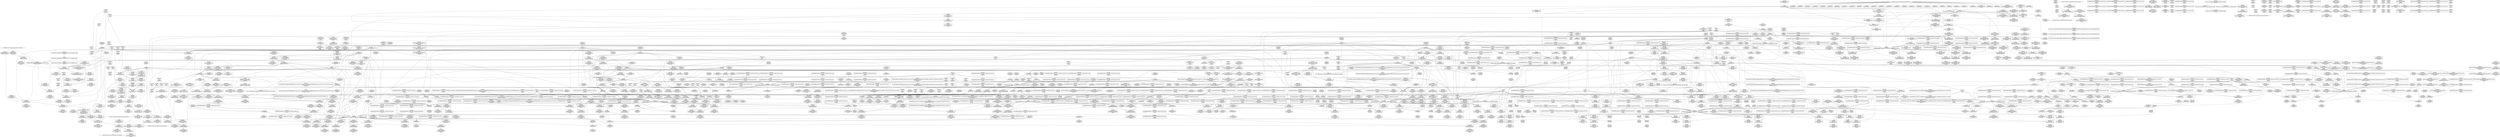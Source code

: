 digraph {
	CE0x4ff3c70 [shape=record,shape=Mrecord,label="{CE0x4ff3c70|_ret_i32_%tmp24,_!dbg_!27742|security/selinux/hooks.c,220|*SummSource*}"]
	CE0x5003780 [shape=record,shape=Mrecord,label="{CE0x5003780|i64*_getelementptr_inbounds_(_11_x_i64_,_11_x_i64_*___llvm_gcov_ctr125,_i64_0,_i64_10)|*Constant*|*SummSink*}"]
	CE0x501c630 [shape=record,shape=Mrecord,label="{CE0x501c630|get_current:entry|*SummSink*}"]
	CE0x5007d20 [shape=record,shape=Mrecord,label="{CE0x5007d20|rcu_read_lock:call3|include/linux/rcupdate.h,882|*SummSource*}"]
	CE0x504b840 [shape=record,shape=Mrecord,label="{CE0x504b840|rcu_read_lock:tmp|*SummSource*}"]
	CE0x5048e00 [shape=record,shape=Mrecord,label="{CE0x5048e00|_ret_void,_!dbg_!27735|include/linux/rcupdate.h,884|*SummSink*}"]
	CE0x501c460 [shape=record,shape=Mrecord,label="{CE0x501c460|get_current:entry}"]
	CE0x50d8720 [shape=record,shape=Mrecord,label="{CE0x50d8720|rcu_lock_release:tmp3}"]
	CE0x500d970 [shape=record,shape=Mrecord,label="{CE0x500d970|current_has_perm:tmp}"]
	CE0x4ff43b0 [shape=record,shape=Mrecord,label="{CE0x4ff43b0|selinux_task_setscheduler:tmp}"]
	CE0x50dcb20 [shape=record,shape=Mrecord,label="{CE0x50dcb20|rcu_lock_release:tmp7|*SummSink*}"]
	CE0x504d8f0 [shape=record,shape=Mrecord,label="{CE0x504d8f0|rcu_lock_acquire:entry|*SummSink*}"]
	CE0x4ffd230 [shape=record,shape=Mrecord,label="{CE0x4ffd230|_call_void_mcount()_#3}"]
	CE0x4ffba20 [shape=record,shape=Mrecord,label="{CE0x4ffba20|current_has_perm:tsk|Function::current_has_perm&Arg::tsk::|*SummSink*}"]
	CE0x4fee3f0 [shape=record,shape=Mrecord,label="{CE0x4fee3f0|i1_true|*Constant*|*SummSource*}"]
	CE0x506d3a0 [shape=record,shape=Mrecord,label="{CE0x506d3a0|GLOBAL:__llvm_gcov_ctr127|Global_var:__llvm_gcov_ctr127|*SummSink*}"]
	CE0x4ff7ea0 [shape=record,shape=Mrecord,label="{CE0x4ff7ea0|i32_512|*Constant*|*SummSource*}"]
	CE0x50873c0 [shape=record,shape=Mrecord,label="{CE0x50873c0|__preempt_count_add:val|Function::__preempt_count_add&Arg::val::|*SummSource*}"]
	CE0x4ff3e20 [shape=record,shape=Mrecord,label="{CE0x4ff3e20|current_has_perm:call1|security/selinux/hooks.c,1543|*SummSink*}"]
	CE0x50858b0 [shape=record,shape=Mrecord,label="{CE0x50858b0|rcu_read_unlock:tmp9|include/linux/rcupdate.h,933|*SummSink*}"]
	CE0x5095690 [shape=record,shape=Mrecord,label="{CE0x5095690|i32_1|*Constant*}"]
	CE0x511c4b0 [shape=record,shape=Mrecord,label="{CE0x511c4b0|i64*_getelementptr_inbounds_(_4_x_i64_,_4_x_i64_*___llvm_gcov_ctr129,_i64_0,_i64_0)|*Constant*}"]
	CE0x50510a0 [shape=record,shape=Mrecord,label="{CE0x50510a0|task_sid:tmp5|security/selinux/hooks.c,208|*SummSink*}"]
	CE0x5038b50 [shape=record,shape=Mrecord,label="{CE0x5038b50|rcu_read_lock:tmp3}"]
	CE0x50572c0 [shape=record,shape=Mrecord,label="{CE0x50572c0|task_sid:tmp21|security/selinux/hooks.c,208|*SummSource*}"]
	CE0x5001a00 [shape=record,shape=Mrecord,label="{CE0x5001a00|_ret_i32_%retval.0,_!dbg_!27728|security/selinux/avc.c,775}"]
	CE0x50834b0 [shape=record,shape=Mrecord,label="{CE0x50834b0|rcu_lock_acquire:tmp1}"]
	CE0x5023a50 [shape=record,shape=Mrecord,label="{CE0x5023a50|cred_sid:cred|Function::cred_sid&Arg::cred::|*SummSource*}"]
	CE0x50230a0 [shape=record,shape=Mrecord,label="{CE0x50230a0|current_sid:tmp2}"]
	CE0x50c8a40 [shape=record,shape=Mrecord,label="{CE0x50c8a40|i64*_getelementptr_inbounds_(_4_x_i64_,_4_x_i64_*___llvm_gcov_ctr134,_i64_0,_i64_1)|*Constant*|*SummSink*}"]
	CE0x505c6c0 [shape=record,shape=Mrecord,label="{CE0x505c6c0|_ret_void,_!dbg_!27717|include/linux/rcupdate.h,245|*SummSource*}"]
	CE0x4ffafe0 [shape=record,shape=Mrecord,label="{CE0x4ffafe0|i64*_getelementptr_inbounds_(_6_x_i64_,_6_x_i64_*___llvm_gcov_ctr287,_i64_0,_i64_5)|*Constant*}"]
	CE0x4ff4530 [shape=record,shape=Mrecord,label="{CE0x4ff4530|VOIDTB_TE:_CE_72,80_}"]
	CE0x50463a0 [shape=record,shape=Mrecord,label="{CE0x50463a0|_call_void_mcount()_#3|*SummSink*}"]
	CE0x4ff5c30 [shape=record,shape=Mrecord,label="{CE0x4ff5c30|selinux_task_setscheduler:tmp5|security/selinux/hooks.c,3639}"]
	CE0x5036d30 [shape=record,shape=Mrecord,label="{CE0x5036d30|task_sid:tmp4|*LoadInst*|security/selinux/hooks.c,208}"]
	CE0x50dade0 [shape=record,shape=Mrecord,label="{CE0x50dade0|i64*_getelementptr_inbounds_(_4_x_i64_,_4_x_i64_*___llvm_gcov_ctr134,_i64_0,_i64_0)|*Constant*|*SummSink*}"]
	CE0x5064d00 [shape=record,shape=Mrecord,label="{CE0x5064d00|__rcu_read_lock:tmp1}"]
	CE0x50648c0 [shape=record,shape=Mrecord,label="{CE0x50648c0|i64*_getelementptr_inbounds_(_4_x_i64_,_4_x_i64_*___llvm_gcov_ctr130,_i64_0,_i64_3)|*Constant*|*SummSource*}"]
	CE0x50e3380 [shape=record,shape=Mrecord,label="{CE0x50e3380|i64*_getelementptr_inbounds_(_4_x_i64_,_4_x_i64_*___llvm_gcov_ctr134,_i64_0,_i64_0)|*Constant*}"]
	CE0x5027920 [shape=record,shape=Mrecord,label="{CE0x5027920|current_sid:tmp10|security/selinux/hooks.c,218}"]
	CE0x502a860 [shape=record,shape=Mrecord,label="{CE0x502a860|current_sid:tmp4|security/selinux/hooks.c,218|*SummSource*}"]
	CE0x502a550 [shape=record,shape=Mrecord,label="{CE0x502a550|task_sid:tmp6|security/selinux/hooks.c,208|*SummSink*}"]
	CE0x5084d20 [shape=record,shape=Mrecord,label="{CE0x5084d20|_ret_void,_!dbg_!27719|./arch/x86/include/asm/preempt.h,73}"]
	CE0x4fd9070 [shape=record,shape=Mrecord,label="{CE0x4fd9070|current_sid:if.then}"]
	CE0x504f840 [shape=record,shape=Mrecord,label="{CE0x504f840|rcu_read_lock:land.lhs.true2|*SummSource*}"]
	CE0x50dcab0 [shape=record,shape=Mrecord,label="{CE0x50dcab0|rcu_lock_release:tmp7|*SummSource*}"]
	CE0x4ff73b0 [shape=record,shape=Mrecord,label="{CE0x4ff73b0|__preempt_count_add:tmp4|./arch/x86/include/asm/preempt.h,72|*SummSource*}"]
	CE0x5106910 [shape=record,shape=Mrecord,label="{CE0x5106910|i64*_getelementptr_inbounds_(_4_x_i64_,_4_x_i64_*___llvm_gcov_ctr135,_i64_0,_i64_3)|*Constant*|*SummSink*}"]
	CE0x503dfe0 [shape=record,shape=Mrecord,label="{CE0x503dfe0|task_sid:tmp24|security/selinux/hooks.c,208|*SummSink*}"]
	CE0x506b550 [shape=record,shape=Mrecord,label="{CE0x506b550|i64*_getelementptr_inbounds_(_11_x_i64_,_11_x_i64_*___llvm_gcov_ctr127,_i64_0,_i64_0)|*Constant*}"]
	CE0x505f150 [shape=record,shape=Mrecord,label="{CE0x505f150|__preempt_count_add:tmp|*SummSource*}"]
	CE0x5048650 [shape=record,shape=Mrecord,label="{CE0x5048650|rcu_read_lock:tmp1}"]
	CE0x50c9190 [shape=record,shape=Mrecord,label="{CE0x50c9190|rcu_lock_acquire:tmp7|*SummSink*}"]
	CE0x5081020 [shape=record,shape=Mrecord,label="{CE0x5081020|i64*_getelementptr_inbounds_(_4_x_i64_,_4_x_i64_*___llvm_gcov_ctr128,_i64_0,_i64_3)|*Constant*}"]
	CE0x510e650 [shape=record,shape=Mrecord,label="{CE0x510e650|i64*_getelementptr_inbounds_(_4_x_i64_,_4_x_i64_*___llvm_gcov_ctr129,_i64_0,_i64_1)|*Constant*|*SummSource*}"]
	CE0x4fdc3d0 [shape=record,shape=Mrecord,label="{CE0x4fdc3d0|current_sid:tmp3|*SummSink*}"]
	CE0x506b0d0 [shape=record,shape=Mrecord,label="{CE0x506b0d0|rcu_read_unlock:tmp6|include/linux/rcupdate.h,933|*SummSink*}"]
	CE0x500dcb0 [shape=record,shape=Mrecord,label="{CE0x500dcb0|current_sid:tmp}"]
	CE0x505f660 [shape=record,shape=Mrecord,label="{CE0x505f660|__preempt_count_sub:entry|*SummSource*}"]
	CE0x506b440 [shape=record,shape=Mrecord,label="{CE0x506b440|rcu_read_lock:bb|*SummSink*}"]
	CE0x501cce0 [shape=record,shape=Mrecord,label="{CE0x501cce0|i32_78|*Constant*}"]
	CE0x504cb80 [shape=record,shape=Mrecord,label="{CE0x504cb80|task_sid:tmp12|security/selinux/hooks.c,208|*SummSink*}"]
	CE0x503b690 [shape=record,shape=Mrecord,label="{CE0x503b690|cred_sid:tmp1|*SummSource*}"]
	CE0x4fd9510 [shape=record,shape=Mrecord,label="{CE0x4fd9510|current_has_perm:bb}"]
	CE0x5069220 [shape=record,shape=Mrecord,label="{CE0x5069220|__rcu_read_unlock:tmp2|*SummSink*}"]
	CE0x50d8fd0 [shape=record,shape=Mrecord,label="{CE0x50d8fd0|rcu_lock_release:__here}"]
	CE0x500c2d0 [shape=record,shape=Mrecord,label="{CE0x500c2d0|i8*_getelementptr_inbounds_(_25_x_i8_,_25_x_i8_*_.str3,_i32_0,_i32_0)|*Constant*|*SummSource*}"]
	CE0x4fefdb0 [shape=record,shape=Mrecord,label="{CE0x4fefdb0|_call_void_lockdep_rcu_suspicious(i8*_getelementptr_inbounds_(_25_x_i8_,_25_x_i8_*_.str3,_i32_0,_i32_0),_i32_218,_i8*_getelementptr_inbounds_(_45_x_i8_,_45_x_i8_*_.str12,_i32_0,_i32_0))_#10,_!dbg_!27727|security/selinux/hooks.c,218}"]
	CE0x50ca370 [shape=record,shape=Mrecord,label="{CE0x50ca370|rcu_lock_release:bb|*SummSink*}"]
	CE0x5066100 [shape=record,shape=Mrecord,label="{CE0x5066100|__rcu_read_unlock:tmp3}"]
	CE0x50d8970 [shape=record,shape=Mrecord,label="{CE0x50d8970|rcu_lock_release:tmp3|*SummSink*}"]
	"CONST[source:0(mediator),value:2(dynamic)][purpose:{subject}][SrcIdx:5]"
	CE0x50d9c50 [shape=record,shape=Mrecord,label="{CE0x50d9c50|i64_ptrtoint_(i8*_blockaddress(_rcu_lock_release,_%__here)_to_i64)|*Constant*|*SummSource*}"]
	CE0x5003f20 [shape=record,shape=Mrecord,label="{CE0x5003f20|_ret_i32_%retval.0,_!dbg_!27728|security/selinux/avc.c,775|*SummSink*}"]
	CE0x500d080 [shape=record,shape=Mrecord,label="{CE0x500d080|i8*_getelementptr_inbounds_(_45_x_i8_,_45_x_i8_*_.str12,_i32_0,_i32_0)|*Constant*|*SummSource*}"]
	CE0x508dfc0 [shape=record,shape=Mrecord,label="{CE0x508dfc0|i64_2|*Constant*}"]
	CE0x50891d0 [shape=record,shape=Mrecord,label="{CE0x50891d0|rcu_read_lock:tmp19|include/linux/rcupdate.h,882|*SummSource*}"]
	CE0x506c300 [shape=record,shape=Mrecord,label="{CE0x506c300|__rcu_read_lock:tmp4|include/linux/rcupdate.h,239|*SummSource*}"]
	CE0x5052c40 [shape=record,shape=Mrecord,label="{CE0x5052c40|rcu_read_lock:land.lhs.true|*SummSource*}"]
	CE0x50de320 [shape=record,shape=Mrecord,label="{CE0x50de320|GLOBAL:__preempt_count|Global_var:__preempt_count}"]
	CE0x5023830 [shape=record,shape=Mrecord,label="{CE0x5023830|cred_sid:cred|Function::cred_sid&Arg::cred::}"]
	CE0x505b590 [shape=record,shape=Mrecord,label="{CE0x505b590|_ret_void,_!dbg_!27717|include/linux/rcupdate.h,424|*SummSource*}"]
	CE0x4ff6600 [shape=record,shape=Mrecord,label="{CE0x4ff6600|GLOBAL:__llvm_gcov_ctr287|Global_var:__llvm_gcov_ctr287|*SummSink*}"]
	CE0x4ff4e10 [shape=record,shape=Mrecord,label="{CE0x4ff4e10|i64_0|*Constant*}"]
	CE0x623b990 [shape=record,shape=Mrecord,label="{CE0x623b990|GLOBAL:cap_task_setscheduler|*Constant*|*SummSink*}"]
	CE0x5054d30 [shape=record,shape=Mrecord,label="{CE0x5054d30|i64*_getelementptr_inbounds_(_11_x_i64_,_11_x_i64_*___llvm_gcov_ctr132,_i64_0,_i64_8)|*Constant*|*SummSink*}"]
	CE0x501dd70 [shape=record,shape=Mrecord,label="{CE0x501dd70|COLLAPSED:_CMRE:_elem_0::|security/selinux/hooks.c,218}"]
	CE0x5046b90 [shape=record,shape=Mrecord,label="{CE0x5046b90|task_sid:tmp16|security/selinux/hooks.c,208|*SummSink*}"]
	CE0x5063770 [shape=record,shape=Mrecord,label="{CE0x5063770|i64*_getelementptr_inbounds_(_4_x_i64_,_4_x_i64_*___llvm_gcov_ctr130,_i64_0,_i64_3)|*Constant*}"]
	CE0x4fd0e80 [shape=record,shape=Mrecord,label="{CE0x4fd0e80|avc_has_perm:tsid|Function::avc_has_perm&Arg::tsid::|*SummSink*}"]
	CE0x5084f40 [shape=record,shape=Mrecord,label="{CE0x5084f40|__preempt_count_add:val|Function::__preempt_count_add&Arg::val::|*SummSink*}"]
	CE0x5001480 [shape=record,shape=Mrecord,label="{CE0x5001480|avc_has_perm:requested|Function::avc_has_perm&Arg::requested::|*SummSink*}"]
	CE0x5116450 [shape=record,shape=Mrecord,label="{CE0x5116450|__preempt_count_sub:do.body|*SummSource*}"]
	CE0x5063d80 [shape=record,shape=Mrecord,label="{CE0x5063d80|%struct.lockdep_map*_null|*Constant*|*SummSink*}"]
	CE0x5048920 [shape=record,shape=Mrecord,label="{CE0x5048920|i64*_getelementptr_inbounds_(_11_x_i64_,_11_x_i64_*___llvm_gcov_ctr127,_i64_0,_i64_1)|*Constant*}"]
	CE0x503d160 [shape=record,shape=Mrecord,label="{CE0x503d160|task_sid:tmp14|security/selinux/hooks.c,208}"]
	CE0x501c510 [shape=record,shape=Mrecord,label="{CE0x501c510|get_current:entry|*SummSource*}"]
	CE0x4fe5210 [shape=record,shape=Mrecord,label="{CE0x4fe5210|VOIDTB_TE:_CE_56,64_}"]
	CE0x5027990 [shape=record,shape=Mrecord,label="{CE0x5027990|i64_5|*Constant*}"]
	CE0x50465d0 [shape=record,shape=Mrecord,label="{CE0x50465d0|task_sid:tmp14|security/selinux/hooks.c,208|*SummSink*}"]
	CE0x4fe3d40 [shape=record,shape=Mrecord,label="{CE0x4fe3d40|VOIDTB_TE:_CE_160,168_}"]
	CE0x50649e0 [shape=record,shape=Mrecord,label="{CE0x50649e0|rcu_lock_acquire:tmp6}"]
	CE0x4fefe90 [shape=record,shape=Mrecord,label="{CE0x4fefe90|_call_void_lockdep_rcu_suspicious(i8*_getelementptr_inbounds_(_25_x_i8_,_25_x_i8_*_.str3,_i32_0,_i32_0),_i32_218,_i8*_getelementptr_inbounds_(_45_x_i8_,_45_x_i8_*_.str12,_i32_0,_i32_0))_#10,_!dbg_!27727|security/selinux/hooks.c,218|*SummSink*}"]
	CE0x4fd8a50 [shape=record,shape=Mrecord,label="{CE0x4fd8a50|_call_void_mcount()_#3}"]
	CE0x50dd050 [shape=record,shape=Mrecord,label="{CE0x50dd050|__rcu_read_unlock:do.end|*SummSink*}"]
	CE0x506d870 [shape=record,shape=Mrecord,label="{CE0x506d870|get_current:tmp2|*SummSource*}"]
	"CONST[source:1(input),value:2(dynamic)][purpose:{object}][SrcIdx:2]"
	CE0x5052020 [shape=record,shape=Mrecord,label="{CE0x5052020|GLOBAL:__llvm_gcov_ctr126|Global_var:__llvm_gcov_ctr126}"]
	CE0x5060b10 [shape=record,shape=Mrecord,label="{CE0x5060b10|i64*_getelementptr_inbounds_(_4_x_i64_,_4_x_i64_*___llvm_gcov_ctr129,_i64_0,_i64_3)|*Constant*}"]
	CE0x5026d20 [shape=record,shape=Mrecord,label="{CE0x5026d20|i64*_getelementptr_inbounds_(_2_x_i64_,_2_x_i64_*___llvm_gcov_ctr98,_i64_0,_i64_1)|*Constant*|*SummSink*}"]
	CE0x6b07cd0 [shape=record,shape=Mrecord,label="{CE0x6b07cd0|VOIDTB_TE:_CE_44,48_}"]
	CE0x5082d20 [shape=record,shape=Mrecord,label="{CE0x5082d20|__rcu_read_lock:tmp7|include/linux/rcupdate.h,240|*SummSink*}"]
	CE0x5008b20 [shape=record,shape=Mrecord,label="{CE0x5008b20|rcu_read_unlock:tmp14|include/linux/rcupdate.h,933}"]
	CE0x5116250 [shape=record,shape=Mrecord,label="{CE0x5116250|i64*_getelementptr_inbounds_(_4_x_i64_,_4_x_i64_*___llvm_gcov_ctr135,_i64_0,_i64_2)|*Constant*}"]
	CE0x5073f30 [shape=record,shape=Mrecord,label="{CE0x5073f30|rcu_read_lock:tmp4|include/linux/rcupdate.h,882|*SummSource*}"]
	CE0x5064c90 [shape=record,shape=Mrecord,label="{CE0x5064c90|i64_1|*Constant*}"]
	CE0x4ff7b10 [shape=record,shape=Mrecord,label="{CE0x4ff7b10|i64_1|*Constant*|*SummSink*}"]
	CE0x4fef150 [shape=record,shape=Mrecord,label="{CE0x4fef150|current_sid:tmp16|security/selinux/hooks.c,218}"]
	CE0x50996c0 [shape=record,shape=Mrecord,label="{CE0x50996c0|rcu_read_unlock:bb|*SummSink*}"]
	CE0x502a660 [shape=record,shape=Mrecord,label="{CE0x502a660|task_sid:tmp7|security/selinux/hooks.c,208}"]
	CE0x4fffb70 [shape=record,shape=Mrecord,label="{CE0x4fffb70|current_sid:tmp18|security/selinux/hooks.c,218}"]
	CE0x4fdf790 [shape=record,shape=Mrecord,label="{CE0x4fdf790|selinux_task_setscheduler:if.end|*SummSource*}"]
	CE0x5007570 [shape=record,shape=Mrecord,label="{CE0x5007570|i64*_getelementptr_inbounds_(_11_x_i64_,_11_x_i64_*___llvm_gcov_ctr125,_i64_0,_i64_6)|*Constant*}"]
	CE0x500a6f0 [shape=record,shape=Mrecord,label="{CE0x500a6f0|i64*_getelementptr_inbounds_(_11_x_i64_,_11_x_i64_*___llvm_gcov_ctr127,_i64_0,_i64_8)|*Constant*|*SummSink*}"]
	CE0x500cdd0 [shape=record,shape=Mrecord,label="{CE0x500cdd0|i32_218|*Constant*|*SummSink*}"]
	CE0x501bd80 [shape=record,shape=Mrecord,label="{CE0x501bd80|current_sid:call4|security/selinux/hooks.c,218|*SummSink*}"]
	CE0x50878a0 [shape=record,shape=Mrecord,label="{CE0x50878a0|rcu_read_unlock:tmp9|include/linux/rcupdate.h,933}"]
	CE0x4fe5550 [shape=record,shape=Mrecord,label="{CE0x4fe5550|selinux_task_setscheduler:return|*SummSink*}"]
	CE0x50dac40 [shape=record,shape=Mrecord,label="{CE0x50dac40|__rcu_read_unlock:tmp|*SummSource*}"]
	CE0x50fff30 [shape=record,shape=Mrecord,label="{CE0x50fff30|__preempt_count_sub:tmp2}"]
	CE0x5000570 [shape=record,shape=Mrecord,label="{CE0x5000570|i32_(i32,_i32,_i16,_i32,_%struct.common_audit_data*)*_bitcast_(i32_(i32,_i32,_i16,_i32,_%struct.common_audit_data.495*)*_avc_has_perm_to_i32_(i32,_i32,_i16,_i32,_%struct.common_audit_data*)*)|*Constant*|*SummSink*}"]
	CE0x5109ae0 [shape=record,shape=Mrecord,label="{CE0x5109ae0|_call_void_asm_addl_$1,_%gs:$0_,_*m,ri,*m,_dirflag_,_fpsr_,_flags_(i32*___preempt_count,_i32_%sub,_i32*___preempt_count)_#3,_!dbg_!27717,_!srcloc_!27718|./arch/x86/include/asm/preempt.h,77|*SummSource*}"]
	CE0x508d790 [shape=record,shape=Mrecord,label="{CE0x508d790|i64*_getelementptr_inbounds_(_11_x_i64_,_11_x_i64_*___llvm_gcov_ctr127,_i64_0,_i64_9)|*Constant*|*SummSource*}"]
	CE0x5051b90 [shape=record,shape=Mrecord,label="{CE0x5051b90|rcu_read_lock:tmp|*SummSink*}"]
	CE0x5065590 [shape=record,shape=Mrecord,label="{CE0x5065590|__rcu_read_lock:tmp2|*SummSink*}"]
	CE0x508e030 [shape=record,shape=Mrecord,label="{CE0x508e030|i64_3|*Constant*}"]
	CE0x4fdb440 [shape=record,shape=Mrecord,label="{CE0x4fdb440|i64*_getelementptr_inbounds_(_2_x_i64_,_2_x_i64_*___llvm_gcov_ctr136,_i64_0,_i64_1)|*Constant*|*SummSink*}"]
	CE0x4ff3d10 [shape=record,shape=Mrecord,label="{CE0x4ff3d10|_ret_i32_%tmp24,_!dbg_!27742|security/selinux/hooks.c,220|*SummSink*}"]
	CE0x509dea0 [shape=record,shape=Mrecord,label="{CE0x509dea0|rcu_read_unlock:tmp20|include/linux/rcupdate.h,933|*SummSink*}"]
	CE0x511c630 [shape=record,shape=Mrecord,label="{CE0x511c630|i64*_getelementptr_inbounds_(_4_x_i64_,_4_x_i64_*___llvm_gcov_ctr129,_i64_0,_i64_0)|*Constant*|*SummSource*}"]
	CE0x501cee0 [shape=record,shape=Mrecord,label="{CE0x501cee0|current_sid:cred|security/selinux/hooks.c,218}"]
	CE0x50566a0 [shape=record,shape=Mrecord,label="{CE0x50566a0|i8*_getelementptr_inbounds_(_44_x_i8_,_44_x_i8_*_.str47,_i32_0,_i32_0)|*Constant*|*SummSink*}"]
	CE0x5080570 [shape=record,shape=Mrecord,label="{CE0x5080570|__preempt_count_add:tmp6|./arch/x86/include/asm/preempt.h,73}"]
	CE0x502c020 [shape=record,shape=Mrecord,label="{CE0x502c020|get_current:tmp4|./arch/x86/include/asm/current.h,14}"]
	CE0x5084980 [shape=record,shape=Mrecord,label="{CE0x5084980|rcu_read_unlock:land.lhs.true2|*SummSource*}"]
	CE0x50dcf00 [shape=record,shape=Mrecord,label="{CE0x50dcf00|__rcu_read_unlock:do.end}"]
	CE0x4fef970 [shape=record,shape=Mrecord,label="{CE0x4fef970|i8_1|*Constant*|*SummSink*}"]
	CE0x4fd7d10 [shape=record,shape=Mrecord,label="{CE0x4fd7d10|selinux_task_setscheduler:tmp10|security/selinux/hooks.c,3643|*SummSource*}"]
	CE0x4fe3190 [shape=record,shape=Mrecord,label="{CE0x4fe3190|i64_1|*Constant*}"]
	CE0x50ca8c0 [shape=record,shape=Mrecord,label="{CE0x50ca8c0|_call_void_asm_sideeffect_,_memory_,_dirflag_,_fpsr_,_flags_()_#3,_!dbg_!27711,_!srcloc_!27714|include/linux/rcupdate.h,244}"]
	CE0x50de050 [shape=record,shape=Mrecord,label="{CE0x50de050|void_(i32*,_i32,_i32*)*_asm_addl_$1,_%gs:$0_,_*m,ri,*m,_dirflag_,_fpsr_,_flags_}"]
	CE0x4fdad10 [shape=record,shape=Mrecord,label="{CE0x4fdad10|current_has_perm:tmp|*SummSink*}"]
	CE0x4ff8160 [shape=record,shape=Mrecord,label="{CE0x4ff8160|current_has_perm:perms|Function::current_has_perm&Arg::perms::|*SummSink*}"]
	CE0x4ffb580 [shape=record,shape=Mrecord,label="{CE0x4ffb580|current_has_perm:tsk|Function::current_has_perm&Arg::tsk::|*SummSource*}"]
	CE0x5084a70 [shape=record,shape=Mrecord,label="{CE0x5084a70|rcu_read_unlock:land.lhs.true2|*SummSink*}"]
	CE0x4fe0ff0 [shape=record,shape=Mrecord,label="{CE0x4fe0ff0|current_sid:tobool|security/selinux/hooks.c,218}"]
	CE0x50ca1f0 [shape=record,shape=Mrecord,label="{CE0x50ca1f0|rcu_lock_release:bb}"]
	CE0x5008fe0 [shape=record,shape=Mrecord,label="{CE0x5008fe0|rcu_read_lock:tmp13|include/linux/rcupdate.h,882|*SummSource*}"]
	CE0x509d0f0 [shape=record,shape=Mrecord,label="{CE0x509d0f0|i64*_getelementptr_inbounds_(_11_x_i64_,_11_x_i64_*___llvm_gcov_ctr132,_i64_0,_i64_9)|*Constant*|*SummSource*}"]
	CE0x5068790 [shape=record,shape=Mrecord,label="{CE0x5068790|_call_void_mcount()_#3|*SummSource*}"]
	CE0x5000b00 [shape=record,shape=Mrecord,label="{CE0x5000b00|i16_2|*Constant*|*SummSource*}"]
	CE0x4fe3e50 [shape=record,shape=Mrecord,label="{CE0x4fe3e50|VOIDTB_TE:_CE_168,176_}"]
	CE0x50720c0 [shape=record,shape=Mrecord,label="{CE0x50720c0|rcu_read_unlock:tmp7|include/linux/rcupdate.h,933|*SummSink*}"]
	CE0x511a6a0 [shape=record,shape=Mrecord,label="{CE0x511a6a0|i64*_getelementptr_inbounds_(_4_x_i64_,_4_x_i64_*___llvm_gcov_ctr135,_i64_0,_i64_0)|*Constant*}"]
	CE0x504a620 [shape=record,shape=Mrecord,label="{CE0x504a620|task_sid:tmp10|security/selinux/hooks.c,208|*SummSink*}"]
	CE0x50815f0 [shape=record,shape=Mrecord,label="{CE0x50815f0|rcu_lock_acquire:tmp2|*SummSource*}"]
	CE0x5083920 [shape=record,shape=Mrecord,label="{CE0x5083920|rcu_read_unlock:land.lhs.true|*SummSink*}"]
	CE0x50875c0 [shape=record,shape=Mrecord,label="{CE0x50875c0|_ret_void,_!dbg_!27719|./arch/x86/include/asm/preempt.h,73|*SummSource*}"]
	CE0x4feee40 [shape=record,shape=Mrecord,label="{CE0x4feee40|current_sid:tmp15|security/selinux/hooks.c,218|*SummSink*}"]
	CE0x50d9db0 [shape=record,shape=Mrecord,label="{CE0x50d9db0|i64*_getelementptr_inbounds_(_4_x_i64_,_4_x_i64_*___llvm_gcov_ctr133,_i64_0,_i64_3)|*Constant*}"]
	CE0x506a330 [shape=record,shape=Mrecord,label="{CE0x506a330|get_current:bb|*SummSource*}"]
	CE0x50e2a30 [shape=record,shape=Mrecord,label="{CE0x50e2a30|__preempt_count_sub:tmp7|./arch/x86/include/asm/preempt.h,78|*SummSink*}"]
	CE0x5005a20 [shape=record,shape=Mrecord,label="{CE0x5005a20|task_sid:tmp13|security/selinux/hooks.c,208|*SummSource*}"]
	CE0x5027680 [shape=record,shape=Mrecord,label="{CE0x5027680|i64_4|*Constant*|*SummSource*}"]
	CE0x5089710 [shape=record,shape=Mrecord,label="{CE0x5089710|rcu_read_lock:tmp20|include/linux/rcupdate.h,882|*SummSink*}"]
	CE0x5094490 [shape=record,shape=Mrecord,label="{CE0x5094490|rcu_read_lock:tobool|include/linux/rcupdate.h,882|*SummSink*}"]
	CE0x5063ca0 [shape=record,shape=Mrecord,label="{CE0x5063ca0|%struct.lockdep_map*_null|*Constant*}"]
	CE0x5080e70 [shape=record,shape=Mrecord,label="{CE0x5080e70|_call_void_asm_sideeffect_,_memory_,_dirflag_,_fpsr_,_flags_()_#3,_!dbg_!27714,_!srcloc_!27715|include/linux/rcupdate.h,239|*SummSource*}"]
	CE0x50039e0 [shape=record,shape=Mrecord,label="{CE0x50039e0|current_sid:tmp20|security/selinux/hooks.c,218|*SummSource*}"]
	CE0x4fdbec0 [shape=record,shape=Mrecord,label="{CE0x4fdbec0|task_sid:tobool1|security/selinux/hooks.c,208|*SummSource*}"]
	CE0x5093130 [shape=record,shape=Mrecord,label="{CE0x5093130|_call_void_mcount()_#3|*SummSink*}"]
	CE0x505b260 [shape=record,shape=Mrecord,label="{CE0x505b260|GLOBAL:__rcu_read_unlock|*Constant*}"]
	CE0x4ffef20 [shape=record,shape=Mrecord,label="{CE0x4ffef20|current_has_perm:call|security/selinux/hooks.c,1542|*SummSource*}"]
	CE0x504c7e0 [shape=record,shape=Mrecord,label="{CE0x504c7e0|task_sid:tmp11|security/selinux/hooks.c,208|*SummSource*}"]
	CE0x5049e20 [shape=record,shape=Mrecord,label="{CE0x5049e20|task_sid:call|security/selinux/hooks.c,208|*SummSource*}"]
	CE0x51168d0 [shape=record,shape=Mrecord,label="{CE0x51168d0|__preempt_count_sub:do.body}"]
	CE0x500c950 [shape=record,shape=Mrecord,label="{CE0x500c950|i32_218|*Constant*|*SummSource*}"]
	CE0x50d9910 [shape=record,shape=Mrecord,label="{CE0x50d9910|GLOBAL:lock_release|*Constant*|*SummSink*}"]
	CE0x503b120 [shape=record,shape=Mrecord,label="{CE0x503b120|get_current:tmp|*SummSource*}"]
	CE0x503c370 [shape=record,shape=Mrecord,label="{CE0x503c370|task_sid:tmp17|security/selinux/hooks.c,208|*SummSink*}"]
	CE0x4ff07e0 [shape=record,shape=Mrecord,label="{CE0x4ff07e0|GLOBAL:task_sid|*Constant*|*SummSource*}"]
	CE0x501e490 [shape=record,shape=Mrecord,label="{CE0x501e490|current_sid:tmp22|security/selinux/hooks.c,218|*SummSource*}"]
	CE0x50508f0 [shape=record,shape=Mrecord,label="{CE0x50508f0|_call_void_lockdep_rcu_suspicious(i8*_getelementptr_inbounds_(_25_x_i8_,_25_x_i8_*_.str3,_i32_0,_i32_0),_i32_208,_i8*_getelementptr_inbounds_(_41_x_i8_,_41_x_i8_*_.str44,_i32_0,_i32_0))_#10,_!dbg_!27732|security/selinux/hooks.c,208}"]
	CE0x50d7a70 [shape=record,shape=Mrecord,label="{CE0x50d7a70|rcu_lock_release:tmp4|include/linux/rcupdate.h,423}"]
	CE0x4fe53b0 [shape=record,shape=Mrecord,label="{CE0x4fe53b0|selinux_task_setscheduler:if.then|*SummSource*}"]
	CE0x5054fe0 [shape=record,shape=Mrecord,label="{CE0x5054fe0|_call_void_lockdep_rcu_suspicious(i8*_getelementptr_inbounds_(_25_x_i8_,_25_x_i8_*_.str45,_i32_0,_i32_0),_i32_934,_i8*_getelementptr_inbounds_(_44_x_i8_,_44_x_i8_*_.str47,_i32_0,_i32_0))_#10,_!dbg_!27726|include/linux/rcupdate.h,933}"]
	CE0x507a1f0 [shape=record,shape=Mrecord,label="{CE0x507a1f0|__preempt_count_sub:do.body|*SummSink*}"]
	CE0x5028ed0 [shape=record,shape=Mrecord,label="{CE0x5028ed0|task_sid:do.body5|*SummSource*}"]
	CE0x50072e0 [shape=record,shape=Mrecord,label="{CE0x50072e0|current_sid:tmp12|security/selinux/hooks.c,218|*SummSource*}"]
	CE0x503c300 [shape=record,shape=Mrecord,label="{CE0x503c300|task_sid:tmp17|security/selinux/hooks.c,208|*SummSource*}"]
	CE0x4fd91e0 [shape=record,shape=Mrecord,label="{CE0x4fd91e0|current_sid:if.then|*SummSink*}"]
	CE0x5023180 [shape=record,shape=Mrecord,label="{CE0x5023180|current_sid:tmp2|*SummSink*}"]
	CE0x50d0710 [shape=record,shape=Mrecord,label="{CE0x50d0710|__rcu_read_unlock:bb|*SummSource*}"]
	CE0x6dda9d0 [shape=record,shape=Mrecord,label="{CE0x6dda9d0|GLOBAL:cap_task_setscheduler|*Constant*|*SummSource*}"]
	CE0x502a390 [shape=record,shape=Mrecord,label="{CE0x502a390|current_sid:do.body|*SummSource*}"]
	CE0x508b3b0 [shape=record,shape=Mrecord,label="{CE0x508b3b0|i64*_getelementptr_inbounds_(_2_x_i64_,_2_x_i64_*___llvm_gcov_ctr131,_i64_0,_i64_0)|*Constant*}"]
	CE0x5037cc0 [shape=record,shape=Mrecord,label="{CE0x5037cc0|_call_void_rcu_read_lock()_#10,_!dbg_!27712|security/selinux/hooks.c,207|*SummSource*}"]
	CE0x505a8f0 [shape=record,shape=Mrecord,label="{CE0x505a8f0|GLOBAL:rcu_lock_release|*Constant*|*SummSink*}"]
	CE0x4ff46b0 [shape=record,shape=Mrecord,label="{CE0x4ff46b0|VOIDTB_TE:_CE_88,89_}"]
	CE0x5050ac0 [shape=record,shape=Mrecord,label="{CE0x5050ac0|task_sid:tmp19|security/selinux/hooks.c,208|*SummSink*}"]
	CE0x4fe7520 [shape=record,shape=Mrecord,label="{CE0x4fe7520|GLOBAL:current_has_perm|*Constant*}"]
	CE0x4ff8fe0 [shape=record,shape=Mrecord,label="{CE0x4ff8fe0|selinux_task_setscheduler:tmp1}"]
	CE0x511c1b0 [shape=record,shape=Mrecord,label="{CE0x511c1b0|__preempt_count_sub:sub|./arch/x86/include/asm/preempt.h,77}"]
	CE0x509a110 [shape=record,shape=Mrecord,label="{CE0x509a110|GLOBAL:rcu_read_unlock.__warned|Global_var:rcu_read_unlock.__warned|*SummSink*}"]
	CE0x50614a0 [shape=record,shape=Mrecord,label="{CE0x50614a0|__rcu_read_unlock:tmp7|include/linux/rcupdate.h,245|*SummSource*}"]
	CE0x4ff2390 [shape=record,shape=Mrecord,label="{CE0x4ff2390|current_sid:entry|*SummSink*}"]
	CE0x50065a0 [shape=record,shape=Mrecord,label="{CE0x50065a0|i1_true|*Constant*}"]
	CE0x5089240 [shape=record,shape=Mrecord,label="{CE0x5089240|rcu_read_lock:tmp19|include/linux/rcupdate.h,882|*SummSink*}"]
	CE0x5093af0 [shape=record,shape=Mrecord,label="{CE0x5093af0|cred_sid:tmp4|*LoadInst*|security/selinux/hooks.c,196|*SummSource*}"]
	CE0x5061370 [shape=record,shape=Mrecord,label="{CE0x5061370|__rcu_read_unlock:tmp7|include/linux/rcupdate.h,245}"]
	CE0x504f5a0 [shape=record,shape=Mrecord,label="{CE0x504f5a0|cred_sid:security|security/selinux/hooks.c,196|*SummSource*}"]
	CE0x50636d0 [shape=record,shape=Mrecord,label="{CE0x50636d0|i64*_getelementptr_inbounds_(_4_x_i64_,_4_x_i64_*___llvm_gcov_ctr128,_i64_0,_i64_1)|*Constant*|*SummSink*}"]
	CE0x505cdd0 [shape=record,shape=Mrecord,label="{CE0x505cdd0|__rcu_read_lock:bb|*SummSink*}"]
	CE0x50dbfd0 [shape=record,shape=Mrecord,label="{CE0x50dbfd0|__rcu_read_lock:tmp3|*SummSource*}"]
	CE0x50742e0 [shape=record,shape=Mrecord,label="{CE0x50742e0|rcu_read_lock:tmp5|include/linux/rcupdate.h,882}"]
	CE0x5057ba0 [shape=record,shape=Mrecord,label="{CE0x5057ba0|task_sid:tmp22|security/selinux/hooks.c,208|*SummSource*}"]
	CE0x5085b50 [shape=record,shape=Mrecord,label="{CE0x5085b50|rcu_read_unlock:tmp10|include/linux/rcupdate.h,933|*SummSource*}"]
	CE0x50d0d80 [shape=record,shape=Mrecord,label="{CE0x50d0d80|__preempt_count_sub:tmp1}"]
	CE0x50026d0 [shape=record,shape=Mrecord,label="{CE0x50026d0|rcu_read_lock:tmp11|include/linux/rcupdate.h,882}"]
	CE0x50968a0 [shape=record,shape=Mrecord,label="{CE0x50968a0|rcu_lock_acquire:tmp3|*SummSink*}"]
	CE0x500dd20 [shape=record,shape=Mrecord,label="{CE0x500dd20|COLLAPSED:_GCMRE___llvm_gcov_ctr125_internal_global_11_x_i64_zeroinitializer:_elem_0:default:}"]
	CE0x4fe0bb0 [shape=record,shape=Mrecord,label="{CE0x4fe0bb0|i32_0|*Constant*}"]
	CE0x50db140 [shape=record,shape=Mrecord,label="{CE0x50db140|__rcu_read_lock:tmp|*SummSink*}"]
	CE0x508b240 [shape=record,shape=Mrecord,label="{CE0x508b240|cred_sid:bb|*SummSink*}"]
	CE0x5000010 [shape=record,shape=Mrecord,label="{CE0x5000010|current_sid:tmp19|security/selinux/hooks.c,218}"]
	CE0x5000fe0 [shape=record,shape=Mrecord,label="{CE0x5000fe0|avc_has_perm:tclass|Function::avc_has_perm&Arg::tclass::|*SummSink*}"]
	CE0x503b280 [shape=record,shape=Mrecord,label="{CE0x503b280|task_sid:tmp3|*SummSink*}"]
	CE0x505f8d0 [shape=record,shape=Mrecord,label="{CE0x505f8d0|__preempt_count_sub:entry|*SummSink*}"]
	CE0x500a400 [shape=record,shape=Mrecord,label="{CE0x500a400|i64*_getelementptr_inbounds_(_11_x_i64_,_11_x_i64_*___llvm_gcov_ctr127,_i64_0,_i64_8)|*Constant*|*SummSource*}"]
	CE0x5068500 [shape=record,shape=Mrecord,label="{CE0x5068500|_call_void_mcount()_#3}"]
	CE0x5097e30 [shape=record,shape=Mrecord,label="{CE0x5097e30|rcu_read_unlock:call3|include/linux/rcupdate.h,933|*SummSink*}"]
	CE0x50d90e0 [shape=record,shape=Mrecord,label="{CE0x50d90e0|rcu_lock_release:__here|*SummSource*}"]
	CE0x5028cf0 [shape=record,shape=Mrecord,label="{CE0x5028cf0|task_sid:do.end|*SummSource*}"]
	CE0x5057f30 [shape=record,shape=Mrecord,label="{CE0x5057f30|task_sid:tmp23|security/selinux/hooks.c,208|*SummSource*}"]
	CE0x4ff58b0 [shape=record,shape=Mrecord,label="{CE0x4ff58b0|VOIDTB_TE:_CE_28,32_}"]
	CE0x50388c0 [shape=record,shape=Mrecord,label="{CE0x50388c0|rcu_read_lock:tmp2|*SummSink*}"]
	CE0x5048cf0 [shape=record,shape=Mrecord,label="{CE0x5048cf0|_ret_void,_!dbg_!27735|include/linux/rcupdate.h,884|*SummSource*}"]
	CE0x506d020 [shape=record,shape=Mrecord,label="{CE0x506d020|_call_void_asm_sideeffect_,_memory_,_dirflag_,_fpsr_,_flags_()_#3,_!dbg_!27714,_!srcloc_!27715|include/linux/rcupdate.h,239|*SummSink*}"]
	CE0x4fda040 [shape=record,shape=Mrecord,label="{CE0x4fda040|i64*_getelementptr_inbounds_(_11_x_i64_,_11_x_i64_*___llvm_gcov_ctr125,_i64_0,_i64_0)|*Constant*}"]
	CE0x508b050 [shape=record,shape=Mrecord,label="{CE0x508b050|cred_sid:bb}"]
	CE0x5091360 [shape=record,shape=Mrecord,label="{CE0x5091360|rcu_read_unlock:tmp1}"]
	CE0x4fe5280 [shape=record,shape=Mrecord,label="{CE0x4fe5280|VOIDTB_TE:_CE_64,72_}"]
	CE0x5064f20 [shape=record,shape=Mrecord,label="{CE0x5064f20|_call_void_asm_sideeffect_,_memory_,_dirflag_,_fpsr_,_flags_()_#3,_!dbg_!27711,_!srcloc_!27714|include/linux/rcupdate.h,244|*SummSource*}"]
	CE0x50d0c40 [shape=record,shape=Mrecord,label="{CE0x50d0c40|__preempt_count_add:do.body|*SummSink*}"]
	CE0x4ffc1d0 [shape=record,shape=Mrecord,label="{CE0x4ffc1d0|VOIDTB_TE:_CE_136,144_}"]
	CE0x5006e00 [shape=record,shape=Mrecord,label="{CE0x5006e00|current_sid:tmp9|security/selinux/hooks.c,218|*SummSink*}"]
	CE0x5036f60 [shape=record,shape=Mrecord,label="{CE0x5036f60|task_sid:real_cred|security/selinux/hooks.c,208|*SummSource*}"]
	CE0x5002f70 [shape=record,shape=Mrecord,label="{CE0x5002f70|rcu_read_lock:tmp12|include/linux/rcupdate.h,882|*SummSink*}"]
	CE0x507ddf0 [shape=record,shape=Mrecord,label="{CE0x507ddf0|rcu_read_unlock:tmp12|include/linux/rcupdate.h,933|*SummSink*}"]
	CE0x503bcb0 [shape=record,shape=Mrecord,label="{CE0x503bcb0|task_sid:land.lhs.true2}"]
	CE0x4ff5f70 [shape=record,shape=Mrecord,label="{CE0x4ff5f70|selinux_task_setscheduler:tmp7|security/selinux/hooks.c,3640}"]
	CE0x5070b70 [shape=record,shape=Mrecord,label="{CE0x5070b70|rcu_read_lock:tmp9|include/linux/rcupdate.h,882|*SummSource*}"]
	CE0x503da70 [shape=record,shape=Mrecord,label="{CE0x503da70|task_sid:do.end6}"]
	CE0x5059300 [shape=record,shape=Mrecord,label="{CE0x5059300|_call_void___preempt_count_add(i32_1)_#10,_!dbg_!27711|include/linux/rcupdate.h,239}"]
	CE0x510a280 [shape=record,shape=Mrecord,label="{CE0x510a280|__preempt_count_add:tmp3}"]
	CE0x504d9c0 [shape=record,shape=Mrecord,label="{CE0x504d9c0|_call_void_mcount()_#3}"]
	CE0x500aa70 [shape=record,shape=Mrecord,label="{CE0x500aa70|rcu_read_lock:tmp17|include/linux/rcupdate.h,882}"]
	CE0x506dfa0 [shape=record,shape=Mrecord,label="{CE0x506dfa0|rcu_read_lock:tmp6|include/linux/rcupdate.h,882|*SummSink*}"]
	CE0x5026be0 [shape=record,shape=Mrecord,label="{CE0x5026be0|__rcu_read_lock:tmp|*SummSource*}"]
	CE0x6b07bf0 [shape=record,shape=Mrecord,label="{CE0x6b07bf0|VOIDTB_TE:_CE_36,40_}"]
	CE0x4fedf50 [shape=record,shape=Mrecord,label="{CE0x4fedf50|task_sid:tmp26|security/selinux/hooks.c,208|*SummSink*}"]
	CE0x5060130 [shape=record,shape=Mrecord,label="{CE0x5060130|GLOBAL:__preempt_count_sub|*Constant*}"]
	CE0x50560c0 [shape=record,shape=Mrecord,label="{CE0x50560c0|i32_934|*Constant*|*SummSink*}"]
	CE0x5001880 [shape=record,shape=Mrecord,label="{CE0x5001880|avc_has_perm:auditdata|Function::avc_has_perm&Arg::auditdata::|*SummSink*}"]
	CE0x4fd10d0 [shape=record,shape=Mrecord,label="{CE0x4fd10d0|selinux_task_setscheduler:call1|security/selinux/hooks.c,3642}"]
	CE0x4fd0d50 [shape=record,shape=Mrecord,label="{CE0x4fd0d50|avc_has_perm:tsid|Function::avc_has_perm&Arg::tsid::|*SummSource*}"]
	CE0x50ffd90 [shape=record,shape=Mrecord,label="{CE0x50ffd90|i64*_getelementptr_inbounds_(_4_x_i64_,_4_x_i64_*___llvm_gcov_ctr135,_i64_0,_i64_1)|*Constant*|*SummSink*}"]
	CE0x50912f0 [shape=record,shape=Mrecord,label="{CE0x50912f0|rcu_read_unlock:tmp|*SummSink*}"]
	CE0x4fd09f0 [shape=record,shape=Mrecord,label="{CE0x4fd09f0|avc_has_perm:ssid|Function::avc_has_perm&Arg::ssid::|*SummSource*}"]
	CE0x5001730 [shape=record,shape=Mrecord,label="{CE0x5001730|%struct.common_audit_data*_null|*Constant*|*SummSink*}"]
	CE0x50ca2b0 [shape=record,shape=Mrecord,label="{CE0x50ca2b0|rcu_lock_release:bb|*SummSource*}"]
	CE0x5050490 [shape=record,shape=Mrecord,label="{CE0x5050490|task_sid:tmp19|security/selinux/hooks.c,208}"]
	CE0x506a600 [shape=record,shape=Mrecord,label="{CE0x506a600|i64*_getelementptr_inbounds_(_2_x_i64_,_2_x_i64_*___llvm_gcov_ctr98,_i64_0,_i64_0)|*Constant*|*SummSource*}"]
	CE0x50e3b10 [shape=record,shape=Mrecord,label="{CE0x50e3b10|__rcu_read_unlock:tmp6|include/linux/rcupdate.h,245|*SummSource*}"]
	CE0x5083440 [shape=record,shape=Mrecord,label="{CE0x5083440|rcu_lock_acquire:tmp|*SummSink*}"]
	CE0x509db40 [shape=record,shape=Mrecord,label="{CE0x509db40|rcu_read_unlock:tmp20|include/linux/rcupdate.h,933}"]
	CE0x4fdb090 [shape=record,shape=Mrecord,label="{CE0x4fdb090|i64*_getelementptr_inbounds_(_2_x_i64_,_2_x_i64_*___llvm_gcov_ctr136,_i64_0,_i64_1)|*Constant*}"]
	CE0x507e480 [shape=record,shape=Mrecord,label="{CE0x507e480|rcu_read_unlock:tmp2}"]
	CE0x503c010 [shape=record,shape=Mrecord,label="{CE0x503c010|%struct.task_struct*_(%struct.task_struct**)*_asm_movq_%gs:$_1:P_,$0_,_r,im,_dirflag_,_fpsr_,_flags_}"]
	CE0x505fc60 [shape=record,shape=Mrecord,label="{CE0x505fc60|__rcu_read_unlock:do.body|*SummSink*}"]
	CE0x5073120 [shape=record,shape=Mrecord,label="{CE0x5073120|i64*_getelementptr_inbounds_(_4_x_i64_,_4_x_i64_*___llvm_gcov_ctr130,_i64_0,_i64_1)|*Constant*|*SummSource*}"]
	CE0x507fcd0 [shape=record,shape=Mrecord,label="{CE0x507fcd0|rcu_read_unlock:tmp10|include/linux/rcupdate.h,933|*SummSink*}"]
	CE0x4ffd5d0 [shape=record,shape=Mrecord,label="{CE0x4ffd5d0|task_sid:tmp27|security/selinux/hooks.c,208|*SummSink*}"]
	CE0x509fc70 [shape=record,shape=Mrecord,label="{CE0x509fc70|__preempt_count_add:entry|*SummSource*}"]
	CE0x5028d60 [shape=record,shape=Mrecord,label="{CE0x5028d60|task_sid:do.end|*SummSink*}"]
	CE0x5094d40 [shape=record,shape=Mrecord,label="{CE0x5094d40|i64*_getelementptr_inbounds_(_4_x_i64_,_4_x_i64_*___llvm_gcov_ctr133,_i64_0,_i64_0)|*Constant*}"]
	CE0x504ed30 [shape=record,shape=Mrecord,label="{CE0x504ed30|i64*_getelementptr_inbounds_(_13_x_i64_,_13_x_i64_*___llvm_gcov_ctr126,_i64_0,_i64_0)|*Constant*|*SummSink*}"]
	CE0x508f9d0 [shape=record,shape=Mrecord,label="{CE0x508f9d0|rcu_lock_acquire:tmp3}"]
	CE0x504f4a0 [shape=record,shape=Mrecord,label="{CE0x504f4a0|cred_sid:security|security/selinux/hooks.c,196}"]
	CE0x506cea0 [shape=record,shape=Mrecord,label="{CE0x506cea0|_call_void_asm_sideeffect_,_memory_,_dirflag_,_fpsr_,_flags_()_#3,_!dbg_!27714,_!srcloc_!27715|include/linux/rcupdate.h,239}"]
	CE0x503d940 [shape=record,shape=Mrecord,label="{CE0x503d940|_call_void_mcount()_#3}"]
	CE0x6c0d230 [shape=record,shape=Mrecord,label="{CE0x6c0d230|selinux_task_setscheduler:tmp3|security/selinux/hooks.c,3639|*SummSource*}"]
	CE0x50d8be0 [shape=record,shape=Mrecord,label="{CE0x50d8be0|__rcu_read_unlock:tmp5|include/linux/rcupdate.h,244|*SummSink*}"]
	CE0x50e40d0 [shape=record,shape=Mrecord,label="{CE0x50e40d0|__preempt_count_sub:tmp}"]
	CE0x50c8790 [shape=record,shape=Mrecord,label="{CE0x50c8790|i64*_getelementptr_inbounds_(_4_x_i64_,_4_x_i64_*___llvm_gcov_ctr130,_i64_0,_i64_0)|*Constant*|*SummSink*}"]
	CE0x508d920 [shape=record,shape=Mrecord,label="{CE0x508d920|i64*_getelementptr_inbounds_(_11_x_i64_,_11_x_i64_*___llvm_gcov_ctr127,_i64_0,_i64_9)|*Constant*|*SummSink*}"]
	CE0x5047200 [shape=record,shape=Mrecord,label="{CE0x5047200|i64*_getelementptr_inbounds_(_13_x_i64_,_13_x_i64_*___llvm_gcov_ctr126,_i64_0,_i64_1)|*Constant*|*SummSink*}"]
	CE0x4ffdaf0 [shape=record,shape=Mrecord,label="{CE0x4ffdaf0|task_sid:call7|security/selinux/hooks.c,208|*SummSource*}"]
	CE0x503bb20 [shape=record,shape=Mrecord,label="{CE0x503bb20|task_sid:if.then|*SummSource*}"]
	CE0x5029d00 [shape=record,shape=Mrecord,label="{CE0x5029d00|COLLAPSED:_GCMRE___llvm_gcov_ctr98_internal_global_2_x_i64_zeroinitializer:_elem_0:default:}"]
	CE0x5000da0 [shape=record,shape=Mrecord,label="{CE0x5000da0|%struct.common_audit_data*_null|*Constant*}"]
	CE0x5069ed0 [shape=record,shape=Mrecord,label="{CE0x5069ed0|_ret_void,_!dbg_!27735|include/linux/rcupdate.h,938}"]
	CE0x4ff7340 [shape=record,shape=Mrecord,label="{CE0x4ff7340|__preempt_count_add:tmp4|./arch/x86/include/asm/preempt.h,72}"]
	CE0x5096c50 [shape=record,shape=Mrecord,label="{CE0x5096c50|rcu_read_unlock:tobool1|include/linux/rcupdate.h,933|*SummSource*}"]
	CE0x504ad50 [shape=record,shape=Mrecord,label="{CE0x504ad50|_call_void___rcu_read_lock()_#10,_!dbg_!27710|include/linux/rcupdate.h,879}"]
	CE0x508ee50 [shape=record,shape=Mrecord,label="{CE0x508ee50|GLOBAL:rcu_read_lock.__warned|Global_var:rcu_read_lock.__warned|*SummSource*}"]
	CE0x509f660 [shape=record,shape=Mrecord,label="{CE0x509f660|rcu_read_unlock:tmp18|include/linux/rcupdate.h,933|*SummSink*}"]
	CE0x4fe2fb0 [shape=record,shape=Mrecord,label="{CE0x4fe2fb0|VOIDTB_TE:_CE_8,16_}"]
	CE0x5062b30 [shape=record,shape=Mrecord,label="{CE0x5062b30|GLOBAL:lock_acquire|*Constant*}"]
	"CONST[source:0(mediator),value:2(dynamic)][purpose:{object}][SnkIdx:1]"
	CE0x5006a00 [shape=record,shape=Mrecord,label="{CE0x5006a00|current_sid:do.end|*SummSource*}"]
	CE0x4fd96a0 [shape=record,shape=Mrecord,label="{CE0x4fd96a0|current_sid:tmp1}"]
	CE0x5089160 [shape=record,shape=Mrecord,label="{CE0x5089160|rcu_read_lock:tmp19|include/linux/rcupdate.h,882}"]
	CE0x5095ba0 [shape=record,shape=Mrecord,label="{CE0x5095ba0|i64*_getelementptr_inbounds_(_4_x_i64_,_4_x_i64_*___llvm_gcov_ctr133,_i64_0,_i64_1)|*Constant*|*SummSource*}"]
	CE0x5087100 [shape=record,shape=Mrecord,label="{CE0x5087100|rcu_read_unlock:tmp16|include/linux/rcupdate.h,933|*SummSink*}"]
	CE0x5027140 [shape=record,shape=Mrecord,label="{CE0x5027140|current_sid:tobool1|security/selinux/hooks.c,218|*SummSource*}"]
	CE0x4fe1200 [shape=record,shape=Mrecord,label="{CE0x4fe1200|i64_2|*Constant*}"]
	CE0x501d970 [shape=record,shape=Mrecord,label="{CE0x501d970|i32_22|*Constant*|*SummSource*}"]
	CE0x504cf80 [shape=record,shape=Mrecord,label="{CE0x504cf80|_call_void_mcount()_#3|*SummSink*}"]
	CE0x5006d30 [shape=record,shape=Mrecord,label="{CE0x5006d30|current_sid:tmp9|security/selinux/hooks.c,218|*SummSource*}"]
	CE0x50709f0 [shape=record,shape=Mrecord,label="{CE0x50709f0|rcu_read_lock:tmp10|include/linux/rcupdate.h,882}"]
	CE0x4ff4e80 [shape=record,shape=Mrecord,label="{CE0x4ff4e80|selinux_task_setscheduler:tmp2|security/selinux/hooks.c,3639|*SummSource*}"]
	CE0x50dbb40 [shape=record,shape=Mrecord,label="{CE0x50dbb40|rcu_lock_release:tmp2|*SummSink*}"]
	CE0x5098c80 [shape=record,shape=Mrecord,label="{CE0x5098c80|rcu_read_unlock:tmp8|include/linux/rcupdate.h,933|*SummSink*}"]
	CE0x5086fd0 [shape=record,shape=Mrecord,label="{CE0x5086fd0|rcu_read_unlock:tmp16|include/linux/rcupdate.h,933|*SummSource*}"]
	CE0x5088950 [shape=record,shape=Mrecord,label="{CE0x5088950|i8*_getelementptr_inbounds_(_25_x_i8_,_25_x_i8_*_.str45,_i32_0,_i32_0)|*Constant*|*SummSource*}"]
	CE0x505b840 [shape=record,shape=Mrecord,label="{CE0x505b840|_call_void___rcu_read_unlock()_#10,_!dbg_!27734|include/linux/rcupdate.h,937}"]
	CE0x50386a0 [shape=record,shape=Mrecord,label="{CE0x50386a0|task_sid:do.body|*SummSink*}"]
	CE0x5026050 [shape=record,shape=Mrecord,label="{CE0x5026050|current_sid:tmp8|security/selinux/hooks.c,218}"]
	CE0x6b07b80 [shape=record,shape=Mrecord,label="{CE0x6b07b80|VOIDTB_TE:_CE_32,36_}"]
	CE0x4ff0520 [shape=record,shape=Mrecord,label="{CE0x4ff0520|current_has_perm:call1|security/selinux/hooks.c,1543}"]
	CE0x5059820 [shape=record,shape=Mrecord,label="{CE0x5059820|rcu_read_unlock:tmp22|include/linux/rcupdate.h,935}"]
	CE0x505adc0 [shape=record,shape=Mrecord,label="{CE0x505adc0|rcu_lock_release:entry|*SummSink*}"]
	CE0x4ff9140 [shape=record,shape=Mrecord,label="{CE0x4ff9140|selinux_task_setscheduler:bb}"]
	CE0x508b590 [shape=record,shape=Mrecord,label="{CE0x508b590|i32_1|*Constant*}"]
	CE0x5036470 [shape=record,shape=Mrecord,label="{CE0x5036470|rcu_read_lock:tmp8|include/linux/rcupdate.h,882|*SummSink*}"]
	CE0x51055c0 [shape=record,shape=Mrecord,label="{CE0x51055c0|_call_void_mcount()_#3|*SummSink*}"]
	CE0x505c140 [shape=record,shape=Mrecord,label="{CE0x505c140|__rcu_read_unlock:entry|*SummSink*}"]
	CE0x5027ad0 [shape=record,shape=Mrecord,label="{CE0x5027ad0|i64_5|*Constant*|*SummSink*}"]
	CE0x5064d70 [shape=record,shape=Mrecord,label="{CE0x5064d70|__rcu_read_lock:tmp1|*SummSource*}"]
	CE0x4fe4790 [shape=record,shape=Mrecord,label="{CE0x4fe4790|get_current:tmp1|*SummSink*}"]
	CE0x5046f20 [shape=record,shape=Mrecord,label="{CE0x5046f20|GLOBAL:current_task|Global_var:current_task|*SummSource*}"]
	CE0x4fe8d10 [shape=record,shape=Mrecord,label="{CE0x4fe8d10|selinux_task_setscheduler:tmp6|security/selinux/hooks.c,3640}"]
	CE0x503b210 [shape=record,shape=Mrecord,label="{CE0x503b210|task_sid:tmp3|*SummSource*}"]
	CE0x5094560 [shape=record,shape=Mrecord,label="{CE0x5094560|rcu_read_lock:tobool|include/linux/rcupdate.h,882|*SummSource*}"]
	CE0x4fefe20 [shape=record,shape=Mrecord,label="{CE0x4fefe20|_call_void_lockdep_rcu_suspicious(i8*_getelementptr_inbounds_(_25_x_i8_,_25_x_i8_*_.str3,_i32_0,_i32_0),_i32_218,_i8*_getelementptr_inbounds_(_45_x_i8_,_45_x_i8_*_.str12,_i32_0,_i32_0))_#10,_!dbg_!27727|security/selinux/hooks.c,218|*SummSource*}"]
	CE0x50037f0 [shape=record,shape=Mrecord,label="{CE0x50037f0|current_sid:tmp19|security/selinux/hooks.c,218|*SummSink*}"]
	CE0x5055e40 [shape=record,shape=Mrecord,label="{CE0x5055e40|i32_934|*Constant*|*SummSource*}"]
	CE0x5072230 [shape=record,shape=Mrecord,label="{CE0x5072230|GLOBAL:rcu_read_unlock.__warned|Global_var:rcu_read_unlock.__warned}"]
	CE0x4fe5cf0 [shape=record,shape=Mrecord,label="{CE0x4fe5cf0|selinux_task_setscheduler:tmp10|security/selinux/hooks.c,3643|*SummSink*}"]
	CE0x503c880 [shape=record,shape=Mrecord,label="{CE0x503c880|task_sid:tmp18|security/selinux/hooks.c,208}"]
	CE0x508c500 [shape=record,shape=Mrecord,label="{CE0x508c500|i64*_getelementptr_inbounds_(_4_x_i64_,_4_x_i64_*___llvm_gcov_ctr134,_i64_0,_i64_2)|*Constant*|*SummSource*}"]
	CE0x505e990 [shape=record,shape=Mrecord,label="{CE0x505e990|rcu_lock_acquire:tmp5|include/linux/rcupdate.h,418|*SummSink*}"]
	CE0x4fe3720 [shape=record,shape=Mrecord,label="{CE0x4fe3720|i64*_getelementptr_inbounds_(_6_x_i64_,_6_x_i64_*___llvm_gcov_ctr287,_i64_0,_i64_4)|*Constant*|*SummSink*}"]
	CE0x508a120 [shape=record,shape=Mrecord,label="{CE0x508a120|i64*_getelementptr_inbounds_(_11_x_i64_,_11_x_i64_*___llvm_gcov_ctr127,_i64_0,_i64_10)|*Constant*|*SummSink*}"]
	CE0x4ff89c0 [shape=record,shape=Mrecord,label="{CE0x4ff89c0|i64*_getelementptr_inbounds_(_6_x_i64_,_6_x_i64_*___llvm_gcov_ctr287,_i64_0,_i64_3)|*Constant*|*SummSource*}"]
	CE0x5024cc0 [shape=record,shape=Mrecord,label="{CE0x5024cc0|GLOBAL:rcu_lock_map|Global_var:rcu_lock_map|*SummSink*}"]
	CE0x5047e30 [shape=record,shape=Mrecord,label="{CE0x5047e30|i64*_getelementptr_inbounds_(_11_x_i64_,_11_x_i64_*___llvm_gcov_ctr127,_i64_0,_i64_1)|*Constant*|*SummSink*}"]
	CE0x507cd60 [shape=record,shape=Mrecord,label="{CE0x507cd60|rcu_read_unlock:do.end}"]
	CE0x4fe7c20 [shape=record,shape=Mrecord,label="{CE0x4fe7c20|current_has_perm:entry|*SummSource*}"]
	CE0x506d8e0 [shape=record,shape=Mrecord,label="{CE0x506d8e0|get_current:tmp2|*SummSink*}"]
	CE0x50dc5e0 [shape=record,shape=Mrecord,label="{CE0x50dc5e0|rcu_lock_release:tmp6|*SummSource*}"]
	CE0x507aca0 [shape=record,shape=Mrecord,label="{CE0x507aca0|__preempt_count_sub:tmp|*SummSource*}"]
	CE0x5047790 [shape=record,shape=Mrecord,label="{CE0x5047790|rcu_read_lock:tmp3|*SummSink*}"]
	CE0x5063170 [shape=record,shape=Mrecord,label="{CE0x5063170|GLOBAL:lock_acquire|*Constant*|*SummSink*}"]
	CE0x502b780 [shape=record,shape=Mrecord,label="{CE0x502b780|current_sid:tmp6|security/selinux/hooks.c,218|*SummSource*}"]
	CE0x4fd5990 [shape=record,shape=Mrecord,label="{CE0x4fd5990|selinux_task_setscheduler:if.end|*SummSink*}"]
	CE0x4ff2870 [shape=record,shape=Mrecord,label="{CE0x4ff2870|selinux_task_setscheduler:bb|*SummSink*}"]
	CE0x4fe6a90 [shape=record,shape=Mrecord,label="{CE0x4fe6a90|_ret_i32_%retval.0,_!dbg_!27722|security/selinux/hooks.c,3643|*SummSink*}"]
	CE0x5106700 [shape=record,shape=Mrecord,label="{CE0x5106700|__preempt_count_add:tmp2|*SummSource*}"]
	CE0x508bc00 [shape=record,shape=Mrecord,label="{CE0x508bc00|4:_i32,_:_CRE_4,8_|*MultipleSource*|security/selinux/hooks.c,196|*LoadInst*|security/selinux/hooks.c,196|security/selinux/hooks.c,197}"]
	CE0x5091010 [shape=record,shape=Mrecord,label="{CE0x5091010|rcu_lock_acquire:entry}"]
	CE0x5052390 [shape=record,shape=Mrecord,label="{CE0x5052390|rcu_lock_acquire:map|Function::rcu_lock_acquire&Arg::map::}"]
	CE0x501d050 [shape=record,shape=Mrecord,label="{CE0x501d050|current_sid:cred|security/selinux/hooks.c,218|*SummSource*}"]
	CE0x505cc50 [shape=record,shape=Mrecord,label="{CE0x505cc50|__rcu_read_lock:bb|*SummSource*}"]
	CE0x5098ba0 [shape=record,shape=Mrecord,label="{CE0x5098ba0|rcu_lock_acquire:tmp4|include/linux/rcupdate.h,418|*SummSource*}"]
	CE0x4fd1c60 [shape=record,shape=Mrecord,label="{CE0x4fd1c60|selinux_task_setscheduler:tmp5|security/selinux/hooks.c,3639|*SummSource*}"]
	CE0x5095d20 [shape=record,shape=Mrecord,label="{CE0x5095d20|i64*_getelementptr_inbounds_(_4_x_i64_,_4_x_i64_*___llvm_gcov_ctr133,_i64_0,_i64_1)|*Constant*|*SummSink*}"]
	CE0x50893b0 [shape=record,shape=Mrecord,label="{CE0x50893b0|rcu_read_lock:tmp20|include/linux/rcupdate.h,882}"]
	CE0x4fdae80 [shape=record,shape=Mrecord,label="{CE0x4fdae80|current_has_perm:tmp1|*SummSource*}"]
	CE0x500ab50 [shape=record,shape=Mrecord,label="{CE0x500ab50|rcu_read_lock:tmp17|include/linux/rcupdate.h,882|*SummSink*}"]
	CE0x4fef370 [shape=record,shape=Mrecord,label="{CE0x4fef370|current_sid:tmp16|security/selinux/hooks.c,218|*SummSource*}"]
	CE0x508d2a0 [shape=record,shape=Mrecord,label="{CE0x508d2a0|i8*_getelementptr_inbounds_(_42_x_i8_,_42_x_i8_*_.str46,_i32_0,_i32_0)|*Constant*|*SummSource*}"]
	CE0x501a7e0 [shape=record,shape=Mrecord,label="{CE0x501a7e0|i64*_getelementptr_inbounds_(_4_x_i64_,_4_x_i64_*___llvm_gcov_ctr128,_i64_0,_i64_1)|*Constant*}"]
	CE0x4ffdc30 [shape=record,shape=Mrecord,label="{CE0x4ffdc30|GLOBAL:cred_sid|*Constant*|*SummSource*}"]
	CE0x5060ef0 [shape=record,shape=Mrecord,label="{CE0x5060ef0|i64*_getelementptr_inbounds_(_4_x_i64_,_4_x_i64_*___llvm_gcov_ctr129,_i64_0,_i64_3)|*Constant*|*SummSink*}"]
	CE0x5026f80 [shape=record,shape=Mrecord,label="{CE0x5026f80|current_sid:tmp8|security/selinux/hooks.c,218|*SummSink*}"]
	CE0x5021f90 [shape=record,shape=Mrecord,label="{CE0x5021f90|task_sid:tmp8|security/selinux/hooks.c,208|*SummSource*}"]
	CE0x50c8c50 [shape=record,shape=Mrecord,label="{CE0x50c8c50|rcu_lock_acquire:tmp6|*SummSource*}"]
	CE0x50863b0 [shape=record,shape=Mrecord,label="{CE0x50863b0|COLLAPSED:_GCMRE___llvm_gcov_ctr132_internal_global_11_x_i64_zeroinitializer:_elem_0:default:}"]
	CE0x50090b0 [shape=record,shape=Mrecord,label="{CE0x50090b0|rcu_read_lock:tmp13|include/linux/rcupdate.h,882|*SummSink*}"]
	CE0x5099c10 [shape=record,shape=Mrecord,label="{CE0x5099c10|__preempt_count_sub:tmp7|./arch/x86/include/asm/preempt.h,78}"]
	CE0x5025d00 [shape=record,shape=Mrecord,label="{CE0x5025d00|get_current:tmp2}"]
	CE0x5070c40 [shape=record,shape=Mrecord,label="{CE0x5070c40|rcu_read_lock:tmp9|include/linux/rcupdate.h,882|*SummSink*}"]
	CE0x505e820 [shape=record,shape=Mrecord,label="{CE0x505e820|rcu_lock_acquire:tmp5|include/linux/rcupdate.h,418|*SummSource*}"]
	CE0x508c270 [shape=record,shape=Mrecord,label="{CE0x508c270|i64*_getelementptr_inbounds_(_4_x_i64_,_4_x_i64_*___llvm_gcov_ctr134,_i64_0,_i64_2)|*Constant*|*SummSink*}"]
	CE0x4fe1fd0 [shape=record,shape=Mrecord,label="{CE0x4fe1fd0|current_sid:tmp7|security/selinux/hooks.c,218|*SummSink*}"]
	CE0x5071f90 [shape=record,shape=Mrecord,label="{CE0x5071f90|rcu_read_unlock:tmp7|include/linux/rcupdate.h,933|*SummSource*}"]
	CE0x5043370 [shape=record,shape=Mrecord,label="{CE0x5043370|i32_1|*Constant*}"]
	CE0x4feb870 [shape=record,shape=Mrecord,label="{CE0x4feb870|selinux_task_setscheduler:tmp8|security/selinux/hooks.c,3642|*SummSink*}"]
	CE0x50805e0 [shape=record,shape=Mrecord,label="{CE0x50805e0|__preempt_count_add:tmp6|./arch/x86/include/asm/preempt.h,73|*SummSource*}"]
	CE0x511c780 [shape=record,shape=Mrecord,label="{CE0x511c780|i64*_getelementptr_inbounds_(_4_x_i64_,_4_x_i64_*___llvm_gcov_ctr135,_i64_0,_i64_1)|*Constant*}"]
	CE0x506c370 [shape=record,shape=Mrecord,label="{CE0x506c370|__rcu_read_lock:tmp4|include/linux/rcupdate.h,239|*SummSink*}"]
	CE0x5048510 [shape=record,shape=Mrecord,label="{CE0x5048510|i64*_getelementptr_inbounds_(_13_x_i64_,_13_x_i64_*___llvm_gcov_ctr126,_i64_0,_i64_1)|*Constant*|*SummSource*}"]
	CE0x4fd1380 [shape=record,shape=Mrecord,label="{CE0x4fd1380|selinux_task_setscheduler:tobool|security/selinux/hooks.c,3639|*SummSink*}"]
	CE0x510a190 [shape=record,shape=Mrecord,label="{CE0x510a190|__preempt_count_add:tmp2|*SummSink*}"]
	CE0x4ff6c10 [shape=record,shape=Mrecord,label="{CE0x4ff6c10|current_sid:tmp13|security/selinux/hooks.c,218}"]
	CE0x5056580 [shape=record,shape=Mrecord,label="{CE0x5056580|i8*_getelementptr_inbounds_(_44_x_i8_,_44_x_i8_*_.str47,_i32_0,_i32_0)|*Constant*}"]
	CE0x5091440 [shape=record,shape=Mrecord,label="{CE0x5091440|rcu_read_unlock:tmp1|*SummSink*}"]
	CE0x50db5d0 [shape=record,shape=Mrecord,label="{CE0x50db5d0|__rcu_read_lock:tmp5|include/linux/rcupdate.h,239|*SummSource*}"]
	CE0x50948a0 [shape=record,shape=Mrecord,label="{CE0x50948a0|rcu_read_unlock:tmp4|include/linux/rcupdate.h,933}"]
	CE0x500baa0 [shape=record,shape=Mrecord,label="{CE0x500baa0|rcu_read_lock:if.then|*SummSink*}"]
	CE0x5051650 [shape=record,shape=Mrecord,label="{CE0x5051650|i64*_getelementptr_inbounds_(_2_x_i64_,_2_x_i64_*___llvm_gcov_ctr131,_i64_0,_i64_0)|*Constant*|*SummSink*}"]
	CE0x5069140 [shape=record,shape=Mrecord,label="{CE0x5069140|__rcu_read_unlock:tmp2}"]
	CE0x5028740 [shape=record,shape=Mrecord,label="{CE0x5028740|i64*_getelementptr_inbounds_(_2_x_i64_,_2_x_i64_*___llvm_gcov_ctr98,_i64_0,_i64_0)|*Constant*|*SummSink*}"]
	CE0x50934c0 [shape=record,shape=Mrecord,label="{CE0x50934c0|i64_1|*Constant*}"]
	CE0x5091250 [shape=record,shape=Mrecord,label="{CE0x5091250|_call_void_rcu_lock_acquire(%struct.lockdep_map*_rcu_lock_map)_#10,_!dbg_!27711|include/linux/rcupdate.h,881|*SummSource*}"]
	CE0x506dbd0 [shape=record,shape=Mrecord,label="{CE0x506dbd0|rcu_read_lock:tmp6|include/linux/rcupdate.h,882|*SummSource*}"]
	CE0x5085630 [shape=record,shape=Mrecord,label="{CE0x5085630|rcu_lock_acquire:tmp1|*SummSink*}"]
	CE0x5005b20 [shape=record,shape=Mrecord,label="{CE0x5005b20|task_sid:tobool4|security/selinux/hooks.c,208}"]
	CE0x50cd370 [shape=record,shape=Mrecord,label="{CE0x50cd370|i64*_getelementptr_inbounds_(_4_x_i64_,_4_x_i64_*___llvm_gcov_ctr129,_i64_0,_i64_2)|*Constant*|*SummSource*}"]
	CE0x4feedd0 [shape=record,shape=Mrecord,label="{CE0x4feedd0|current_sid:tmp15|security/selinux/hooks.c,218|*SummSource*}"]
	CE0x504fa40 [shape=record,shape=Mrecord,label="{CE0x504fa40|task_sid:tobool|security/selinux/hooks.c,208|*SummSource*}"]
	CE0x50da0f0 [shape=record,shape=Mrecord,label="{CE0x50da0f0|i64_ptrtoint_(i8*_blockaddress(_rcu_lock_release,_%__here)_to_i64)|*Constant*|*SummSink*}"]
	CE0x5024390 [shape=record,shape=Mrecord,label="{CE0x5024390|_call_void_rcu_read_unlock()_#10,_!dbg_!27748|security/selinux/hooks.c,209}"]
	CE0x4ff0980 [shape=record,shape=Mrecord,label="{CE0x4ff0980|task_sid:entry}"]
	CE0x50dc040 [shape=record,shape=Mrecord,label="{CE0x50dc040|__rcu_read_lock:tmp3|*SummSink*}"]
	CE0x502bb50 [shape=record,shape=Mrecord,label="{CE0x502bb50|current_sid:tmp6|security/selinux/hooks.c,218|*SummSink*}"]
	CE0x50d2cb0 [shape=record,shape=Mrecord,label="{CE0x50d2cb0|__preempt_count_sub:tmp5|./arch/x86/include/asm/preempt.h,77}"]
	CE0x5058d60 [shape=record,shape=Mrecord,label="{CE0x5058d60|i64*_getelementptr_inbounds_(_13_x_i64_,_13_x_i64_*___llvm_gcov_ctr126,_i64_0,_i64_9)|*Constant*}"]
	CE0x4ffae20 [shape=record,shape=Mrecord,label="{CE0x4ffae20|_ret_i32_%call2,_!dbg_!27718|security/selinux/hooks.c,1544|*SummSource*}"]
	CE0x5070880 [shape=record,shape=Mrecord,label="{CE0x5070880|rcu_read_lock:tmp9|include/linux/rcupdate.h,882}"]
	CE0x4ff8e40 [shape=record,shape=Mrecord,label="{CE0x4ff8e40|current_sid:tmp|*SummSink*}"]
	CE0x509a6e0 [shape=record,shape=Mrecord,label="{CE0x509a6e0|0:_i8,_:_GCMR_rcu_read_unlock.__warned_internal_global_i8_0,_section_.data.unlikely_,_align_1:_elem_0:default:}"]
	CE0x5056fa0 [shape=record,shape=Mrecord,label="{CE0x5056fa0|task_sid:tmp20|security/selinux/hooks.c,208|*SummSink*}"]
	CE0x4ffe570 [shape=record,shape=Mrecord,label="{CE0x4ffe570|current_sid:tmp11|security/selinux/hooks.c,218|*SummSink*}"]
	CE0x511a8b0 [shape=record,shape=Mrecord,label="{CE0x511a8b0|i64*_getelementptr_inbounds_(_4_x_i64_,_4_x_i64_*___llvm_gcov_ctr135,_i64_0,_i64_0)|*Constant*|*SummSource*}"]
	CE0x50d9ae0 [shape=record,shape=Mrecord,label="{CE0x50d9ae0|i64_ptrtoint_(i8*_blockaddress(_rcu_lock_release,_%__here)_to_i64)|*Constant*}"]
	CE0x4fe51a0 [shape=record,shape=Mrecord,label="{CE0x4fe51a0|VOIDTB_TE:_CE_52,56_}"]
	CE0x4ffd190 [shape=record,shape=Mrecord,label="{CE0x4ffd190|current_has_perm:tmp3|*SummSink*}"]
	CE0x5009e00 [shape=record,shape=Mrecord,label="{CE0x5009e00|rcu_read_lock:tmp16|include/linux/rcupdate.h,882|*SummSource*}"]
	CE0x4ff7c30 [shape=record,shape=Mrecord,label="{CE0x4ff7c30|i32_512|*Constant*}"]
	CE0x509f2e0 [shape=record,shape=Mrecord,label="{CE0x509f2e0|rcu_read_unlock:tmp18|include/linux/rcupdate.h,933}"]
	CE0x508b820 [shape=record,shape=Mrecord,label="{CE0x508b820|cred_sid:sid|security/selinux/hooks.c,197|*SummSink*}"]
	CE0x501f130 [shape=record,shape=Mrecord,label="{CE0x501f130|i32_1|*Constant*|*SummSink*}"]
	CE0x5026b70 [shape=record,shape=Mrecord,label="{CE0x5026b70|COLLAPSED:_GCMRE___llvm_gcov_ctr128_internal_global_4_x_i64_zeroinitializer:_elem_0:default:}"]
	CE0x5097fa0 [shape=record,shape=Mrecord,label="{CE0x5097fa0|rcu_read_unlock:tmp13|include/linux/rcupdate.h,933}"]
	CE0x5069890 [shape=record,shape=Mrecord,label="{CE0x5069890|rcu_read_unlock:entry}"]
	CE0x501c150 [shape=record,shape=Mrecord,label="{CE0x501c150|GLOBAL:get_current|*Constant*|*SummSource*}"]
	CE0x509faa0 [shape=record,shape=Mrecord,label="{CE0x509faa0|GLOBAL:__preempt_count_add|*Constant*|*SummSink*}"]
	CE0x506ca80 [shape=record,shape=Mrecord,label="{CE0x506ca80|GLOBAL:__rcu_read_lock|*Constant*|*SummSink*}"]
	CE0x51088e0 [shape=record,shape=Mrecord,label="{CE0x51088e0|__preempt_count_sub:tmp5|./arch/x86/include/asm/preempt.h,77|*SummSink*}"]
	CE0x50dc8d0 [shape=record,shape=Mrecord,label="{CE0x50dc8d0|rcu_lock_release:tmp7}"]
	CE0x50273f0 [shape=record,shape=Mrecord,label="{CE0x50273f0|i64_4|*Constant*}"]
	CE0x4fe6370 [shape=record,shape=Mrecord,label="{CE0x4fe6370|selinux_task_setscheduler:tmp11|security/selinux/hooks.c,3643|*SummSource*}"]
	CE0x51056d0 [shape=record,shape=Mrecord,label="{CE0x51056d0|i64*_getelementptr_inbounds_(_4_x_i64_,_4_x_i64_*___llvm_gcov_ctr134,_i64_0,_i64_2)|*Constant*}"]
	CE0x50dc650 [shape=record,shape=Mrecord,label="{CE0x50dc650|rcu_lock_release:tmp6|*SummSink*}"]
	CE0x5089cb0 [shape=record,shape=Mrecord,label="{CE0x5089cb0|i64*_getelementptr_inbounds_(_11_x_i64_,_11_x_i64_*___llvm_gcov_ctr127,_i64_0,_i64_10)|*Constant*}"]
	CE0x509e480 [shape=record,shape=Mrecord,label="{CE0x509e480|i64*_getelementptr_inbounds_(_11_x_i64_,_11_x_i64_*___llvm_gcov_ctr132,_i64_0,_i64_10)|*Constant*}"]
	CE0x50c4220 [shape=record,shape=Mrecord,label="{CE0x50c4220|__rcu_read_lock:tmp2}"]
	CE0x4ff4bb0 [shape=record,shape=Mrecord,label="{CE0x4ff4bb0|i64_2|*Constant*|*SummSink*}"]
	CE0x5024da0 [shape=record,shape=Mrecord,label="{CE0x5024da0|task_sid:real_cred|security/selinux/hooks.c,208|*SummSink*}"]
	CE0x4ffcf00 [shape=record,shape=Mrecord,label="{CE0x4ffcf00|i32_0|*Constant*|*SummSource*}"]
	CE0x502afa0 [shape=record,shape=Mrecord,label="{CE0x502afa0|GLOBAL:__llvm_gcov_ctr125|Global_var:__llvm_gcov_ctr125|*SummSource*}"]
	CE0x503c3e0 [shape=record,shape=Mrecord,label="{CE0x503c3e0|i64*_getelementptr_inbounds_(_13_x_i64_,_13_x_i64_*___llvm_gcov_ctr126,_i64_0,_i64_8)|*Constant*|*SummSource*}"]
	CE0x511cb70 [shape=record,shape=Mrecord,label="{CE0x511cb70|__preempt_count_sub:tmp1|*SummSource*}"]
	CE0x507ed70 [shape=record,shape=Mrecord,label="{CE0x507ed70|rcu_read_unlock:tmp14|include/linux/rcupdate.h,933|*SummSource*}"]
	CE0x4fd7390 [shape=record,shape=Mrecord,label="{CE0x4fd7390|selinux_task_setscheduler:retval.0|*SummSource*}"]
	CE0x4ff6320 [shape=record,shape=Mrecord,label="{CE0x4ff6320|i64_0|*Constant*|*SummSink*}"]
	CE0x50822c0 [shape=record,shape=Mrecord,label="{CE0x50822c0|i64*_getelementptr_inbounds_(_11_x_i64_,_11_x_i64_*___llvm_gcov_ctr132,_i64_0,_i64_0)|*Constant*}"]
	CE0x505cae0 [shape=record,shape=Mrecord,label="{CE0x505cae0|_ret_void,_!dbg_!27717|include/linux/rcupdate.h,245|*SummSink*}"]
	CE0x5009960 [shape=record,shape=Mrecord,label="{CE0x5009960|rcu_read_lock:tmp15|include/linux/rcupdate.h,882|*SummSource*}"]
	CE0x4fffee0 [shape=record,shape=Mrecord,label="{CE0x4fffee0|current_sid:tmp18|security/selinux/hooks.c,218|*SummSink*}"]
	CE0x507dcc0 [shape=record,shape=Mrecord,label="{CE0x507dcc0|rcu_read_unlock:tmp12|include/linux/rcupdate.h,933|*SummSource*}"]
	CE0x50e1f30 [shape=record,shape=Mrecord,label="{CE0x50e1f30|__preempt_count_add:tmp5|./arch/x86/include/asm/preempt.h,72|*SummSink*}"]
	CE0x50482d0 [shape=record,shape=Mrecord,label="{CE0x50482d0|i64*_getelementptr_inbounds_(_13_x_i64_,_13_x_i64_*___llvm_gcov_ctr126,_i64_0,_i64_1)|*Constant*}"]
	CE0x505a500 [shape=record,shape=Mrecord,label="{CE0x505a500|rcu_lock_release:entry}"]
	CE0x50e4140 [shape=record,shape=Mrecord,label="{CE0x50e4140|COLLAPSED:_GCMRE___llvm_gcov_ctr135_internal_global_4_x_i64_zeroinitializer:_elem_0:default:}"]
	CE0x50833b0 [shape=record,shape=Mrecord,label="{CE0x50833b0|rcu_read_unlock:call|include/linux/rcupdate.h,933|*SummSource*}"]
	CE0x50e3570 [shape=record,shape=Mrecord,label="{CE0x50e3570|__preempt_count_add:tmp|*SummSink*}"]
	CE0x509b1c0 [shape=record,shape=Mrecord,label="{CE0x509b1c0|i64*_getelementptr_inbounds_(_4_x_i64_,_4_x_i64_*___llvm_gcov_ctr130,_i64_0,_i64_2)|*Constant*|*SummSource*}"]
	CE0x501c2d0 [shape=record,shape=Mrecord,label="{CE0x501c2d0|GLOBAL:get_current|*Constant*|*SummSink*}"]
	CE0x5087270 [shape=record,shape=Mrecord,label="{CE0x5087270|i64*_getelementptr_inbounds_(_11_x_i64_,_11_x_i64_*___llvm_gcov_ctr132,_i64_0,_i64_8)|*Constant*}"]
	CE0x5086340 [shape=record,shape=Mrecord,label="{CE0x5086340|rcu_read_unlock:tmp}"]
	CE0x5028a60 [shape=record,shape=Mrecord,label="{CE0x5028a60|current_sid:land.lhs.true2}"]
	CE0x5006120 [shape=record,shape=Mrecord,label="{CE0x5006120|current_sid:tmp14|security/selinux/hooks.c,218}"]
	CE0x4ffe360 [shape=record,shape=Mrecord,label="{CE0x4ffe360|cred_sid:entry|*SummSink*}"]
	CE0x4fed830 [shape=record,shape=Mrecord,label="{CE0x4fed830|__preempt_count_add:bb|*SummSource*}"]
	CE0x5097990 [shape=record,shape=Mrecord,label="{CE0x5097990|rcu_read_unlock:call3|include/linux/rcupdate.h,933}"]
	CE0x4fe4bd0 [shape=record,shape=Mrecord,label="{CE0x4fe4bd0|i64*_getelementptr_inbounds_(_6_x_i64_,_6_x_i64_*___llvm_gcov_ctr287,_i64_0,_i64_4)|*Constant*}"]
	CE0x4ff6c80 [shape=record,shape=Mrecord,label="{CE0x4ff6c80|current_sid:tmp13|security/selinux/hooks.c,218|*SummSource*}"]
	CE0x504ebd0 [shape=record,shape=Mrecord,label="{CE0x504ebd0|i64*_getelementptr_inbounds_(_13_x_i64_,_13_x_i64_*___llvm_gcov_ctr126,_i64_0,_i64_0)|*Constant*|*SummSource*}"]
	CE0x503d0c0 [shape=record,shape=Mrecord,label="{CE0x503d0c0|i64_7|*Constant*|*SummSink*}"]
	CE0x5059e20 [shape=record,shape=Mrecord,label="{CE0x5059e20|rcu_read_unlock:tmp22|include/linux/rcupdate.h,935|*SummSink*}"]
	CE0x501bc00 [shape=record,shape=Mrecord,label="{CE0x501bc00|current_sid:call4|security/selinux/hooks.c,218|*SummSource*}"]
	CE0x508ad10 [shape=record,shape=Mrecord,label="{CE0x508ad10|rcu_read_lock:tmp22|include/linux/rcupdate.h,884|*SummSink*}"]
	CE0x5021a50 [shape=record,shape=Mrecord,label="{CE0x5021a50|rcu_read_lock:entry|*SummSink*}"]
	CE0x505a1f0 [shape=record,shape=Mrecord,label="{CE0x505a1f0|_call_void_rcu_lock_release(%struct.lockdep_map*_rcu_lock_map)_#10,_!dbg_!27733|include/linux/rcupdate.h,935}"]
	CE0x50cb8b0 [shape=record,shape=Mrecord,label="{CE0x50cb8b0|rcu_lock_acquire:indirectgoto}"]
	CE0x4fda870 [shape=record,shape=Mrecord,label="{CE0x4fda870|task_sid:bb}"]
	CE0x5107dc0 [shape=record,shape=Mrecord,label="{CE0x5107dc0|i64*_getelementptr_inbounds_(_4_x_i64_,_4_x_i64_*___llvm_gcov_ctr135,_i64_0,_i64_0)|*Constant*|*SummSink*}"]
	CE0x4ffbb40 [shape=record,shape=Mrecord,label="{CE0x4ffbb40|selinux_task_setscheduler:tmp1|*SummSink*}"]
	CE0x5083a30 [shape=record,shape=Mrecord,label="{CE0x5083a30|i64*_getelementptr_inbounds_(_11_x_i64_,_11_x_i64_*___llvm_gcov_ctr132,_i64_0,_i64_0)|*Constant*|*SummSource*}"]
	CE0x5047510 [shape=record,shape=Mrecord,label="{CE0x5047510|task_sid:tmp2}"]
	CE0x5081580 [shape=record,shape=Mrecord,label="{CE0x5081580|rcu_lock_acquire:tmp2}"]
	CE0x509d080 [shape=record,shape=Mrecord,label="{CE0x509d080|i64*_getelementptr_inbounds_(_11_x_i64_,_11_x_i64_*___llvm_gcov_ctr132,_i64_0,_i64_9)|*Constant*}"]
	CE0x4ff6850 [shape=record,shape=Mrecord,label="{CE0x4ff6850|i64*_getelementptr_inbounds_(_11_x_i64_,_11_x_i64_*___llvm_gcov_ctr125,_i64_0,_i64_6)|*Constant*|*SummSink*}"]
	CE0x4ff0850 [shape=record,shape=Mrecord,label="{CE0x4ff0850|GLOBAL:task_sid|*Constant*|*SummSink*}"]
	CE0x5008880 [shape=record,shape=Mrecord,label="{CE0x5008880|rcu_read_unlock:tmp13|include/linux/rcupdate.h,933|*SummSource*}"]
	CE0x50dcc20 [shape=record,shape=Mrecord,label="{CE0x50dcc20|i8*_undef|*Constant*}"]
	CE0x50d2e40 [shape=record,shape=Mrecord,label="{CE0x50d2e40|__preempt_count_sub:tmp5|./arch/x86/include/asm/preempt.h,77|*SummSource*}"]
	CE0x5023ac0 [shape=record,shape=Mrecord,label="{CE0x5023ac0|cred_sid:cred|Function::cred_sid&Arg::cred::|*SummSink*}"]
	CE0x4fe1700 [shape=record,shape=Mrecord,label="{CE0x4fe1700|task_sid:if.end|*SummSource*}"]
	CE0x5105ec0 [shape=record,shape=Mrecord,label="{CE0x5105ec0|_call_void_asm_addl_$1,_%gs:$0_,_*m,ri,*m,_dirflag_,_fpsr_,_flags_(i32*___preempt_count,_i32_%sub,_i32*___preempt_count)_#3,_!dbg_!27717,_!srcloc_!27718|./arch/x86/include/asm/preempt.h,77}"]
	CE0x505cbe0 [shape=record,shape=Mrecord,label="{CE0x505cbe0|__rcu_read_lock:bb}"]
	CE0x502b610 [shape=record,shape=Mrecord,label="{CE0x502b610|current_sid:tmp6|security/selinux/hooks.c,218}"]
	CE0x5094c20 [shape=record,shape=Mrecord,label="{CE0x5094c20|rcu_lock_release:__here|*SummSink*}"]
	CE0x50ff330 [shape=record,shape=Mrecord,label="{CE0x50ff330|__preempt_count_add:tmp6|./arch/x86/include/asm/preempt.h,73|*SummSink*}"]
	CE0x4fd1a50 [shape=record,shape=Mrecord,label="{CE0x4fd1a50|i64_0|*Constant*}"]
	CE0x5021700 [shape=record,shape=Mrecord,label="{CE0x5021700|rcu_read_lock:entry}"]
	CE0x5084e30 [shape=record,shape=Mrecord,label="{CE0x5084e30|__preempt_count_add:val|Function::__preempt_count_add&Arg::val::}"]
	CE0x501d5e0 [shape=record,shape=Mrecord,label="{CE0x501d5e0|current_sid:tmp21|security/selinux/hooks.c,218|*SummSource*}"]
	CE0x50e19a0 [shape=record,shape=Mrecord,label="{CE0x50e19a0|__preempt_count_add:tmp5|./arch/x86/include/asm/preempt.h,72}"]
	CE0x4ff7530 [shape=record,shape=Mrecord,label="{CE0x4ff7530|rcu_lock_release:tmp|*SummSink*}"]
	CE0x4fe7ac0 [shape=record,shape=Mrecord,label="{CE0x4fe7ac0|current_has_perm:entry}"]
	CE0x507e4f0 [shape=record,shape=Mrecord,label="{CE0x507e4f0|rcu_read_unlock:tmp2|*SummSource*}"]
	CE0x50e1d90 [shape=record,shape=Mrecord,label="{CE0x50e1d90|__preempt_count_sub:tmp3|*SummSink*}"]
	CE0x50c8cc0 [shape=record,shape=Mrecord,label="{CE0x50c8cc0|rcu_lock_acquire:tmp6|*SummSink*}"]
	CE0x500d590 [shape=record,shape=Mrecord,label="{CE0x500d590|i64*_getelementptr_inbounds_(_11_x_i64_,_11_x_i64_*___llvm_gcov_ctr125,_i64_0,_i64_9)|*Constant*|*SummSource*}"]
	CE0x501d800 [shape=record,shape=Mrecord,label="{CE0x501d800|current_sid:tmp21|security/selinux/hooks.c,218|*SummSink*}"]
	CE0x5057a30 [shape=record,shape=Mrecord,label="{CE0x5057a30|i64*_getelementptr_inbounds_(_13_x_i64_,_13_x_i64_*___llvm_gcov_ctr126,_i64_0,_i64_10)|*Constant*|*SummSource*}"]
	CE0x5051a50 [shape=record,shape=Mrecord,label="{CE0x5051a50|GLOBAL:task_sid.__warned|Global_var:task_sid.__warned|*SummSink*}"]
	CE0x5105260 [shape=record,shape=Mrecord,label="{CE0x5105260|_call_void_mcount()_#3|*SummSink*}"]
	CE0x505bf70 [shape=record,shape=Mrecord,label="{CE0x505bf70|__rcu_read_unlock:entry}"]
	CE0x504ea00 [shape=record,shape=Mrecord,label="{CE0x504ea00|task_sid:bb|*SummSink*}"]
	CE0x5022350 [shape=record,shape=Mrecord,label="{CE0x5022350|i64*_getelementptr_inbounds_(_2_x_i64_,_2_x_i64_*___llvm_gcov_ctr131,_i64_0,_i64_1)|*Constant*|*SummSink*}"]
	CE0x509d900 [shape=record,shape=Mrecord,label="{CE0x509d900|rcu_read_unlock:tmp19|include/linux/rcupdate.h,933|*SummSource*}"]
	CE0x4fd49f0 [shape=record,shape=Mrecord,label="{CE0x4fd49f0|VOIDTB_TE:_CE_120,128_}"]
	CE0x50211c0 [shape=record,shape=Mrecord,label="{CE0x50211c0|task_sid:tmp7|security/selinux/hooks.c,208|*SummSink*}"]
	CE0x50467e0 [shape=record,shape=Mrecord,label="{CE0x50467e0|task_sid:tmp17|security/selinux/hooks.c,208}"]
	CE0x50587d0 [shape=record,shape=Mrecord,label="{CE0x50587d0|task_sid:tmp25|security/selinux/hooks.c,208}"]
	CE0x505dcf0 [shape=record,shape=Mrecord,label="{CE0x505dcf0|i32_0|*Constant*}"]
	CE0x50ff7b0 [shape=record,shape=Mrecord,label="{CE0x50ff7b0|__preempt_count_add:tmp7|./arch/x86/include/asm/preempt.h,73}"]
	CE0x4fe2e70 [shape=record,shape=Mrecord,label="{CE0x4fe2e70|VOIDTB_TE:_CE_0,4_}"]
	CE0x50d7ff0 [shape=record,shape=Mrecord,label="{CE0x50d7ff0|__rcu_read_lock:do.body|*SummSource*}"]
	CE0x50854a0 [shape=record,shape=Mrecord,label="{CE0x50854a0|rcu_lock_acquire:tmp1|*SummSource*}"]
	CE0x505bf00 [shape=record,shape=Mrecord,label="{CE0x505bf00|GLOBAL:__rcu_read_unlock|*Constant*|*SummSource*}"]
	CE0x508f740 [shape=record,shape=Mrecord,label="{CE0x508f740|rcu_lock_acquire:tmp2|*SummSink*}"]
	CE0x50859e0 [shape=record,shape=Mrecord,label="{CE0x50859e0|rcu_read_unlock:tmp10|include/linux/rcupdate.h,933}"]
	CE0x4fd4640 [shape=record,shape=Mrecord,label="{CE0x4fd4640|i64*_getelementptr_inbounds_(_6_x_i64_,_6_x_i64_*___llvm_gcov_ctr287,_i64_0,_i64_0)|*Constant*|*SummSource*}"]
	CE0x5048190 [shape=record,shape=Mrecord,label="{CE0x5048190|rcu_read_lock:tmp2}"]
	CE0x4fd1b60 [shape=record,shape=Mrecord,label="{CE0x4fd1b60|i64_3|*Constant*|*SummSink*}"]
	CE0x50c8420 [shape=record,shape=Mrecord,label="{CE0x50c8420|i64*_getelementptr_inbounds_(_4_x_i64_,_4_x_i64_*___llvm_gcov_ctr133,_i64_0,_i64_0)|*Constant*|*SummSink*}"]
	CE0x4ff45a0 [shape=record,shape=Mrecord,label="{CE0x4ff45a0|VOIDTB_TE:_CE_80,88_}"]
	CE0x4fdbba0 [shape=record,shape=Mrecord,label="{CE0x4fdbba0|current_has_perm:tmp3}"]
	CE0x504f730 [shape=record,shape=Mrecord,label="{CE0x504f730|cred_sid:security|security/selinux/hooks.c,196|*SummSink*}"]
	CE0x5057740 [shape=record,shape=Mrecord,label="{CE0x5057740|task_sid:tmp23|security/selinux/hooks.c,208}"]
	CE0x504d710 [shape=record,shape=Mrecord,label="{CE0x504d710|GLOBAL:rcu_lock_acquire|*Constant*|*SummSource*}"]
	CE0x5004830 [shape=record,shape=Mrecord,label="{CE0x5004830|i32_208|*Constant*}"]
	CE0x4fd0470 [shape=record,shape=Mrecord,label="{CE0x4fd0470|avc_has_perm:entry|*SummSink*}"]
	CE0x50089b0 [shape=record,shape=Mrecord,label="{CE0x50089b0|rcu_read_unlock:tmp13|include/linux/rcupdate.h,933|*SummSink*}"]
	CE0x505a390 [shape=record,shape=Mrecord,label="{CE0x505a390|_call_void_rcu_lock_release(%struct.lockdep_map*_rcu_lock_map)_#10,_!dbg_!27733|include/linux/rcupdate.h,935|*SummSink*}"]
	CE0x4ff4d10 [shape=record,shape=Mrecord,label="{CE0x4ff4d10|selinux_task_setscheduler:tmp2|security/selinux/hooks.c,3639}"]
	CE0x5084050 [shape=record,shape=Mrecord,label="{CE0x5084050|rcu_read_unlock:tmp4|include/linux/rcupdate.h,933|*SummSource*}"]
	CE0x50e23b0 [shape=record,shape=Mrecord,label="{CE0x50e23b0|GLOBAL:__preempt_count|Global_var:__preempt_count|*SummSource*}"]
	CE0x507d910 [shape=record,shape=Mrecord,label="{CE0x507d910|rcu_read_unlock:tmp11|include/linux/rcupdate.h,933|*SummSink*}"]
	CE0x501b5d0 [shape=record,shape=Mrecord,label="{CE0x501b5d0|current_sid:tmp20|security/selinux/hooks.c,218|*SummSink*}"]
	CE0x5038850 [shape=record,shape=Mrecord,label="{CE0x5038850|rcu_read_lock:tmp2|*SummSource*}"]
	CE0x5047a90 [shape=record,shape=Mrecord,label="{CE0x5047a90|i32_77|*Constant*|*SummSource*}"]
	CE0x50288a0 [shape=record,shape=Mrecord,label="{CE0x50288a0|current_sid:land.lhs.true}"]
	CE0x4ff0c40 [shape=record,shape=Mrecord,label="{CE0x4ff0c40|task_sid:entry|*SummSink*}"]
	CE0x5052190 [shape=record,shape=Mrecord,label="{CE0x5052190|GLOBAL:__llvm_gcov_ctr126|Global_var:__llvm_gcov_ctr126|*SummSource*}"]
	CE0x5068c80 [shape=record,shape=Mrecord,label="{CE0x5068c80|_call_void_mcount()_#3|*SummSink*}"]
	CE0x4757fe0 [shape=record,shape=Mrecord,label="{CE0x4757fe0|selinux_task_setscheduler:p|Function::selinux_task_setscheduler&Arg::p::|*SummSink*}"]
	CE0x50d8a90 [shape=record,shape=Mrecord,label="{CE0x50d8a90|__rcu_read_unlock:tmp5|include/linux/rcupdate.h,244|*SummSource*}"]
	CE0x503d7d0 [shape=record,shape=Mrecord,label="{CE0x503d7d0|cred_sid:tmp3|*SummSource*}"]
	CE0x5086d90 [shape=record,shape=Mrecord,label="{CE0x5086d90|rcu_read_unlock:tmp16|include/linux/rcupdate.h,933}"]
	CE0x501e310 [shape=record,shape=Mrecord,label="{CE0x501e310|current_sid:tmp22|security/selinux/hooks.c,218}"]
	CE0x501efb0 [shape=record,shape=Mrecord,label="{CE0x501efb0|i32_1|*Constant*|*SummSource*}"]
	CE0x508cb00 [shape=record,shape=Mrecord,label="{CE0x508cb00|i32_883|*Constant*|*SummSink*}"]
	CE0x5008410 [shape=record,shape=Mrecord,label="{CE0x5008410|i64_7|*Constant*}"]
	CE0x4ff3900 [shape=record,shape=Mrecord,label="{CE0x4ff3900|i64*_getelementptr_inbounds_(_2_x_i64_,_2_x_i64_*___llvm_gcov_ctr136,_i64_0,_i64_0)|*Constant*}"]
	CE0x5052220 [shape=record,shape=Mrecord,label="{CE0x5052220|GLOBAL:__llvm_gcov_ctr126|Global_var:__llvm_gcov_ctr126|*SummSink*}"]
	CE0x5096be0 [shape=record,shape=Mrecord,label="{CE0x5096be0|rcu_read_unlock:tobool1|include/linux/rcupdate.h,933}"]
	CE0x6b07c60 [shape=record,shape=Mrecord,label="{CE0x6b07c60|VOIDTB_TE:_CE_40,44_}"]
	CE0x5043200 [shape=record,shape=Mrecord,label="{CE0x5043200|_call_void_lock_release(%struct.lockdep_map*_%map,_i32_1,_i64_ptrtoint_(i8*_blockaddress(_rcu_lock_release,_%__here)_to_i64))_#10,_!dbg_!27716|include/linux/rcupdate.h,423|*SummSink*}"]
	CE0x4ff1010 [shape=record,shape=Mrecord,label="{CE0x4ff1010|task_sid:task|Function::task_sid&Arg::task::|*SummSink*}"]
	CE0x507eea0 [shape=record,shape=Mrecord,label="{CE0x507eea0|rcu_read_unlock:tmp14|include/linux/rcupdate.h,933|*SummSink*}"]
	CE0x50062f0 [shape=record,shape=Mrecord,label="{CE0x50062f0|current_sid:tmp14|security/selinux/hooks.c,218|*SummSource*}"]
	CE0x5084870 [shape=record,shape=Mrecord,label="{CE0x5084870|rcu_read_unlock:land.lhs.true2}"]
	CE0x4ff4640 [shape=record,shape=Mrecord,label="{CE0x4ff4640|VOIDTB_TE:_CE_96,104_}"]
	CE0x501f370 [shape=record,shape=Mrecord,label="{CE0x501f370|current_sid:sid|security/selinux/hooks.c,220}"]
	CE0x50c9500 [shape=record,shape=Mrecord,label="{CE0x50c9500|i8*_undef|*Constant*|*SummSource*}"]
	CE0x5028260 [shape=record,shape=Mrecord,label="{CE0x5028260|task_sid:tmp1|*SummSink*}"]
	CE0x50500c0 [shape=record,shape=Mrecord,label="{CE0x50500c0|rcu_read_unlock:tmp3|*SummSink*}"]
	CE0x4feb800 [shape=record,shape=Mrecord,label="{CE0x4feb800|selinux_task_setscheduler:tmp8|security/selinux/hooks.c,3642|*SummSource*}"]
	CE0x509a1a0 [shape=record,shape=Mrecord,label="{CE0x509a1a0|i64*_getelementptr_inbounds_(_4_x_i64_,_4_x_i64_*___llvm_gcov_ctr133,_i64_0,_i64_1)|*Constant*}"]
	CE0x5037110 [shape=record,shape=Mrecord,label="{CE0x5037110|cred_sid:tmp2|*SummSink*}"]
	CE0x4fd7a30 [shape=record,shape=Mrecord,label="{CE0x4fd7a30|i64*_getelementptr_inbounds_(_6_x_i64_,_6_x_i64_*___llvm_gcov_ctr287,_i64_0,_i64_5)|*Constant*|*SummSink*}"]
	CE0x4fd9630 [shape=record,shape=Mrecord,label="{CE0x4fd9630|i64_1|*Constant*}"]
	CE0x50272c0 [shape=record,shape=Mrecord,label="{CE0x50272c0|current_sid:tobool1|security/selinux/hooks.c,218|*SummSink*}"]
	CE0x5024990 [shape=record,shape=Mrecord,label="{CE0x5024990|GLOBAL:rcu_lock_map|Global_var:rcu_lock_map}"]
	CE0x4fdcc80 [shape=record,shape=Mrecord,label="{CE0x4fdcc80|selinux_task_setscheduler:entry|*SummSource*}"]
	CE0x5053540 [shape=record,shape=Mrecord,label="{CE0x5053540|cred_sid:tmp|*SummSource*}"]
	CE0x508f450 [shape=record,shape=Mrecord,label="{CE0x508f450|rcu_read_unlock:tmp6|include/linux/rcupdate.h,933|*SummSource*}"]
	CE0x5052510 [shape=record,shape=Mrecord,label="{CE0x5052510|rcu_lock_acquire:map|Function::rcu_lock_acquire&Arg::map::|*SummSource*}"]
	CE0x6c0d2a0 [shape=record,shape=Mrecord,label="{CE0x6c0d2a0|selinux_task_setscheduler:tmp3|security/selinux/hooks.c,3639|*SummSink*}"]
	CE0x4fdc330 [shape=record,shape=Mrecord,label="{CE0x4fdc330|current_sid:tmp3|*SummSource*}"]
	CE0x4fd1140 [shape=record,shape=Mrecord,label="{CE0x4fd1140|selinux_task_setscheduler:call1|security/selinux/hooks.c,3642|*SummSource*}"]
	CE0x50cfcf0 [shape=record,shape=Mrecord,label="{CE0x50cfcf0|__preempt_count_add:tmp7|./arch/x86/include/asm/preempt.h,73|*SummSource*}"]
	CE0x4fdc100 [shape=record,shape=Mrecord,label="{CE0x4fdc100|task_sid:tobool1|security/selinux/hooks.c,208|*SummSink*}"]
	CE0x503ae70 [shape=record,shape=Mrecord,label="{CE0x503ae70|get_current:tmp1|*SummSource*}"]
	CE0x5039bc0 [shape=record,shape=Mrecord,label="{CE0x5039bc0|GLOBAL:rcu_read_lock|*Constant*|*SummSink*}"]
	CE0x509a390 [shape=record,shape=Mrecord,label="{CE0x509a390|rcu_lock_release:tmp1|*SummSink*}"]
	CE0x5020740 [shape=record,shape=Mrecord,label="{CE0x5020740|current_sid:tmp24|security/selinux/hooks.c,220|*SummSource*}"]
	CE0x503dbb0 [shape=record,shape=Mrecord,label="{CE0x503dbb0|task_sid:do.end6|*SummSource*}"]
	CE0x5050f40 [shape=record,shape=Mrecord,label="{CE0x5050f40|task_sid:tmp5|security/selinux/hooks.c,208|*SummSource*}"]
	CE0x5023b90 [shape=record,shape=Mrecord,label="{CE0x5023b90|_ret_i32_%tmp6,_!dbg_!27716|security/selinux/hooks.c,197}"]
	CE0x508dd80 [shape=record,shape=Mrecord,label="{CE0x508dd80|rcu_read_unlock:tmp5|include/linux/rcupdate.h,933|*SummSink*}"]
	CE0x4fee270 [shape=record,shape=Mrecord,label="{CE0x4fee270|task_sid:tmp27|security/selinux/hooks.c,208|*SummSource*}"]
	CE0x50430d0 [shape=record,shape=Mrecord,label="{CE0x50430d0|_call_void_lock_release(%struct.lockdep_map*_%map,_i32_1,_i64_ptrtoint_(i8*_blockaddress(_rcu_lock_release,_%__here)_to_i64))_#10,_!dbg_!27716|include/linux/rcupdate.h,423|*SummSource*}"]
	CE0x4fd9710 [shape=record,shape=Mrecord,label="{CE0x4fd9710|current_sid:tmp1|*SummSource*}"]
	CE0x500b1b0 [shape=record,shape=Mrecord,label="{CE0x500b1b0|rcu_read_lock:tmp18|include/linux/rcupdate.h,882|*SummSink*}"]
	CE0x504c8e0 [shape=record,shape=Mrecord,label="{CE0x504c8e0|task_sid:tmp13|security/selinux/hooks.c,208}"]
	CE0x508e320 [shape=record,shape=Mrecord,label="{CE0x508e320|i64_0|*Constant*}"]
	CE0x4fe0af0 [shape=record,shape=Mrecord,label="{CE0x4fe0af0|current_sid:call|security/selinux/hooks.c,218|*SummSink*}"]
	CE0x504f430 [shape=record,shape=Mrecord,label="{CE0x504f430|i32_22|*Constant*}"]
	CE0x50dde90 [shape=record,shape=Mrecord,label="{CE0x50dde90|_ret_void,_!dbg_!27720|./arch/x86/include/asm/preempt.h,78|*SummSink*}"]
	CE0x5072380 [shape=record,shape=Mrecord,label="{CE0x5072380|_ret_void,_!dbg_!27717|include/linux/rcupdate.h,419|*SummSink*}"]
	CE0x5088520 [shape=record,shape=Mrecord,label="{CE0x5088520|GLOBAL:lockdep_rcu_suspicious|*Constant*}"]
	CE0x509e5f0 [shape=record,shape=Mrecord,label="{CE0x509e5f0|rcu_read_unlock:tmp21|include/linux/rcupdate.h,935|*SummSource*}"]
	CE0x5090ad0 [shape=record,shape=Mrecord,label="{CE0x5090ad0|cred_sid:tmp5|security/selinux/hooks.c,196}"]
	CE0x505d9e0 [shape=record,shape=Mrecord,label="{CE0x505d9e0|_call_void_lock_acquire(%struct.lockdep_map*_%map,_i32_0,_i32_0,_i32_2,_i32_0,_%struct.lockdep_map*_null,_i64_ptrtoint_(i8*_blockaddress(_rcu_lock_acquire,_%__here)_to_i64))_#10,_!dbg_!27716|include/linux/rcupdate.h,418}"]
	CE0x50901c0 [shape=record,shape=Mrecord,label="{CE0x50901c0|rcu_read_lock:tobool1|include/linux/rcupdate.h,882}"]
	CE0x5003ce0 [shape=record,shape=Mrecord,label="{CE0x5003ce0|avc_has_perm:auditdata|Function::avc_has_perm&Arg::auditdata::|*SummSource*}"]
	CE0x4ff13f0 [shape=record,shape=Mrecord,label="{CE0x4ff13f0|_ret_i32_%call7,_!dbg_!27749|security/selinux/hooks.c,210|*SummSink*}"]
	CE0x503b320 [shape=record,shape=Mrecord,label="{CE0x503b320|_call_void_mcount()_#3}"]
	CE0x4ffefc0 [shape=record,shape=Mrecord,label="{CE0x4ffefc0|current_has_perm:call|security/selinux/hooks.c,1542|*SummSink*}"]
	CE0x5064f90 [shape=record,shape=Mrecord,label="{CE0x5064f90|_call_void_asm_sideeffect_,_memory_,_dirflag_,_fpsr_,_flags_()_#3,_!dbg_!27711,_!srcloc_!27714|include/linux/rcupdate.h,244|*SummSink*}"]
	CE0x4fe1120 [shape=record,shape=Mrecord,label="{CE0x4fe1120|selinux_task_setscheduler:tobool|security/selinux/hooks.c,3639}"]
	CE0x504d820 [shape=record,shape=Mrecord,label="{CE0x504d820|rcu_lock_acquire:entry|*SummSource*}"]
	CE0x505e6a0 [shape=record,shape=Mrecord,label="{CE0x505e6a0|rcu_lock_acquire:tmp5|include/linux/rcupdate.h,418}"]
	CE0x4fd4980 [shape=record,shape=Mrecord,label="{CE0x4fd4980|VOIDTB_TE:_CE_112,120_}"]
	CE0x50032f0 [shape=record,shape=Mrecord,label="{CE0x50032f0|i64*_getelementptr_inbounds_(_11_x_i64_,_11_x_i64_*___llvm_gcov_ctr125,_i64_0,_i64_10)|*Constant*}"]
	CE0x505d6c0 [shape=record,shape=Mrecord,label="{CE0x505d6c0|i64*_getelementptr_inbounds_(_4_x_i64_,_4_x_i64_*___llvm_gcov_ctr134,_i64_0,_i64_1)|*Constant*}"]
	CE0x50d8f30 [shape=record,shape=Mrecord,label="{CE0x50d8f30|rcu_lock_release:indirectgoto|*SummSink*}"]
	CE0x4ffd120 [shape=record,shape=Mrecord,label="{CE0x4ffd120|current_has_perm:tmp3|*SummSource*}"]
	CE0x5009ae0 [shape=record,shape=Mrecord,label="{CE0x5009ae0|rcu_read_lock:tmp15|include/linux/rcupdate.h,882|*SummSink*}"]
	CE0x501e920 [shape=record,shape=Mrecord,label="{CE0x501e920|current_sid:tmp23|security/selinux/hooks.c,218|*SummSource*}"]
	CE0x500d3c0 [shape=record,shape=Mrecord,label="{CE0x500d3c0|i64*_getelementptr_inbounds_(_11_x_i64_,_11_x_i64_*___llvm_gcov_ctr125,_i64_0,_i64_9)|*Constant*}"]
	CE0x5106190 [shape=record,shape=Mrecord,label="{CE0x5106190|GLOBAL:__preempt_count|Global_var:__preempt_count}"]
	CE0x5093700 [shape=record,shape=Mrecord,label="{CE0x5093700|i64*_getelementptr_inbounds_(_11_x_i64_,_11_x_i64_*___llvm_gcov_ctr132,_i64_0,_i64_1)|*Constant*|*SummSink*}"]
	CE0x503a610 [shape=record,shape=Mrecord,label="{CE0x503a610|i64_6|*Constant*}"]
	CE0x4fd8ec0 [shape=record,shape=Mrecord,label="{CE0x4fd8ec0|current_sid:bb|*SummSource*}"]
	CE0x50c6080 [shape=record,shape=Mrecord,label="{CE0x50c6080|_call_void_mcount()_#3|*SummSource*}"]
	CE0x50ca930 [shape=record,shape=Mrecord,label="{CE0x50ca930|__rcu_read_unlock:tmp5|include/linux/rcupdate.h,244}"]
	CE0x5024170 [shape=record,shape=Mrecord,label="{CE0x5024170|GLOBAL:rcu_read_unlock|*Constant*}"]
	CE0x4fdada0 [shape=record,shape=Mrecord,label="{CE0x4fdada0|i64_1|*Constant*}"]
	CE0x4fddc40 [shape=record,shape=Mrecord,label="{CE0x4fddc40|selinux_task_setscheduler:call|security/selinux/hooks.c,3638}"]
	CE0x4ff8f70 [shape=record,shape=Mrecord,label="{CE0x4ff8f70|selinux_task_setscheduler:tmp1|*SummSource*}"]
	CE0x501d460 [shape=record,shape=Mrecord,label="{CE0x501d460|current_sid:tmp21|security/selinux/hooks.c,218}"]
	CE0x50287e0 [shape=record,shape=Mrecord,label="{CE0x50287e0|current_sid:do.body|*SummSink*}"]
	CE0x508ffe0 [shape=record,shape=Mrecord,label="{CE0x508ffe0|rcu_read_lock:tmp8|include/linux/rcupdate.h,882|*SummSource*}"]
	CE0x505db80 [shape=record,shape=Mrecord,label="{CE0x505db80|_call_void_lock_acquire(%struct.lockdep_map*_%map,_i32_0,_i32_0,_i32_2,_i32_0,_%struct.lockdep_map*_null,_i64_ptrtoint_(i8*_blockaddress(_rcu_lock_acquire,_%__here)_to_i64))_#10,_!dbg_!27716|include/linux/rcupdate.h,418|*SummSink*}"]
	CE0x50d2f50 [shape=record,shape=Mrecord,label="{CE0x50d2f50|__preempt_count_add:bb}"]
	CE0x5087ee0 [shape=record,shape=Mrecord,label="{CE0x5087ee0|i8*_getelementptr_inbounds_(_25_x_i8_,_25_x_i8_*_.str45,_i32_0,_i32_0)|*Constant*|*SummSink*}"]
	CE0x5029500 [shape=record,shape=Mrecord,label="{CE0x5029500|rcu_read_lock:if.end|*SummSource*}"]
	CE0x50de4e0 [shape=record,shape=Mrecord,label="{CE0x50de4e0|rcu_lock_release:indirectgoto|*SummSource*}"]
	CE0x5047a20 [shape=record,shape=Mrecord,label="{CE0x5047a20|i32_77|*Constant*}"]
	CE0x507da80 [shape=record,shape=Mrecord,label="{CE0x507da80|rcu_read_unlock:tmp12|include/linux/rcupdate.h,933}"]
	CE0x5068c10 [shape=record,shape=Mrecord,label="{CE0x5068c10|_call_void_mcount()_#3|*SummSource*}"]
	CE0x4ffc070 [shape=record,shape=Mrecord,label="{CE0x4ffc070|VOIDTB_TE:_CE_128,136_}"]
	CE0x4ffe920 [shape=record,shape=Mrecord,label="{CE0x4ffe920|current_has_perm:call|security/selinux/hooks.c,1542}"]
	CE0x5099410 [shape=record,shape=Mrecord,label="{CE0x5099410|__rcu_read_lock:tmp6|include/linux/rcupdate.h,240|*SummSource*}"]
	CE0x504a080 [shape=record,shape=Mrecord,label="{CE0x504a080|_ret_void,_!dbg_!27717|include/linux/rcupdate.h,419}"]
	CE0x4fe7840 [shape=record,shape=Mrecord,label="{CE0x4fe7840|selinux_task_setscheduler:entry|*SummSink*}"]
	CE0x5093d20 [shape=record,shape=Mrecord,label="{CE0x5093d20|cred_sid:tmp4|*LoadInst*|security/selinux/hooks.c,196|*SummSink*}"]
	CE0x5064110 [shape=record,shape=Mrecord,label="{CE0x5064110|i64_ptrtoint_(i8*_blockaddress(_rcu_lock_acquire,_%__here)_to_i64)|*Constant*|*SummSource*}"]
	CE0x4fdc490 [shape=record,shape=Mrecord,label="{CE0x4fdc490|_call_void_mcount()_#3}"]
	CE0x511c370 [shape=record,shape=Mrecord,label="{CE0x511c370|__preempt_count_sub:sub|./arch/x86/include/asm/preempt.h,77|*SummSource*}"]
	CE0x503e160 [shape=record,shape=Mrecord,label="{CE0x503e160|task_sid:tmp26|security/selinux/hooks.c,208}"]
	CE0x503a5a0 [shape=record,shape=Mrecord,label="{CE0x503a5a0|task_sid:tobool4|security/selinux/hooks.c,208|*SummSink*}"]
	CE0x50702e0 [shape=record,shape=Mrecord,label="{CE0x50702e0|rcu_read_lock:tobool1|include/linux/rcupdate.h,882|*SummSink*}"]
	CE0x5004fc0 [shape=record,shape=Mrecord,label="{CE0x5004fc0|i32_208|*Constant*|*SummSource*}"]
	CE0x5002430 [shape=record,shape=Mrecord,label="{CE0x5002430|rcu_read_lock:tmp10|include/linux/rcupdate.h,882|*SummSource*}"]
	CE0x5090770 [shape=record,shape=Mrecord,label="{CE0x5090770|rcu_read_lock:do.end|*SummSink*}"]
	CE0x5098b30 [shape=record,shape=Mrecord,label="{CE0x5098b30|rcu_lock_acquire:tmp4|include/linux/rcupdate.h,418}"]
	CE0x4ff5760 [shape=record,shape=Mrecord,label="{CE0x4ff5760|VOIDTB_TE:_CE_16,20_}"]
	CE0x5050710 [shape=record,shape=Mrecord,label="{CE0x5050710|task_sid:tmp18|security/selinux/hooks.c,208|*SummSink*}"]
	CE0x50516f0 [shape=record,shape=Mrecord,label="{CE0x50516f0|cred_sid:tmp}"]
	CE0x504bc20 [shape=record,shape=Mrecord,label="{CE0x504bc20|task_sid:tmp10|security/selinux/hooks.c,208}"]
	CE0x5057c10 [shape=record,shape=Mrecord,label="{CE0x5057c10|task_sid:tmp22|security/selinux/hooks.c,208|*SummSink*}"]
	CE0x503dcb0 [shape=record,shape=Mrecord,label="{CE0x503dcb0|task_sid:do.end6|*SummSink*}"]
	CE0x5097210 [shape=record,shape=Mrecord,label="{CE0x5097210|i64*_getelementptr_inbounds_(_4_x_i64_,_4_x_i64_*___llvm_gcov_ctr134,_i64_0,_i64_1)|*Constant*|*SummSource*}"]
	CE0x501c6c0 [shape=record,shape=Mrecord,label="{CE0x501c6c0|_ret_%struct.task_struct*_%tmp4,_!dbg_!27714|./arch/x86/include/asm/current.h,14|*SummSource*}"]
	CE0x4fed2a0 [shape=record,shape=Mrecord,label="{CE0x4fed2a0|__preempt_count_sub:bb|*SummSink*}"]
	CE0x4ff2420 [shape=record,shape=Mrecord,label="{CE0x4ff2420|_ret_i32_%tmp24,_!dbg_!27742|security/selinux/hooks.c,220}"]
	CE0x5023d80 [shape=record,shape=Mrecord,label="{CE0x5023d80|_ret_i32_%tmp6,_!dbg_!27716|security/selinux/hooks.c,197|*SummSource*}"]
	CE0x508a070 [shape=record,shape=Mrecord,label="{CE0x508a070|i64*_getelementptr_inbounds_(_11_x_i64_,_11_x_i64_*___llvm_gcov_ctr127,_i64_0,_i64_10)|*Constant*|*SummSource*}"]
	CE0x510a340 [shape=record,shape=Mrecord,label="{CE0x510a340|__preempt_count_add:tmp3|*SummSource*}"]
	CE0x5083fe0 [shape=record,shape=Mrecord,label="{CE0x5083fe0|i64*_getelementptr_inbounds_(_4_x_i64_,_4_x_i64_*___llvm_gcov_ctr128,_i64_0,_i64_3)|*Constant*|*SummSink*}"]
	CE0x5023730 [shape=record,shape=Mrecord,label="{CE0x5023730|task_sid:tmp9|security/selinux/hooks.c,208|*SummSink*}"]
	CE0x5084180 [shape=record,shape=Mrecord,label="{CE0x5084180|rcu_read_unlock:tmp5|include/linux/rcupdate.h,933}"]
	CE0x504a4f0 [shape=record,shape=Mrecord,label="{CE0x504a4f0|task_sid:tmp10|security/selinux/hooks.c,208|*SummSource*}"]
	CE0x504dea0 [shape=record,shape=Mrecord,label="{CE0x504dea0|GLOBAL:current_task|Global_var:current_task}"]
	CE0x50466e0 [shape=record,shape=Mrecord,label="{CE0x50466e0|task_sid:tmp15|security/selinux/hooks.c,208|*SummSource*}"]
	CE0x5056920 [shape=record,shape=Mrecord,label="{CE0x5056920|i8*_getelementptr_inbounds_(_41_x_i8_,_41_x_i8_*_.str44,_i32_0,_i32_0)|*Constant*|*SummSource*}"]
	"CONST[source:2(external),value:2(dynamic)][purpose:{subject}][SrcIdx:4]"
	CE0x5006c00 [shape=record,shape=Mrecord,label="{CE0x5006c00|current_sid:tmp9|security/selinux/hooks.c,218}"]
	CE0x50e3aa0 [shape=record,shape=Mrecord,label="{CE0x50e3aa0|__rcu_read_unlock:tmp6|include/linux/rcupdate.h,245}"]
	CE0x4ffc690 [shape=record,shape=Mrecord,label="{CE0x4ffc690|selinux_task_setscheduler:tmp9|security/selinux/hooks.c,3642|*SummSource*}"]
	CE0x4fdb820 [shape=record,shape=Mrecord,label="{CE0x4fdb820|current_has_perm:tmp2|*SummSource*}"]
	CE0x50251b0 [shape=record,shape=Mrecord,label="{CE0x50251b0|current_sid:land.lhs.true|*SummSink*}"]
	CE0x503de00 [shape=record,shape=Mrecord,label="{CE0x503de00|i64*_getelementptr_inbounds_(_13_x_i64_,_13_x_i64_*___llvm_gcov_ctr126,_i64_0,_i64_11)|*Constant*|*SummSource*}"]
	CE0x501b970 [shape=record,shape=Mrecord,label="{CE0x501b970|current_sid:call4|security/selinux/hooks.c,218}"]
	CE0x501e600 [shape=record,shape=Mrecord,label="{CE0x501e600|current_sid:tmp23|security/selinux/hooks.c,218}"]
	CE0x504b760 [shape=record,shape=Mrecord,label="{CE0x504b760|rcu_read_lock:tmp}"]
	CE0x4ff7420 [shape=record,shape=Mrecord,label="{CE0x4ff7420|__preempt_count_add:tmp4|./arch/x86/include/asm/preempt.h,72|*SummSink*}"]
	CE0x509b9e0 [shape=record,shape=Mrecord,label="{CE0x509b9e0|rcu_lock_release:tmp|*SummSource*}"]
	CE0x50dc0e0 [shape=record,shape=Mrecord,label="{CE0x50dc0e0|_call_void_mcount()_#3}"]
	CE0x4ffcd50 [shape=record,shape=Mrecord,label="{CE0x4ffcd50|i32_0|*Constant*}"]
	CE0x50dbd40 [shape=record,shape=Mrecord,label="{CE0x50dbd40|rcu_lock_acquire:__here|*SummSource*}"]
	CE0x5027a00 [shape=record,shape=Mrecord,label="{CE0x5027a00|i64_5|*Constant*|*SummSource*}"]
	CE0x502bd60 [shape=record,shape=Mrecord,label="{CE0x502bd60|get_current:tmp}"]
	CE0x5065220 [shape=record,shape=Mrecord,label="{CE0x5065220|_call_void___preempt_count_sub(i32_1)_#10,_!dbg_!27715|include/linux/rcupdate.h,244|*SummSource*}"]
	CE0x4fe1560 [shape=record,shape=Mrecord,label="{CE0x4fe1560|task_sid:land.lhs.true2|*SummSink*}"]
	CE0x50476c0 [shape=record,shape=Mrecord,label="{CE0x50476c0|rcu_read_lock:tmp3|*SummSource*}"]
	CE0x5070450 [shape=record,shape=Mrecord,label="{CE0x5070450|i64_4|*Constant*}"]
	CE0x5088210 [shape=record,shape=Mrecord,label="{CE0x5088210|_call_void_lockdep_rcu_suspicious(i8*_getelementptr_inbounds_(_25_x_i8_,_25_x_i8_*_.str45,_i32_0,_i32_0),_i32_883,_i8*_getelementptr_inbounds_(_42_x_i8_,_42_x_i8_*_.str46,_i32_0,_i32_0))_#10,_!dbg_!27728|include/linux/rcupdate.h,882|*SummSink*}"]
	CE0x5081bf0 [shape=record,shape=Mrecord,label="{CE0x5081bf0|__rcu_read_unlock:tmp4|include/linux/rcupdate.h,244|*SummSource*}"]
	CE0x5099fe0 [shape=record,shape=Mrecord,label="{CE0x5099fe0|GLOBAL:rcu_read_unlock.__warned|Global_var:rcu_read_unlock.__warned|*SummSource*}"]
	CE0x4fe4c40 [shape=record,shape=Mrecord,label="{CE0x4fe4c40|i64*_getelementptr_inbounds_(_6_x_i64_,_6_x_i64_*___llvm_gcov_ctr287,_i64_0,_i64_4)|*Constant*|*SummSource*}"]
	CE0x5050de0 [shape=record,shape=Mrecord,label="{CE0x5050de0|i64*_getelementptr_inbounds_(_2_x_i64_,_2_x_i64_*___llvm_gcov_ctr131,_i64_0,_i64_1)|*Constant*|*SummSource*}"]
	CE0x50dbe80 [shape=record,shape=Mrecord,label="{CE0x50dbe80|__rcu_read_lock:tmp3}"]
	CE0x4ff57d0 [shape=record,shape=Mrecord,label="{CE0x4ff57d0|VOIDTB_TE:_CE_20,24_}"]
	CE0x5000f10 [shape=record,shape=Mrecord,label="{CE0x5000f10|avc_has_perm:tclass|Function::avc_has_perm&Arg::tclass::|*SummSource*}"]
	CE0x5023110 [shape=record,shape=Mrecord,label="{CE0x5023110|current_sid:tmp2|*SummSource*}"]
	CE0x503df00 [shape=record,shape=Mrecord,label="{CE0x503df00|i64*_getelementptr_inbounds_(_13_x_i64_,_13_x_i64_*___llvm_gcov_ctr126,_i64_0,_i64_11)|*Constant*|*SummSink*}"]
	CE0x5023560 [shape=record,shape=Mrecord,label="{CE0x5023560|task_sid:tmp9|security/selinux/hooks.c,208|*SummSource*}"]
	CE0x5002df0 [shape=record,shape=Mrecord,label="{CE0x5002df0|rcu_read_lock:tmp12|include/linux/rcupdate.h,882|*SummSource*}"]
	CE0x5043060 [shape=record,shape=Mrecord,label="{CE0x5043060|_call_void_lock_release(%struct.lockdep_map*_%map,_i32_1,_i64_ptrtoint_(i8*_blockaddress(_rcu_lock_release,_%__here)_to_i64))_#10,_!dbg_!27716|include/linux/rcupdate.h,423}"]
	CE0x50c57d0 [shape=record,shape=Mrecord,label="{CE0x50c57d0|__preempt_count_sub:tmp4|./arch/x86/include/asm/preempt.h,77|*SummSink*}"]
	CE0x5056dd0 [shape=record,shape=Mrecord,label="{CE0x5056dd0|task_sid:tmp20|security/selinux/hooks.c,208|*SummSource*}"]
	CE0x4fd7ca0 [shape=record,shape=Mrecord,label="{CE0x4fd7ca0|selinux_task_setscheduler:tmp10|security/selinux/hooks.c,3643}"]
	CE0x5028f40 [shape=record,shape=Mrecord,label="{CE0x5028f40|task_sid:do.body5|*SummSink*}"]
	CE0x502c0c0 [shape=record,shape=Mrecord,label="{CE0x502c0c0|_call_void_mcount()_#3|*SummSource*}"]
	CE0x509e980 [shape=record,shape=Mrecord,label="{CE0x509e980|i64*_getelementptr_inbounds_(_11_x_i64_,_11_x_i64_*___llvm_gcov_ctr132,_i64_0,_i64_10)|*Constant*|*SummSink*}"]
	CE0x5009f80 [shape=record,shape=Mrecord,label="{CE0x5009f80|rcu_read_lock:tmp16|include/linux/rcupdate.h,882|*SummSink*}"]
	CE0x5108180 [shape=record,shape=Mrecord,label="{CE0x5108180|_call_void_mcount()_#3}"]
	CE0x4fe2360 [shape=record,shape=Mrecord,label="{CE0x4fe2360|GLOBAL:current_sid.__warned|Global_var:current_sid.__warned|*SummSource*}"]
	CE0x5004730 [shape=record,shape=Mrecord,label="{CE0x5004730|_call_void_lockdep_rcu_suspicious(i8*_getelementptr_inbounds_(_25_x_i8_,_25_x_i8_*_.str3,_i32_0,_i32_0),_i32_208,_i8*_getelementptr_inbounds_(_41_x_i8_,_41_x_i8_*_.str44,_i32_0,_i32_0))_#10,_!dbg_!27732|security/selinux/hooks.c,208|*SummSink*}"]
	CE0x5058760 [shape=record,shape=Mrecord,label="{CE0x5058760|i64*_getelementptr_inbounds_(_13_x_i64_,_13_x_i64_*___llvm_gcov_ctr126,_i64_0,_i64_11)|*Constant*}"]
	CE0x4fe30b0 [shape=record,shape=Mrecord,label="{CE0x4fe30b0|i64_1|*Constant*|*SummSource*}"]
	CE0x4ff7050 [shape=record,shape=Mrecord,label="{CE0x4ff7050|GLOBAL:current_sid|*Constant*|*SummSource*}"]
	CE0x4fd74c0 [shape=record,shape=Mrecord,label="{CE0x4fd74c0|selinux_task_setscheduler:retval.0|*SummSink*}"]
	CE0x4fd48e0 [shape=record,shape=Mrecord,label="{CE0x4fd48e0|VOIDTB_TE:_CE_104,112_}"]
	CE0x500c080 [shape=record,shape=Mrecord,label="{CE0x500c080|i8*_getelementptr_inbounds_(_25_x_i8_,_25_x_i8_*_.str3,_i32_0,_i32_0)|*Constant*}"]
	CE0x50d96d0 [shape=record,shape=Mrecord,label="{CE0x50d96d0|GLOBAL:lock_release|*Constant*}"]
	CE0x4ff22d0 [shape=record,shape=Mrecord,label="{CE0x4ff22d0|current_sid:entry|*SummSource*}"]
	CE0x501d710 [shape=record,shape=Mrecord,label="{CE0x501d710|i32_22|*Constant*}"]
	CE0x503d680 [shape=record,shape=Mrecord,label="{CE0x503d680|cred_sid:tmp3}"]
	CE0x6c0d0d0 [shape=record,shape=Mrecord,label="{CE0x6c0d0d0|GLOBAL:__llvm_gcov_ctr287|Global_var:__llvm_gcov_ctr287}"]
	CE0x5000ea0 [shape=record,shape=Mrecord,label="{CE0x5000ea0|avc_has_perm:tclass|Function::avc_has_perm&Arg::tclass::}"]
	CE0x4fd4e60 [shape=record,shape=Mrecord,label="{CE0x4fd4e60|selinux_task_setscheduler:tmp|*SummSource*}"]
	CE0x504a370 [shape=record,shape=Mrecord,label="{CE0x504a370|task_sid:tmp11|security/selinux/hooks.c,208}"]
	CE0x506ca10 [shape=record,shape=Mrecord,label="{CE0x506ca10|GLOBAL:__rcu_read_lock|*Constant*|*SummSource*}"]
	CE0x507fa50 [shape=record,shape=Mrecord,label="{CE0x507fa50|__rcu_read_lock:do.body}"]
	CE0x5082c00 [shape=record,shape=Mrecord,label="{CE0x5082c00|__rcu_read_lock:tmp7|include/linux/rcupdate.h,240|*SummSource*}"]
	CE0x5008da0 [shape=record,shape=Mrecord,label="{CE0x5008da0|rcu_read_lock:tmp13|include/linux/rcupdate.h,882}"]
	CE0x4ff10e0 [shape=record,shape=Mrecord,label="{CE0x4ff10e0|_ret_i32_%call7,_!dbg_!27749|security/selinux/hooks.c,210}"]
	CE0x4ffecd0 [shape=record,shape=Mrecord,label="{CE0x4ffecd0|GLOBAL:current_sid|*Constant*|*SummSink*}"]
	CE0x5039730 [shape=record,shape=Mrecord,label="{CE0x5039730|cred_sid:tmp|*SummSink*}"]
	CE0x5085090 [shape=record,shape=Mrecord,label="{CE0x5085090|rcu_read_unlock:tobool|include/linux/rcupdate.h,933|*SummSource*}"]
	CE0x50599c0 [shape=record,shape=Mrecord,label="{CE0x50599c0|rcu_read_unlock:tmp22|include/linux/rcupdate.h,935|*SummSource*}"]
	CE0x510a440 [shape=record,shape=Mrecord,label="{CE0x510a440|__preempt_count_add:tmp3|*SummSink*}"]
	CE0x504cc10 [shape=record,shape=Mrecord,label="{CE0x504cc10|task_sid:call3|security/selinux/hooks.c,208}"]
	CE0x503cfe0 [shape=record,shape=Mrecord,label="{CE0x503cfe0|i64_7|*Constant*}"]
	CE0x4ff91b0 [shape=record,shape=Mrecord,label="{CE0x4ff91b0|selinux_task_setscheduler:bb|*SummSource*}"]
	CE0x50d30d0 [shape=record,shape=Mrecord,label="{CE0x50d30d0|__preempt_count_sub:do.end|*SummSource*}"]
	CE0x4ffae90 [shape=record,shape=Mrecord,label="{CE0x4ffae90|_ret_i32_%call2,_!dbg_!27718|security/selinux/hooks.c,1544|*SummSink*}"]
	CE0x4fe1190 [shape=record,shape=Mrecord,label="{CE0x4fe1190|selinux_task_setscheduler:tobool|security/selinux/hooks.c,3639|*SummSource*}"]
	CE0x5007800 [shape=record,shape=Mrecord,label="{CE0x5007800|i64*_getelementptr_inbounds_(_11_x_i64_,_11_x_i64_*___llvm_gcov_ctr125,_i64_0,_i64_6)|*Constant*|*SummSource*}"]
	CE0x50d9740 [shape=record,shape=Mrecord,label="{CE0x50d9740|GLOBAL:lock_release|*Constant*|*SummSource*}"]
	CE0x507f320 [shape=record,shape=Mrecord,label="{CE0x507f320|rcu_read_unlock:tmp15|include/linux/rcupdate.h,933|*SummSource*}"]
	CE0x50909f0 [shape=record,shape=Mrecord,label="{CE0x50909f0|rcu_read_lock:bb|*SummSource*}"]
	CE0x50e37f0 [shape=record,shape=Mrecord,label="{CE0x50e37f0|i64*_getelementptr_inbounds_(_4_x_i64_,_4_x_i64_*___llvm_gcov_ctr134,_i64_0,_i64_3)|*Constant*|*SummSink*}"]
	CE0x500c470 [shape=record,shape=Mrecord,label="{CE0x500c470|GLOBAL:lockdep_rcu_suspicious|*Constant*}"]
	CE0x506c290 [shape=record,shape=Mrecord,label="{CE0x506c290|__rcu_read_lock:tmp4|include/linux/rcupdate.h,239}"]
	CE0x4fe17f0 [shape=record,shape=Mrecord,label="{CE0x4fe17f0|task_sid:if.end|*SummSink*}"]
	CE0x4ff5ab0 [shape=record,shape=Mrecord,label="{CE0x4ff5ab0|selinux_task_setscheduler:tmp4|security/selinux/hooks.c,3639|*SummSink*}"]
	CE0x4fd4d90 [shape=record,shape=Mrecord,label="{CE0x4fd4d90|COLLAPSED:_GCMRE___llvm_gcov_ctr287_internal_global_6_x_i64_zeroinitializer:_elem_0:default:}"]
	CE0x5036e90 [shape=record,shape=Mrecord,label="{CE0x5036e90|task_sid:real_cred|security/selinux/hooks.c,208}"]
	CE0x506a1f0 [shape=record,shape=Mrecord,label="{CE0x506a1f0|_ret_void,_!dbg_!27735|include/linux/rcupdate.h,938|*SummSink*}"]
	CE0x4fe1ce0 [shape=record,shape=Mrecord,label="{CE0x4fe1ce0|current_sid:tmp7|security/selinux/hooks.c,218}"]
	CE0x509e8d0 [shape=record,shape=Mrecord,label="{CE0x509e8d0|i64*_getelementptr_inbounds_(_11_x_i64_,_11_x_i64_*___llvm_gcov_ctr132,_i64_0,_i64_10)|*Constant*|*SummSource*}"]
	CE0x4fe1e50 [shape=record,shape=Mrecord,label="{CE0x4fe1e50|current_sid:tmp7|security/selinux/hooks.c,218|*SummSource*}"]
	CE0x4fda180 [shape=record,shape=Mrecord,label="{CE0x4fda180|i64*_getelementptr_inbounds_(_11_x_i64_,_11_x_i64_*___llvm_gcov_ctr125,_i64_0,_i64_0)|*Constant*|*SummSource*}"]
	CE0x5037030 [shape=record,shape=Mrecord,label="{CE0x5037030|cred_sid:tmp2}"]
	CE0x508a820 [shape=record,shape=Mrecord,label="{CE0x508a820|rcu_read_lock:tmp22|include/linux/rcupdate.h,884|*SummSource*}"]
	CE0x50c8650 [shape=record,shape=Mrecord,label="{CE0x50c8650|rcu_lock_release:tmp}"]
	CE0x5059450 [shape=record,shape=Mrecord,label="{CE0x5059450|_call_void___preempt_count_add(i32_1)_#10,_!dbg_!27711|include/linux/rcupdate.h,239|*SummSink*}"]
	CE0x4fd11b0 [shape=record,shape=Mrecord,label="{CE0x4fd11b0|selinux_task_setscheduler:call1|security/selinux/hooks.c,3642|*SummSink*}"]
	CE0x4feb790 [shape=record,shape=Mrecord,label="{CE0x4feb790|selinux_task_setscheduler:tmp8|security/selinux/hooks.c,3642}"]
	CE0x508d1e0 [shape=record,shape=Mrecord,label="{CE0x508d1e0|i8*_getelementptr_inbounds_(_42_x_i8_,_42_x_i8_*_.str46,_i32_0,_i32_0)|*Constant*}"]
	CE0x510a550 [shape=record,shape=Mrecord,label="{CE0x510a550|_call_void_mcount()_#3}"]
	CE0x5057330 [shape=record,shape=Mrecord,label="{CE0x5057330|task_sid:tmp21|security/selinux/hooks.c,208|*SummSink*}"]
	CE0x50d11d0 [shape=record,shape=Mrecord,label="{CE0x50d11d0|__preempt_count_sub:tmp|*SummSink*}"]
	CE0x503ae00 [shape=record,shape=Mrecord,label="{CE0x503ae00|get_current:tmp1}"]
	CE0x4fdb890 [shape=record,shape=Mrecord,label="{CE0x4fdb890|current_has_perm:tmp2|*SummSink*}"]
	CE0x504e480 [shape=record,shape=Mrecord,label="{CE0x504e480|task_sid:tobool|security/selinux/hooks.c,208}"]
	CE0x504f0a0 [shape=record,shape=Mrecord,label="{CE0x504f0a0|rcu_read_lock:tmp1|*SummSink*}"]
	CE0x5049310 [shape=record,shape=Mrecord,label="{CE0x5049310|GLOBAL:rcu_read_lock|*Constant*}"]
	CE0x508d310 [shape=record,shape=Mrecord,label="{CE0x508d310|i8*_getelementptr_inbounds_(_42_x_i8_,_42_x_i8_*_.str46,_i32_0,_i32_0)|*Constant*|*SummSink*}"]
	CE0x508db40 [shape=record,shape=Mrecord,label="{CE0x508db40|GLOBAL:__llvm_gcov_ctr132|Global_var:__llvm_gcov_ctr132|*SummSink*}"]
	CE0x502a1b0 [shape=record,shape=Mrecord,label="{CE0x502a1b0|current_sid:if.end|*SummSink*}"]
	CE0x50255c0 [shape=record,shape=Mrecord,label="{CE0x50255c0|_call_void_rcu_read_lock()_#10,_!dbg_!27712|security/selinux/hooks.c,207|*SummSink*}"]
	CE0x5085780 [shape=record,shape=Mrecord,label="{CE0x5085780|i64*_getelementptr_inbounds_(_4_x_i64_,_4_x_i64_*___llvm_gcov_ctr130,_i64_0,_i64_1)|*Constant*}"]
	CE0x4ffab50 [shape=record,shape=Mrecord,label="{CE0x4ffab50|current_has_perm:perms|Function::current_has_perm&Arg::perms::}"]
	CE0x5082760 [shape=record,shape=Mrecord,label="{CE0x5082760|rcu_lock_acquire:bb|*SummSink*}"]
	CE0x507f8c0 [shape=record,shape=Mrecord,label="{CE0x507f8c0|i64*_getelementptr_inbounds_(_4_x_i64_,_4_x_i64_*___llvm_gcov_ctr128,_i64_0,_i64_0)|*Constant*|*SummSource*}"]
	CE0x4ff7ff0 [shape=record,shape=Mrecord,label="{CE0x4ff7ff0|i32_512|*Constant*|*SummSink*}"]
	CE0x50e2870 [shape=record,shape=Mrecord,label="{CE0x50e2870|__preempt_count_sub:tmp7|./arch/x86/include/asm/preempt.h,78|*SummSource*}"]
	CE0x5002c40 [shape=record,shape=Mrecord,label="{CE0x5002c40|rcu_read_lock:tmp12|include/linux/rcupdate.h,882}"]
	CE0x5099750 [shape=record,shape=Mrecord,label="{CE0x5099750|rcu_read_unlock:if.then}"]
	CE0x5039020 [shape=record,shape=Mrecord,label="{CE0x5039020|get_current:tmp3|*SummSource*}"]
	CE0x503bf00 [shape=record,shape=Mrecord,label="{CE0x503bf00|GLOBAL:current_task|Global_var:current_task|*SummSink*}"]
	CE0x5055410 [shape=record,shape=Mrecord,label="{CE0x5055410|_call_void_lockdep_rcu_suspicious(i8*_getelementptr_inbounds_(_25_x_i8_,_25_x_i8_*_.str45,_i32_0,_i32_0),_i32_934,_i8*_getelementptr_inbounds_(_44_x_i8_,_44_x_i8_*_.str47,_i32_0,_i32_0))_#10,_!dbg_!27726|include/linux/rcupdate.h,933|*SummSink*}"]
	CE0x5007ea0 [shape=record,shape=Mrecord,label="{CE0x5007ea0|rcu_read_lock:call3|include/linux/rcupdate.h,882|*SummSink*}"]
	CE0x50384b0 [shape=record,shape=Mrecord,label="{CE0x50384b0|task_sid:do.body}"]
	CE0x5004100 [shape=record,shape=Mrecord,label="{CE0x5004100|current_sid:do.end|*SummSink*}"]
	CE0x4ffabf0 [shape=record,shape=Mrecord,label="{CE0x4ffabf0|current_has_perm:perms|Function::current_has_perm&Arg::perms::|*SummSource*}"]
	CE0x50634b0 [shape=record,shape=Mrecord,label="{CE0x50634b0|i32_2|*Constant*|*SummSource*}"]
	CE0x508efd0 [shape=record,shape=Mrecord,label="{CE0x508efd0|GLOBAL:rcu_read_lock.__warned|Global_var:rcu_read_lock.__warned|*SummSink*}"]
	CE0x506ae00 [shape=record,shape=Mrecord,label="{CE0x506ae00|__rcu_read_lock:entry}"]
	CE0x4ffb160 [shape=record,shape=Mrecord,label="{CE0x4ffb160|selinux_task_setscheduler:retval.0}"]
	CE0x50970a0 [shape=record,shape=Mrecord,label="{CE0x50970a0|rcu_read_unlock:tmp9|include/linux/rcupdate.h,933|*SummSource*}"]
	CE0x5093450 [shape=record,shape=Mrecord,label="{CE0x5093450|get_current:tmp|*SummSink*}"]
	CE0x5024890 [shape=record,shape=Mrecord,label="{CE0x5024890|current_sid:tmp11|security/selinux/hooks.c,218}"]
	CE0x500c730 [shape=record,shape=Mrecord,label="{CE0x500c730|i32_218|*Constant*}"]
	CE0x506bc80 [shape=record,shape=Mrecord,label="{CE0x506bc80|_ret_void,_!dbg_!27717|include/linux/rcupdate.h,240|*SummSink*}"]
	CE0x50221e0 [shape=record,shape=Mrecord,label="{CE0x50221e0|0:_i8,_:_GCMR_task_sid.__warned_internal_global_i8_0,_section_.data.unlikely_,_align_1:_elem_0:default:}"]
	CE0x500a0f0 [shape=record,shape=Mrecord,label="{CE0x500a0f0|i64*_getelementptr_inbounds_(_11_x_i64_,_11_x_i64_*___llvm_gcov_ctr127,_i64_0,_i64_8)|*Constant*}"]
	CE0x50c5760 [shape=record,shape=Mrecord,label="{CE0x50c5760|__preempt_count_sub:tmp4|./arch/x86/include/asm/preempt.h,77|*SummSource*}"]
	CE0x507e7f0 [shape=record,shape=Mrecord,label="{CE0x507e7f0|_call_void_asm_addl_$1,_%gs:$0_,_*m,ri,*m,_dirflag_,_fpsr_,_flags_(i32*___preempt_count,_i32_%val,_i32*___preempt_count)_#3,_!dbg_!27714,_!srcloc_!27717|./arch/x86/include/asm/preempt.h,72|*SummSource*}"]
	CE0x50d92e0 [shape=record,shape=Mrecord,label="{CE0x50d92e0|void_(i32*,_i32,_i32*)*_asm_addl_$1,_%gs:$0_,_*m,ri,*m,_dirflag_,_fpsr_,_flags_|*SummSink*}"]
	CE0x4ffc850 [shape=record,shape=Mrecord,label="{CE0x4ffc850|selinux_task_setscheduler:tmp9|security/selinux/hooks.c,3642|*SummSink*}"]
	CE0x502a0b0 [shape=record,shape=Mrecord,label="{CE0x502a0b0|current_sid:if.end|*SummSource*}"]
	CE0x505f260 [shape=record,shape=Mrecord,label="{CE0x505f260|i64*_getelementptr_inbounds_(_4_x_i64_,_4_x_i64_*___llvm_gcov_ctr134,_i64_0,_i64_0)|*Constant*|*SummSource*}"]
	CE0x5080a80 [shape=record,shape=Mrecord,label="{CE0x5080a80|rcu_read_unlock:call|include/linux/rcupdate.h,933}"]
	CE0x508ebb0 [shape=record,shape=Mrecord,label="{CE0x508ebb0|cred_sid:tmp4|*LoadInst*|security/selinux/hooks.c,196}"]
	CE0x508b0c0 [shape=record,shape=Mrecord,label="{CE0x508b0c0|cred_sid:bb|*SummSource*}"]
	CE0x4ff0400 [shape=record,shape=Mrecord,label="{CE0x4ff0400|GLOBAL:task_sid|*Constant*}"]
	CE0x505b9e0 [shape=record,shape=Mrecord,label="{CE0x505b9e0|_call_void___rcu_read_unlock()_#10,_!dbg_!27734|include/linux/rcupdate.h,937|*SummSink*}"]
	CE0x501eaa0 [shape=record,shape=Mrecord,label="{CE0x501eaa0|current_sid:tmp23|security/selinux/hooks.c,218|*SummSink*}"]
	CE0x4fd1570 [shape=record,shape=Mrecord,label="{CE0x4fd1570|current_sid:tobool|security/selinux/hooks.c,218|*SummSource*}"]
	CE0x5043bf0 [shape=record,shape=Mrecord,label="{CE0x5043bf0|task_sid:tmp27|security/selinux/hooks.c,208}"]
	CE0x5069d70 [shape=record,shape=Mrecord,label="{CE0x5069d70|get_current:bb}"]
	CE0x5089880 [shape=record,shape=Mrecord,label="{CE0x5089880|rcu_read_lock:tmp21|include/linux/rcupdate.h,884}"]
	CE0x4fd17d0 [shape=record,shape=Mrecord,label="{CE0x4fd17d0|i64_2|*Constant*}"]
	CE0x5094a20 [shape=record,shape=Mrecord,label="{CE0x5094a20|rcu_read_unlock:tobool|include/linux/rcupdate.h,933}"]
	CE0x5046750 [shape=record,shape=Mrecord,label="{CE0x5046750|task_sid:tmp15|security/selinux/hooks.c,208|*SummSink*}"]
	CE0x5084b80 [shape=record,shape=Mrecord,label="{CE0x5084b80|rcu_read_unlock:do.body}"]
	CE0x50571b0 [shape=record,shape=Mrecord,label="{CE0x50571b0|task_sid:tmp22|security/selinux/hooks.c,208}"]
	CE0x51047a0 [shape=record,shape=Mrecord,label="{CE0x51047a0|__preempt_count_add:do.body|*SummSource*}"]
	CE0x50d7b50 [shape=record,shape=Mrecord,label="{CE0x50d7b50|rcu_lock_release:tmp4|include/linux/rcupdate.h,423|*SummSink*}"]
	CE0x504eac0 [shape=record,shape=Mrecord,label="{CE0x504eac0|i64*_getelementptr_inbounds_(_13_x_i64_,_13_x_i64_*___llvm_gcov_ctr126,_i64_0,_i64_0)|*Constant*}"]
	CE0x4fe57b0 [shape=record,shape=Mrecord,label="{CE0x4fe57b0|selinux_task_setscheduler:return|*SummSource*}"]
	CE0x504fe70 [shape=record,shape=Mrecord,label="{CE0x504fe70|rcu_read_unlock:tmp3}"]
	CE0x5060aa0 [shape=record,shape=Mrecord,label="{CE0x5060aa0|i64*_getelementptr_inbounds_(_4_x_i64_,_4_x_i64_*___llvm_gcov_ctr129,_i64_0,_i64_3)|*Constant*|*SummSource*}"]
	CE0x5005f60 [shape=record,shape=Mrecord,label="{CE0x5005f60|task_sid:call3|security/selinux/hooks.c,208|*SummSink*}"]
	CE0x4fe64f0 [shape=record,shape=Mrecord,label="{CE0x4fe64f0|selinux_task_setscheduler:tmp11|security/selinux/hooks.c,3643|*SummSink*}"]
	CE0x505b700 [shape=record,shape=Mrecord,label="{CE0x505b700|_ret_void,_!dbg_!27717|include/linux/rcupdate.h,424|*SummSink*}"]
	CE0x50e1b60 [shape=record,shape=Mrecord,label="{CE0x50e1b60|__preempt_count_add:tmp5|./arch/x86/include/asm/preempt.h,72|*SummSource*}"]
	CE0x5062470 [shape=record,shape=Mrecord,label="{CE0x5062470|i64*_getelementptr_inbounds_(_4_x_i64_,_4_x_i64_*___llvm_gcov_ctr133,_i64_0,_i64_2)|*Constant*|*SummSource*}"]
	CE0x50ca6c0 [shape=record,shape=Mrecord,label="{CE0x50ca6c0|__rcu_read_unlock:tmp4|include/linux/rcupdate.h,244|*SummSink*}"]
	CE0x508c060 [shape=record,shape=Mrecord,label="{CE0x508c060|rcu_read_unlock:if.end|*SummSource*}"]
	CE0x5109950 [shape=record,shape=Mrecord,label="{CE0x5109950|__preempt_count_sub:sub|./arch/x86/include/asm/preempt.h,77|*SummSink*}"]
	CE0x50cae30 [shape=record,shape=Mrecord,label="{CE0x50cae30|i64*_getelementptr_inbounds_(_4_x_i64_,_4_x_i64_*___llvm_gcov_ctr134,_i64_0,_i64_3)|*Constant*}"]
	CE0x4ffe810 [shape=record,shape=Mrecord,label="{CE0x4ffe810|_call_void_mcount()_#3|*SummSource*}"]
	CE0x5068800 [shape=record,shape=Mrecord,label="{CE0x5068800|_call_void_mcount()_#3|*SummSink*}"]
	CE0x50d32c0 [shape=record,shape=Mrecord,label="{CE0x50d32c0|__preempt_count_sub:do.end|*SummSink*}"]
	CE0x5072560 [shape=record,shape=Mrecord,label="{CE0x5072560|i32_0|*Constant*}"]
	CE0x50205b0 [shape=record,shape=Mrecord,label="{CE0x50205b0|current_sid:tmp24|security/selinux/hooks.c,220}"]
	CE0x4ffe410 [shape=record,shape=Mrecord,label="{CE0x4ffe410|current_sid:tmp11|security/selinux/hooks.c,218|*SummSource*}"]
	CE0x507e9b0 [shape=record,shape=Mrecord,label="{CE0x507e9b0|_call_void_asm_addl_$1,_%gs:$0_,_*m,ri,*m,_dirflag_,_fpsr_,_flags_(i32*___preempt_count,_i32_%val,_i32*___preempt_count)_#3,_!dbg_!27714,_!srcloc_!27717|./arch/x86/include/asm/preempt.h,72|*SummSink*}"]
	CE0x5050500 [shape=record,shape=Mrecord,label="{CE0x5050500|task_sid:tmp18|security/selinux/hooks.c,208|*SummSource*}"]
	CE0x4ffc2e0 [shape=record,shape=Mrecord,label="{CE0x4ffc2e0|VOIDTB_TE:_CE_144,152_}"]
	CE0x5050b50 [shape=record,shape=Mrecord,label="{CE0x5050b50|i64*_getelementptr_inbounds_(_2_x_i64_,_2_x_i64_*___llvm_gcov_ctr131,_i64_0,_i64_1)|*Constant*}"]
	CE0x5090880 [shape=record,shape=Mrecord,label="{CE0x5090880|rcu_read_lock:bb}"]
	CE0x505ae30 [shape=record,shape=Mrecord,label="{CE0x505ae30|rcu_lock_release:map|Function::rcu_lock_release&Arg::map::}"]
	CE0x50dbad0 [shape=record,shape=Mrecord,label="{CE0x50dbad0|rcu_lock_release:tmp2|*SummSource*}"]
	CE0x5051800 [shape=record,shape=Mrecord,label="{CE0x5051800|GLOBAL:task_sid.__warned|Global_var:task_sid.__warned}"]
	CE0x506a3a0 [shape=record,shape=Mrecord,label="{CE0x506a3a0|get_current:bb|*SummSink*}"]
	CE0x50693d0 [shape=record,shape=Mrecord,label="{CE0x50693d0|COLLAPSED:_GCMRE___llvm_gcov_ctr130_internal_global_4_x_i64_zeroinitializer:_elem_0:default:}"]
	CE0x5056c80 [shape=record,shape=Mrecord,label="{CE0x5056c80|task_sid:tmp21|security/selinux/hooks.c,208}"]
	CE0x5063fd0 [shape=record,shape=Mrecord,label="{CE0x5063fd0|i64_ptrtoint_(i8*_blockaddress(_rcu_lock_acquire,_%__here)_to_i64)|*Constant*}"]
	CE0x50995c0 [shape=record,shape=Mrecord,label="{CE0x50995c0|rcu_read_unlock:bb}"]
	CE0x500c610 [shape=record,shape=Mrecord,label="{CE0x500c610|GLOBAL:lockdep_rcu_suspicious|*Constant*|*SummSink*}"]
	CE0x509a8a0 [shape=record,shape=Mrecord,label="{CE0x509a8a0|rcu_read_unlock:tmp8|include/linux/rcupdate.h,933|*SummSource*}"]
	CE0x5001230 [shape=record,shape=Mrecord,label="{CE0x5001230|avc_has_perm:requested|Function::avc_has_perm&Arg::requested::}"]
	CE0x503d260 [shape=record,shape=Mrecord,label="{CE0x503d260|task_sid:tmp15|security/selinux/hooks.c,208}"]
	CE0x5095fb0 [shape=record,shape=Mrecord,label="{CE0x5095fb0|rcu_lock_acquire:tmp4|include/linux/rcupdate.h,418|*SummSink*}"]
	CE0x4fd0b50 [shape=record,shape=Mrecord,label="{CE0x4fd0b50|avc_has_perm:tsid|Function::avc_has_perm&Arg::tsid::}"]
	CE0x5007270 [shape=record,shape=Mrecord,label="{CE0x5007270|current_sid:tmp10|security/selinux/hooks.c,218|*SummSink*}"]
	CE0x508b790 [shape=record,shape=Mrecord,label="{CE0x508b790|cred_sid:sid|security/selinux/hooks.c,197}"]
	CE0x50732e0 [shape=record,shape=Mrecord,label="{CE0x50732e0|i64*_getelementptr_inbounds_(_4_x_i64_,_4_x_i64_*___llvm_gcov_ctr130,_i64_0,_i64_1)|*Constant*|*SummSink*}"]
	CE0x51063e0 [shape=record,shape=Mrecord,label="{CE0x51063e0|i64*_getelementptr_inbounds_(_4_x_i64_,_4_x_i64_*___llvm_gcov_ctr135,_i64_0,_i64_3)|*Constant*}"]
	CE0x4fdb310 [shape=record,shape=Mrecord,label="{CE0x4fdb310|i64*_getelementptr_inbounds_(_2_x_i64_,_2_x_i64_*___llvm_gcov_ctr136,_i64_0,_i64_1)|*Constant*|*SummSource*}"]
	CE0x5038110 [shape=record,shape=Mrecord,label="{CE0x5038110|get_current:tmp3}"]
	CE0x4fdc170 [shape=record,shape=Mrecord,label="{CE0x4fdc170|current_sid:tmp3}"]
	CE0x5005ef0 [shape=record,shape=Mrecord,label="{CE0x5005ef0|task_sid:call3|security/selinux/hooks.c,208|*SummSource*}"]
	CE0x503b620 [shape=record,shape=Mrecord,label="{CE0x503b620|cred_sid:tmp1}"]
	CE0x50295d0 [shape=record,shape=Mrecord,label="{CE0x50295d0|rcu_read_lock:if.end|*SummSink*}"]
	CE0x508e1b0 [shape=record,shape=Mrecord,label="{CE0x508e1b0|rcu_read_lock:tmp4|include/linux/rcupdate.h,882}"]
	CE0x509e9f0 [shape=record,shape=Mrecord,label="{CE0x509e9f0|rcu_read_unlock:tmp21|include/linux/rcupdate.h,935|*SummSink*}"]
	CE0x4fd14a0 [shape=record,shape=Mrecord,label="{CE0x4fd14a0|current_sid:tobool|security/selinux/hooks.c,218|*SummSink*}"]
	CE0x4ff86b0 [shape=record,shape=Mrecord,label="{CE0x4ff86b0|i64*_getelementptr_inbounds_(_6_x_i64_,_6_x_i64_*___llvm_gcov_ctr287,_i64_0,_i64_3)|*Constant*}"]
	CE0x51077c0 [shape=record,shape=Mrecord,label="{CE0x51077c0|__preempt_count_sub:tmp2|*SummSource*}"]
	CE0x501cdc0 [shape=record,shape=Mrecord,label="{CE0x501cdc0|i32_78|*Constant*|*SummSource*}"]
	CE0x5093580 [shape=record,shape=Mrecord,label="{CE0x5093580|i64*_getelementptr_inbounds_(_11_x_i64_,_11_x_i64_*___llvm_gcov_ctr132,_i64_0,_i64_1)|*Constant*|*SummSource*}"]
	CE0x5055bf0 [shape=record,shape=Mrecord,label="{CE0x5055bf0|i32_934|*Constant*}"]
	CE0x50db040 [shape=record,shape=Mrecord,label="{CE0x50db040|__rcu_read_unlock:tmp}"]
	CE0x507dfc0 [shape=record,shape=Mrecord,label="{CE0x507dfc0|rcu_lock_acquire:bb}"]
	CE0x4fd81f0 [shape=record,shape=Mrecord,label="{CE0x4fd81f0|current_sid:sid|security/selinux/hooks.c,220|*SummSource*}"]
	CE0x50cfe50 [shape=record,shape=Mrecord,label="{CE0x50cfe50|__preempt_count_add:tmp7|./arch/x86/include/asm/preempt.h,73|*SummSink*}"]
	CE0x5065e00 [shape=record,shape=Mrecord,label="{CE0x5065e00|_call_void___preempt_count_sub(i32_1)_#10,_!dbg_!27715|include/linux/rcupdate.h,244|*SummSink*}"]
	CE0x50e2540 [shape=record,shape=Mrecord,label="{CE0x50e2540|GLOBAL:__preempt_count|Global_var:__preempt_count|*SummSink*}"]
	CE0x5021b10 [shape=record,shape=Mrecord,label="{CE0x5021b10|%struct.task_struct*_(%struct.task_struct**)*_asm_movq_%gs:$_1:P_,$0_,_r,im,_dirflag_,_fpsr_,_flags_|*SummSource*}"]
	CE0x50d0b30 [shape=record,shape=Mrecord,label="{CE0x50d0b30|i64*_getelementptr_inbounds_(_4_x_i64_,_4_x_i64_*___llvm_gcov_ctr129,_i64_0,_i64_1)|*Constant*|*SummSink*}"]
	CE0x5058dd0 [shape=record,shape=Mrecord,label="{CE0x5058dd0|i64*_getelementptr_inbounds_(_13_x_i64_,_13_x_i64_*___llvm_gcov_ctr126,_i64_0,_i64_9)|*Constant*|*SummSource*}"]
	CE0x4ff0650 [shape=record,shape=Mrecord,label="{CE0x4ff0650|current_has_perm:call1|security/selinux/hooks.c,1543|*SummSource*}"]
	CE0x504dc30 [shape=record,shape=Mrecord,label="{CE0x504dc30|_call_void_mcount()_#3|*SummSource*}"]
	CE0x50724f0 [shape=record,shape=Mrecord,label="{CE0x50724f0|rcu_read_lock:call|include/linux/rcupdate.h,882|*SummSink*}"]
	CE0x5021250 [shape=record,shape=Mrecord,label="{CE0x5021250|task_sid:tmp8|security/selinux/hooks.c,208}"]
	CE0x4ff42d0 [shape=record,shape=Mrecord,label="{CE0x4ff42d0|i64*_getelementptr_inbounds_(_6_x_i64_,_6_x_i64_*___llvm_gcov_ctr287,_i64_0,_i64_0)|*Constant*|*SummSink*}"]
	CE0x50d8060 [shape=record,shape=Mrecord,label="{CE0x50d8060|__rcu_read_lock:do.body|*SummSink*}"]
	CE0x505f520 [shape=record,shape=Mrecord,label="{CE0x505f520|GLOBAL:__preempt_count_sub|*Constant*|*SummSink*}"]
	CE0x5048810 [shape=record,shape=Mrecord,label="{CE0x5048810|rcu_read_lock:tmp1|*SummSource*}"]
	CE0x50055e0 [shape=record,shape=Mrecord,label="{CE0x50055e0|task_sid:tmp}"]
	CE0x508dd10 [shape=record,shape=Mrecord,label="{CE0x508dd10|rcu_read_unlock:tmp5|include/linux/rcupdate.h,933|*SummSource*}"]
	CE0x4ffce60 [shape=record,shape=Mrecord,label="{CE0x4ffce60|i32_0|*Constant*|*SummSink*}"]
	CE0x5065520 [shape=record,shape=Mrecord,label="{CE0x5065520|__rcu_read_lock:tmp2|*SummSource*}"]
	CE0x4ff3890 [shape=record,shape=Mrecord,label="{CE0x4ff3890|current_has_perm:bb|*SummSink*}"]
	CE0x505ef70 [shape=record,shape=Mrecord,label="{CE0x505ef70|__preempt_count_add:tmp}"]
	CE0x504fbb0 [shape=record,shape=Mrecord,label="{CE0x504fbb0|task_sid:tobool|security/selinux/hooks.c,208|*SummSink*}"]
	CE0x4fd9fa0 [shape=record,shape=Mrecord,label="{CE0x4fd9fa0|current_sid:if.then|*SummSource*}"]
	CE0x505ec20 [shape=record,shape=Mrecord,label="{CE0x505ec20|i64*_getelementptr_inbounds_(_4_x_i64_,_4_x_i64_*___llvm_gcov_ctr128,_i64_0,_i64_0)|*Constant*|*SummSink*}"]
	"CONST[source:0(mediator),value:2(dynamic)][purpose:{object}][SnkIdx:2]"
	CE0x504e7f0 [shape=record,shape=Mrecord,label="{CE0x504e7f0|get_current:tmp4|./arch/x86/include/asm/current.h,14|*SummSource*}"]
	CE0x4ff2690 [shape=record,shape=Mrecord,label="{CE0x4ff2690|2472:_%struct.cred*,_:_CRE:_elem_0:default:}"]
	CE0x5081eb0 [shape=record,shape=Mrecord,label="{CE0x5081eb0|rcu_lock_acquire:__here|*SummSink*}"]
	CE0x5009c50 [shape=record,shape=Mrecord,label="{CE0x5009c50|rcu_read_lock:tmp16|include/linux/rcupdate.h,882}"]
	CE0x4fff870 [shape=record,shape=Mrecord,label="{CE0x4fff870|GLOBAL:current_has_perm|*Constant*|*SummSource*}"]
	CE0x505bd50 [shape=record,shape=Mrecord,label="{CE0x505bd50|GLOBAL:__rcu_read_unlock|*Constant*|*SummSink*}"]
	CE0x5068950 [shape=record,shape=Mrecord,label="{CE0x5068950|i64*_getelementptr_inbounds_(_4_x_i64_,_4_x_i64_*___llvm_gcov_ctr133,_i64_0,_i64_2)|*Constant*}"]
	CE0x508f140 [shape=record,shape=Mrecord,label="{CE0x508f140|rcu_read_lock:tmp8|include/linux/rcupdate.h,882}"]
	CE0x507b070 [shape=record,shape=Mrecord,label="{CE0x507b070|void_(i32*,_i32,_i32*)*_asm_addl_$1,_%gs:$0_,_*m,ri,*m,_dirflag_,_fpsr_,_flags_}"]
	CE0x5005a90 [shape=record,shape=Mrecord,label="{CE0x5005a90|task_sid:tmp13|security/selinux/hooks.c,208|*SummSink*}"]
	CE0x504de00 [shape=record,shape=Mrecord,label="{CE0x504de00|get_current:tmp4|./arch/x86/include/asm/current.h,14|*SummSink*}"]
	CE0x5099630 [shape=record,shape=Mrecord,label="{CE0x5099630|rcu_read_unlock:bb|*SummSource*}"]
	CE0x506d230 [shape=record,shape=Mrecord,label="{CE0x506d230|GLOBAL:__llvm_gcov_ctr127|Global_var:__llvm_gcov_ctr127}"]
	CE0x4ffaae0 [shape=record,shape=Mrecord,label="{CE0x4ffaae0|_ret_i32_%call2,_!dbg_!27718|security/selinux/hooks.c,1544}"]
	CE0x506a520 [shape=record,shape=Mrecord,label="{CE0x506a520|i64*_getelementptr_inbounds_(_2_x_i64_,_2_x_i64_*___llvm_gcov_ctr98,_i64_0,_i64_0)|*Constant*}"]
	CE0x5056990 [shape=record,shape=Mrecord,label="{CE0x5056990|i8*_getelementptr_inbounds_(_41_x_i8_,_41_x_i8_*_.str44,_i32_0,_i32_0)|*Constant*|*SummSink*}"]
	CE0x50d7ae0 [shape=record,shape=Mrecord,label="{CE0x50d7ae0|rcu_lock_release:tmp4|include/linux/rcupdate.h,423|*SummSource*}"]
	CE0x4fd06e0 [shape=record,shape=Mrecord,label="{CE0x4fd06e0|avc_has_perm:ssid|Function::avc_has_perm&Arg::ssid::}"]
	CE0x4fe48f0 [shape=record,shape=Mrecord,label="{CE0x4fe48f0|selinux_task_setscheduler:tmp7|security/selinux/hooks.c,3640|*SummSource*}"]
	CE0x50993a0 [shape=record,shape=Mrecord,label="{CE0x50993a0|__rcu_read_lock:tmp6|include/linux/rcupdate.h,240}"]
	CE0x50030e0 [shape=record,shape=Mrecord,label="{CE0x50030e0|rcu_read_lock:call3|include/linux/rcupdate.h,882}"]
	CE0x5087630 [shape=record,shape=Mrecord,label="{CE0x5087630|_ret_void,_!dbg_!27719|./arch/x86/include/asm/preempt.h,73|*SummSink*}"]
	CE0x50c86c0 [shape=record,shape=Mrecord,label="{CE0x50c86c0|COLLAPSED:_GCMRE___llvm_gcov_ctr133_internal_global_4_x_i64_zeroinitializer:_elem_0:default:}"]
	CE0x500cfc0 [shape=record,shape=Mrecord,label="{CE0x500cfc0|i8*_getelementptr_inbounds_(_45_x_i8_,_45_x_i8_*_.str12,_i32_0,_i32_0)|*Constant*}"]
	CE0x5004440 [shape=record,shape=Mrecord,label="{CE0x5004440|_call_void_lockdep_rcu_suspicious(i8*_getelementptr_inbounds_(_25_x_i8_,_25_x_i8_*_.str3,_i32_0,_i32_0),_i32_208,_i8*_getelementptr_inbounds_(_41_x_i8_,_41_x_i8_*_.str44,_i32_0,_i32_0))_#10,_!dbg_!27732|security/selinux/hooks.c,208|*SummSource*}"]
	CE0x501db80 [shape=record,shape=Mrecord,label="{CE0x501db80|i32_22|*Constant*|*SummSink*}"]
	CE0x5070700 [shape=record,shape=Mrecord,label="{CE0x5070700|i64_5|*Constant*}"]
	CE0x5109c30 [shape=record,shape=Mrecord,label="{CE0x5109c30|_call_void_asm_addl_$1,_%gs:$0_,_*m,ri,*m,_dirflag_,_fpsr_,_flags_(i32*___preempt_count,_i32_%sub,_i32*___preempt_count)_#3,_!dbg_!27717,_!srcloc_!27718|./arch/x86/include/asm/preempt.h,77|*SummSink*}"]
	CE0x5087d70 [shape=record,shape=Mrecord,label="{CE0x5087d70|_call_void_lockdep_rcu_suspicious(i8*_getelementptr_inbounds_(_25_x_i8_,_25_x_i8_*_.str45,_i32_0,_i32_0),_i32_883,_i8*_getelementptr_inbounds_(_42_x_i8_,_42_x_i8_*_.str46,_i32_0,_i32_0))_#10,_!dbg_!27728|include/linux/rcupdate.h,882|*SummSource*}"]
	CE0x50caad0 [shape=record,shape=Mrecord,label="{CE0x50caad0|rcu_lock_acquire:indirectgoto|*SummSource*}"]
	CE0x4fede70 [shape=record,shape=Mrecord,label="{CE0x4fede70|i64*_getelementptr_inbounds_(_13_x_i64_,_13_x_i64_*___llvm_gcov_ctr126,_i64_0,_i64_12)|*Constant*|*SummSink*}"]
	CE0x5021bf0 [shape=record,shape=Mrecord,label="{CE0x5021bf0|%struct.task_struct*_(%struct.task_struct**)*_asm_movq_%gs:$_1:P_,$0_,_r,im,_dirflag_,_fpsr_,_flags_|*SummSink*}"]
	CE0x50c5ae0 [shape=record,shape=Mrecord,label="{CE0x50c5ae0|i64*_getelementptr_inbounds_(_4_x_i64_,_4_x_i64_*___llvm_gcov_ctr135,_i64_0,_i64_1)|*Constant*|*SummSource*}"]
	CE0x5095a60 [shape=record,shape=Mrecord,label="{CE0x5095a60|GLOBAL:__llvm_gcov_ctr132|Global_var:__llvm_gcov_ctr132|*SummSource*}"]
	CE0x5039b50 [shape=record,shape=Mrecord,label="{CE0x5039b50|GLOBAL:rcu_read_lock|*Constant*|*SummSource*}"]
	CE0x501c8d0 [shape=record,shape=Mrecord,label="{CE0x501c8d0|_ret_%struct.task_struct*_%tmp4,_!dbg_!27714|./arch/x86/include/asm/current.h,14}"]
	CE0x5050a50 [shape=record,shape=Mrecord,label="{CE0x5050a50|task_sid:tmp19|security/selinux/hooks.c,208|*SummSource*}"]
	CE0x5091720 [shape=record,shape=Mrecord,label="{CE0x5091720|rcu_read_lock:do.body}"]
	CE0x50662d0 [shape=record,shape=Mrecord,label="{CE0x50662d0|__rcu_read_unlock:tmp3|*SummSink*}"]
	CE0x503df70 [shape=record,shape=Mrecord,label="{CE0x503df70|task_sid:tmp24|security/selinux/hooks.c,208|*SummSource*}"]
	CE0x4fdb130 [shape=record,shape=Mrecord,label="{CE0x4fdb130|current_has_perm:tmp1|*SummSink*}"]
	CE0x5000810 [shape=record,shape=Mrecord,label="{CE0x5000810|avc_has_perm:entry|*SummSource*}"]
	CE0x50208d0 [shape=record,shape=Mrecord,label="{CE0x50208d0|current_sid:tmp24|security/selinux/hooks.c,220|*SummSink*}"]
	CE0x50dd9a0 [shape=record,shape=Mrecord,label="{CE0x50dd9a0|__preempt_count_sub:val|Function::__preempt_count_sub&Arg::val::}"]
	CE0x503ad60 [shape=record,shape=Mrecord,label="{CE0x503ad60|_ret_void,_!dbg_!27717|include/linux/rcupdate.h,240|*SummSource*}"]
	CE0x501cd50 [shape=record,shape=Mrecord,label="{CE0x501cd50|i32_78|*Constant*|*SummSink*}"]
	CE0x4fe1620 [shape=record,shape=Mrecord,label="{CE0x4fe1620|task_sid:if.end}"]
	CE0x4fe5340 [shape=record,shape=Mrecord,label="{CE0x4fe5340|selinux_task_setscheduler:if.then}"]
	CE0x5080150 [shape=record,shape=Mrecord,label="{CE0x5080150|rcu_read_unlock:tmp11|include/linux/rcupdate.h,933|*SummSource*}"]
	CE0x50dba60 [shape=record,shape=Mrecord,label="{CE0x50dba60|rcu_lock_release:tmp2}"]
	CE0x4ffe880 [shape=record,shape=Mrecord,label="{CE0x4ffe880|_call_void_mcount()_#3|*SummSink*}"]
	CE0x5007440 [shape=record,shape=Mrecord,label="{CE0x5007440|current_sid:tmp12|security/selinux/hooks.c,218|*SummSink*}"]
	CE0x503cf50 [shape=record,shape=Mrecord,label="{CE0x503cf50|task_sid:tmp16|security/selinux/hooks.c,208}"]
	CE0x5083830 [shape=record,shape=Mrecord,label="{CE0x5083830|rcu_read_unlock:land.lhs.true|*SummSource*}"]
	CE0x50289c0 [shape=record,shape=Mrecord,label="{CE0x50289c0|current_sid:land.lhs.true|*SummSource*}"]
	CE0x506acb0 [shape=record,shape=Mrecord,label="{CE0x506acb0|_call_void___rcu_read_lock()_#10,_!dbg_!27710|include/linux/rcupdate.h,879|*SummSink*}"]
	CE0x50d0d10 [shape=record,shape=Mrecord,label="{CE0x50d0d10|i64_1|*Constant*}"]
	CE0x502abc0 [shape=record,shape=Mrecord,label="{CE0x502abc0|current_sid:tmp5|security/selinux/hooks.c,218}"]
	CE0x5051c00 [shape=record,shape=Mrecord,label="{CE0x5051c00|i64_1|*Constant*}"]
	CE0x509f530 [shape=record,shape=Mrecord,label="{CE0x509f530|rcu_read_unlock:tmp18|include/linux/rcupdate.h,933|*SummSource*}"]
	CE0x5069360 [shape=record,shape=Mrecord,label="{CE0x5069360|rcu_lock_acquire:tmp}"]
	CE0x50734a0 [shape=record,shape=Mrecord,label="{CE0x50734a0|rcu_read_lock:tmp7|include/linux/rcupdate.h,882}"]
	CE0x5071cc0 [shape=record,shape=Mrecord,label="{CE0x5071cc0|rcu_read_lock:tobool|include/linux/rcupdate.h,882}"]
	CE0x5021770 [shape=record,shape=Mrecord,label="{CE0x5021770|rcu_read_lock:entry|*SummSource*}"]
	CE0x50969c0 [shape=record,shape=Mrecord,label="{CE0x50969c0|_call_void_mcount()_#3}"]
	CE0x4fe6860 [shape=record,shape=Mrecord,label="{CE0x4fe6860|_ret_i32_%retval.0,_!dbg_!27722|security/selinux/hooks.c,3643}"]
	CE0x504f9a0 [shape=record,shape=Mrecord,label="{CE0x504f9a0|rcu_read_lock:if.end}"]
	CE0x50e3310 [shape=record,shape=Mrecord,label="{CE0x50e3310|i64_1|*Constant*}"]
	CE0x5069bf0 [shape=record,shape=Mrecord,label="{CE0x5069bf0|rcu_read_unlock:entry|*SummSink*}"]
	CE0x5049eb0 [shape=record,shape=Mrecord,label="{CE0x5049eb0|rcu_read_lock:call|include/linux/rcupdate.h,882}"]
	CE0x502c2b0 [shape=record,shape=Mrecord,label="{CE0x502c2b0|current_sid:call|security/selinux/hooks.c,218}"]
	CE0x4fda950 [shape=record,shape=Mrecord,label="{CE0x4fda950|task_sid:bb|*SummSource*}"]
	CE0x50da710 [shape=record,shape=Mrecord,label="{CE0x50da710|i64*_getelementptr_inbounds_(_4_x_i64_,_4_x_i64_*___llvm_gcov_ctr133,_i64_0,_i64_3)|*Constant*|*SummSink*}"]
	CE0x4ff77e0 [shape=record,shape=Mrecord,label="{CE0x4ff77e0|rcu_lock_release:tmp1|*SummSource*}"]
	CE0x5068da0 [shape=record,shape=Mrecord,label="{CE0x5068da0|i64*_getelementptr_inbounds_(_4_x_i64_,_4_x_i64_*___llvm_gcov_ctr130,_i64_0,_i64_2)|*Constant*}"]
	CE0x5072d10 [shape=record,shape=Mrecord,label="{CE0x5072d10|__preempt_count_sub:tmp6|./arch/x86/include/asm/preempt.h,78|*SummSink*}"]
	CE0x5097d00 [shape=record,shape=Mrecord,label="{CE0x5097d00|rcu_read_unlock:call3|include/linux/rcupdate.h,933|*SummSource*}"]
	CE0x5047580 [shape=record,shape=Mrecord,label="{CE0x5047580|task_sid:tmp2|*SummSource*}"]
	CE0x504d090 [shape=record,shape=Mrecord,label="{CE0x504d090|GLOBAL:__rcu_read_lock|*Constant*}"]
	CE0x5090ee0 [shape=record,shape=Mrecord,label="{CE0x5090ee0|_call_void_rcu_lock_acquire(%struct.lockdep_map*_rcu_lock_map)_#10,_!dbg_!27711|include/linux/rcupdate.h,881|*SummSink*}"]
	CE0x4fef7f0 [shape=record,shape=Mrecord,label="{CE0x4fef7f0|i8_1|*Constant*|*SummSource*}"]
	CE0x5045db0 [shape=record,shape=Mrecord,label="{CE0x5045db0|task_sid:tmp2|*SummSink*}"]
	CE0x505d620 [shape=record,shape=Mrecord,label="{CE0x505d620|__rcu_read_unlock:tmp1|*SummSink*}"]
	"CONST[source:0(mediator),value:2(dynamic)][purpose:{subject}][SnkIdx:0]"
	CE0x50d8410 [shape=record,shape=Mrecord,label="{CE0x50d8410|_call_void_mcount()_#3|*SummSource*}"]
	CE0x508b980 [shape=record,shape=Mrecord,label="{CE0x508b980|cred_sid:sid|security/selinux/hooks.c,197|*SummSource*}"]
	CE0x50e3df0 [shape=record,shape=Mrecord,label="{CE0x50e3df0|__rcu_read_unlock:do.body|*SummSource*}"]
	CE0x507c390 [shape=record,shape=Mrecord,label="{CE0x507c390|__rcu_read_unlock:bb}"]
	CE0x4fff6b0 [shape=record,shape=Mrecord,label="{CE0x4fff6b0|GLOBAL:current_has_perm|*Constant*|*SummSink*}"]
	CE0x4ff0d50 [shape=record,shape=Mrecord,label="{CE0x4ff0d50|task_sid:task|Function::task_sid&Arg::task::}"]
	CE0x502a040 [shape=record,shape=Mrecord,label="{CE0x502a040|current_sid:if.end}"]
	CE0x4ff8240 [shape=record,shape=Mrecord,label="{CE0x4ff8240|_call_void_mcount()_#3}"]
	CE0x501ec30 [shape=record,shape=Mrecord,label="{CE0x501ec30|i32_1|*Constant*}"]
	CE0x503d050 [shape=record,shape=Mrecord,label="{CE0x503d050|i64_7|*Constant*|*SummSource*}"]
	CE0x50281f0 [shape=record,shape=Mrecord,label="{CE0x50281f0|task_sid:tmp1|*SummSource*}"]
	CE0x4fd5b00 [shape=record,shape=Mrecord,label="{CE0x4fd5b00|selinux_task_setscheduler:call|security/selinux/hooks.c,3638|*SummSource*}"]
	CE0x507cc70 [shape=record,shape=Mrecord,label="{CE0x507cc70|rcu_read_unlock:if.then|*SummSink*}"]
	CE0x4ff64c0 [shape=record,shape=Mrecord,label="{CE0x4ff64c0|selinux_task_setscheduler:tmp3|security/selinux/hooks.c,3639}"]
	CE0x50e3170 [shape=record,shape=Mrecord,label="{CE0x50e3170|__rcu_read_unlock:bb|*SummSink*}"]
	CE0x501ffa0 [shape=record,shape=Mrecord,label="{CE0x501ffa0|128:_i8*,_:_CRE_128,136_|*MultipleSource*|Function::cred_sid&Arg::cred::|*LoadInst*|security/selinux/hooks.c,208|security/selinux/hooks.c,196}"]
	CE0x50699b0 [shape=record,shape=Mrecord,label="{CE0x50699b0|GLOBAL:rcu_read_unlock|*Constant*|*SummSource*}"]
	CE0x5046330 [shape=record,shape=Mrecord,label="{CE0x5046330|_call_void_mcount()_#3|*SummSource*}"]
	CE0x5064270 [shape=record,shape=Mrecord,label="{CE0x5064270|i64_ptrtoint_(i8*_blockaddress(_rcu_lock_acquire,_%__here)_to_i64)|*Constant*|*SummSink*}"]
	CE0x5065340 [shape=record,shape=Mrecord,label="{CE0x5065340|i64*_getelementptr_inbounds_(_4_x_i64_,_4_x_i64_*___llvm_gcov_ctr130,_i64_0,_i64_0)|*Constant*|*SummSource*}"]
	CE0x5094e10 [shape=record,shape=Mrecord,label="{CE0x5094e10|i64*_getelementptr_inbounds_(_4_x_i64_,_4_x_i64_*___llvm_gcov_ctr133,_i64_0,_i64_0)|*Constant*|*SummSource*}"]
	CE0x5001310 [shape=record,shape=Mrecord,label="{CE0x5001310|avc_has_perm:requested|Function::avc_has_perm&Arg::requested::|*SummSource*}"]
	CE0x5057d90 [shape=record,shape=Mrecord,label="{CE0x5057d90|task_sid:tmp24|security/selinux/hooks.c,208}"]
	CE0x506b240 [shape=record,shape=Mrecord,label="{CE0x506b240|rcu_read_unlock:tmp7|include/linux/rcupdate.h,933}"]
	CE0x4fe5130 [shape=record,shape=Mrecord,label="{CE0x4fe5130|VOIDTB_TE:_CE_48,52_}"]
	CE0x5042cf0 [shape=record,shape=Mrecord,label="{CE0x5042cf0|rcu_lock_release:tmp5|include/linux/rcupdate.h,423|*SummSink*}"]
	CE0x50006a0 [shape=record,shape=Mrecord,label="{CE0x50006a0|avc_has_perm:entry}"]
	CE0x50254a0 [shape=record,shape=Mrecord,label="{CE0x50254a0|current_sid:bb}"]
	CE0x50ff120 [shape=record,shape=Mrecord,label="{CE0x50ff120|__preempt_count_sub:tmp2|*SummSink*}"]
	CE0x505b4a0 [shape=record,shape=Mrecord,label="{CE0x505b4a0|_ret_void,_!dbg_!27717|include/linux/rcupdate.h,424}"]
	CE0x505f9e0 [shape=record,shape=Mrecord,label="{CE0x505f9e0|_ret_void,_!dbg_!27720|./arch/x86/include/asm/preempt.h,78}"]
	CE0x50511d0 [shape=record,shape=Mrecord,label="{CE0x50511d0|task_sid:tmp6|security/selinux/hooks.c,208}"]
	CE0x5049280 [shape=record,shape=Mrecord,label="{CE0x5049280|_call_void_mcount()_#3|*SummSink*}"]
	CE0x508c910 [shape=record,shape=Mrecord,label="{CE0x508c910|i32_883|*Constant*}"]
	CE0x5001c00 [shape=record,shape=Mrecord,label="{CE0x5001c00|current_sid:tmp17|security/selinux/hooks.c,218}"]
	CE0x5062ea0 [shape=record,shape=Mrecord,label="{CE0x5062ea0|GLOBAL:lock_acquire|*Constant*|*SummSource*}"]
	CE0x5069a20 [shape=record,shape=Mrecord,label="{CE0x5069a20|GLOBAL:rcu_read_unlock|*Constant*|*SummSink*}"]
	CE0x5024c00 [shape=record,shape=Mrecord,label="{CE0x5024c00|GLOBAL:rcu_lock_map|Global_var:rcu_lock_map|*SummSource*}"]
	CE0x504fc20 [shape=record,shape=Mrecord,label="{CE0x504fc20|task_sid:tmp5|security/selinux/hooks.c,208}"]
	CE0x502a7d0 [shape=record,shape=Mrecord,label="{CE0x502a7d0|task_sid:tmp7|security/selinux/hooks.c,208|*SummSource*}"]
	CE0x5023ee0 [shape=record,shape=Mrecord,label="{CE0x5023ee0|_ret_i32_%tmp6,_!dbg_!27716|security/selinux/hooks.c,197|*SummSink*}"]
	CE0x50ddbc0 [shape=record,shape=Mrecord,label="{CE0x50ddbc0|__preempt_count_sub:val|Function::__preempt_count_sub&Arg::val::|*SummSink*}"]
	CE0x4ff3970 [shape=record,shape=Mrecord,label="{CE0x4ff3970|i64*_getelementptr_inbounds_(_2_x_i64_,_2_x_i64_*___llvm_gcov_ctr136,_i64_0,_i64_0)|*Constant*|*SummSource*}"]
	CE0x4fd1bd0 [shape=record,shape=Mrecord,label="{CE0x4fd1bd0|current_sid:tmp4|security/selinux/hooks.c,218}"]
	CE0x5056c10 [shape=record,shape=Mrecord,label="{CE0x5056c10|task_sid:tmp20|security/selinux/hooks.c,208}"]
	CE0x50973a0 [shape=record,shape=Mrecord,label="{CE0x50973a0|__rcu_read_lock:tmp5|include/linux/rcupdate.h,239}"]
	CE0x5048f90 [shape=record,shape=Mrecord,label="{CE0x5048f90|i64*_getelementptr_inbounds_(_2_x_i64_,_2_x_i64_*___llvm_gcov_ctr98,_i64_0,_i64_1)|*Constant*}"]
	CE0x50519c0 [shape=record,shape=Mrecord,label="{CE0x50519c0|GLOBAL:task_sid.__warned|Global_var:task_sid.__warned|*SummSource*}"]
	CE0x5063ab0 [shape=record,shape=Mrecord,label="{CE0x5063ab0|i32_2|*Constant*|*SummSink*}"]
	CE0x501f290 [shape=record,shape=Mrecord,label="{CE0x501f290|current_sid:sid|security/selinux/hooks.c,220|*SummSink*}"]
	CE0x5003860 [shape=record,shape=Mrecord,label="{CE0x5003860|current_sid:tmp20|security/selinux/hooks.c,218}"]
	CE0x500e1a0 [shape=record,shape=Mrecord,label="{CE0x500e1a0|rcu_read_lock:land.lhs.true}"]
	CE0x4fee5d0 [shape=record,shape=Mrecord,label="{CE0x4fee5d0|i1_true|*Constant*|*SummSink*}"]
	CE0x502a270 [shape=record,shape=Mrecord,label="{CE0x502a270|current_sid:do.body}"]
	CE0x507e560 [shape=record,shape=Mrecord,label="{CE0x507e560|rcu_read_unlock:tmp2|*SummSink*}"]
	CE0x5095580 [shape=record,shape=Mrecord,label="{CE0x5095580|__preempt_count_add:entry|*SummSink*}"]
	CE0x507ce90 [shape=record,shape=Mrecord,label="{CE0x507ce90|rcu_read_unlock:do.end|*SummSource*}"]
	CE0x505c0d0 [shape=record,shape=Mrecord,label="{CE0x505c0d0|__rcu_read_unlock:entry|*SummSource*}"]
	CE0x508fd90 [shape=record,shape=Mrecord,label="{CE0x508fd90|0:_i8,_:_GCMR_rcu_read_lock.__warned_internal_global_i8_0,_section_.data.unlikely_,_align_1:_elem_0:default:}"]
	CE0x502b490 [shape=record,shape=Mrecord,label="{CE0x502b490|current_sid:tmp5|security/selinux/hooks.c,218|*SummSource*}"]
	CE0x50c6180 [shape=record,shape=Mrecord,label="{CE0x50c6180|_call_void_mcount()_#3|*SummSink*}"]
	CE0x500b320 [shape=record,shape=Mrecord,label="{CE0x500b320|i8_1|*Constant*}"]
	CE0x504b7d0 [shape=record,shape=Mrecord,label="{CE0x504b7d0|COLLAPSED:_GCMRE___llvm_gcov_ctr127_internal_global_11_x_i64_zeroinitializer:_elem_0:default:}"]
	CE0x4ff5250 [shape=record,shape=Mrecord,label="{CE0x4ff5250|i64*_getelementptr_inbounds_(_6_x_i64_,_6_x_i64_*___llvm_gcov_ctr287,_i64_0,_i64_3)|*Constant*|*SummSink*}"]
	CE0x4ffe100 [shape=record,shape=Mrecord,label="{CE0x4ffe100|cred_sid:entry}"]
	CE0x50c3d90 [shape=record,shape=Mrecord,label="{CE0x50c3d90|i64*_getelementptr_inbounds_(_4_x_i64_,_4_x_i64_*___llvm_gcov_ctr128,_i64_0,_i64_2)|*Constant*|*SummSource*}"]
	CE0x50d9190 [shape=record,shape=Mrecord,label="{CE0x50d9190|void_(i32*,_i32,_i32*)*_asm_addl_$1,_%gs:$0_,_*m,ri,*m,_dirflag_,_fpsr_,_flags_|*SummSource*}"]
	CE0x5107130 [shape=record,shape=Mrecord,label="{CE0x5107130|_call_void_mcount()_#3|*SummSource*}"]
	CE0x500c360 [shape=record,shape=Mrecord,label="{CE0x500c360|i8*_getelementptr_inbounds_(_25_x_i8_,_25_x_i8_*_.str3,_i32_0,_i32_0)|*Constant*|*SummSink*}"]
	CE0x4ff1290 [shape=record,shape=Mrecord,label="{CE0x4ff1290|_ret_i32_%call7,_!dbg_!27749|security/selinux/hooks.c,210|*SummSource*}"]
	CE0x5105380 [shape=record,shape=Mrecord,label="{CE0x5105380|i64*_getelementptr_inbounds_(_4_x_i64_,_4_x_i64_*___llvm_gcov_ctr129,_i64_0,_i64_2)|*Constant*}"]
	CE0x5000500 [shape=record,shape=Mrecord,label="{CE0x5000500|i32_(i32,_i32,_i16,_i32,_%struct.common_audit_data*)*_bitcast_(i32_(i32,_i32,_i16,_i32,_%struct.common_audit_data.495*)*_avc_has_perm_to_i32_(i32,_i32,_i16,_i32,_%struct.common_audit_data*)*)|*Constant*|*SummSource*}"]
	CE0x505c600 [shape=record,shape=Mrecord,label="{CE0x505c600|_ret_void,_!dbg_!27717|include/linux/rcupdate.h,245}"]
	CE0x506d670 [shape=record,shape=Mrecord,label="{CE0x506d670|rcu_read_lock:tmp6|include/linux/rcupdate.h,882}"]
	CE0x508a190 [shape=record,shape=Mrecord,label="{CE0x508a190|rcu_read_lock:tmp21|include/linux/rcupdate.h,884|*SummSink*}"]
	CE0x5073940 [shape=record,shape=Mrecord,label="{CE0x5073940|GLOBAL:rcu_read_lock.__warned|Global_var:rcu_read_lock.__warned}"]
	CE0x502ad40 [shape=record,shape=Mrecord,label="{CE0x502ad40|GLOBAL:__llvm_gcov_ctr125|Global_var:__llvm_gcov_ctr125}"]
	CE0x509aeb0 [shape=record,shape=Mrecord,label="{CE0x509aeb0|rcu_read_unlock:tmp8|include/linux/rcupdate.h,933}"]
	CE0x509d970 [shape=record,shape=Mrecord,label="{CE0x509d970|rcu_read_unlock:tmp19|include/linux/rcupdate.h,933|*SummSink*}"]
	CE0x503a9f0 [shape=record,shape=Mrecord,label="{CE0x503a9f0|_call_void_rcu_lock_acquire(%struct.lockdep_map*_rcu_lock_map)_#10,_!dbg_!27711|include/linux/rcupdate.h,881}"]
	CE0x50c8f40 [shape=record,shape=Mrecord,label="{CE0x50c8f40|rcu_lock_acquire:tmp7}"]
	CE0x5006860 [shape=record,shape=Mrecord,label="{CE0x5006860|current_sid:do.end}"]
	CE0x500c5a0 [shape=record,shape=Mrecord,label="{CE0x500c5a0|GLOBAL:lockdep_rcu_suspicious|*Constant*|*SummSource*}"]
	CE0x511c420 [shape=record,shape=Mrecord,label="{CE0x511c420|__preempt_count_add:bb|*SummSink*}"]
	CE0x504be40 [shape=record,shape=Mrecord,label="{CE0x504be40|task_sid:tmp9|security/selinux/hooks.c,208}"]
	CE0x506cbf0 [shape=record,shape=Mrecord,label="{CE0x506cbf0|__rcu_read_lock:entry|*SummSink*}"]
	CE0x500bb40 [shape=record,shape=Mrecord,label="{CE0x500bb40|rcu_read_lock:land.lhs.true2}"]
	CE0x500b030 [shape=record,shape=Mrecord,label="{CE0x500b030|rcu_read_lock:tmp18|include/linux/rcupdate.h,882|*SummSource*}"]
	CE0x504c6d0 [shape=record,shape=Mrecord,label="{CE0x504c6d0|task_sid:tmp12|security/selinux/hooks.c,208}"]
	CE0x504dca0 [shape=record,shape=Mrecord,label="{CE0x504dca0|_call_void_mcount()_#3|*SummSink*}"]
	CE0x5091f20 [shape=record,shape=Mrecord,label="{CE0x5091f20|GLOBAL:rcu_lock_acquire|*Constant*}"]
	CE0x5000960 [shape=record,shape=Mrecord,label="{CE0x5000960|i16_2|*Constant*}"]
	CE0x4fe7cf0 [shape=record,shape=Mrecord,label="{CE0x4fe7cf0|current_has_perm:entry|*SummSink*}"]
	CE0x5002ad0 [shape=record,shape=Mrecord,label="{CE0x5002ad0|rcu_read_lock:tmp11|include/linux/rcupdate.h,882|*SummSink*}"]
	CE0x4fe00e0 [shape=record,shape=Mrecord,label="{CE0x4fe00e0|selinux_task_setscheduler:tmp2|security/selinux/hooks.c,3639|*SummSink*}"]
	CE0x5002950 [shape=record,shape=Mrecord,label="{CE0x5002950|rcu_read_lock:tmp11|include/linux/rcupdate.h,882|*SummSource*}"]
	CE0x505c960 [shape=record,shape=Mrecord,label="{CE0x505c960|GLOBAL:rcu_lock_release|*Constant*}"]
	CE0x4ffedb0 [shape=record,shape=Mrecord,label="{CE0x4ffedb0|current_sid:entry}"]
	CE0x5063d10 [shape=record,shape=Mrecord,label="{CE0x5063d10|%struct.lockdep_map*_null|*Constant*|*SummSource*}"]
	CE0x4ff5e10 [shape=record,shape=Mrecord,label="{CE0x4ff5e10|selinux_task_setscheduler:tmp6|security/selinux/hooks.c,3640|*SummSink*}"]
	CE0x509e010 [shape=record,shape=Mrecord,label="{CE0x509e010|rcu_read_unlock:tmp21|include/linux/rcupdate.h,935}"]
	CE0x506a0e0 [shape=record,shape=Mrecord,label="{CE0x506a0e0|_ret_void,_!dbg_!27735|include/linux/rcupdate.h,938|*SummSource*}"]
	CE0x504ae30 [shape=record,shape=Mrecord,label="{CE0x504ae30|_call_void___rcu_read_lock()_#10,_!dbg_!27710|include/linux/rcupdate.h,879|*SummSource*}"]
	CE0x5092d70 [shape=record,shape=Mrecord,label="{CE0x5092d70|cred_sid:tmp5|security/selinux/hooks.c,196|*SummSource*}"]
	CE0x5049cd0 [shape=record,shape=Mrecord,label="{CE0x5049cd0|task_sid:call|security/selinux/hooks.c,208}"]
	CE0x5001fc0 [shape=record,shape=Mrecord,label="{CE0x5001fc0|current_sid:tmp17|security/selinux/hooks.c,218|*SummSource*}"]
	CE0x50d07e0 [shape=record,shape=Mrecord,label="{CE0x50d07e0|__preempt_count_add:tmp1}"]
	CE0x5000c30 [shape=record,shape=Mrecord,label="{CE0x5000c30|i16_2|*Constant*|*SummSink*}"]
	CE0x5081b80 [shape=record,shape=Mrecord,label="{CE0x5081b80|__rcu_read_unlock:tmp4|include/linux/rcupdate.h,244}"]
	CE0x5026760 [shape=record,shape=Mrecord,label="{CE0x5026760|current_sid:tobool1|security/selinux/hooks.c,218}"]
	CE0x5092de0 [shape=record,shape=Mrecord,label="{CE0x5092de0|cred_sid:tmp5|security/selinux/hooks.c,196|*SummSink*}"]
	CE0x50da580 [shape=record,shape=Mrecord,label="{CE0x50da580|i64*_getelementptr_inbounds_(_4_x_i64_,_4_x_i64_*___llvm_gcov_ctr133,_i64_0,_i64_3)|*Constant*|*SummSource*}"]
	CE0x504cb10 [shape=record,shape=Mrecord,label="{CE0x504cb10|task_sid:tmp12|security/selinux/hooks.c,208|*SummSource*}"]
	CE0x50737d0 [shape=record,shape=Mrecord,label="{CE0x50737d0|rcu_read_lock:tmp7|include/linux/rcupdate.h,882|*SummSink*}"]
	CE0x4ff1620 [shape=record,shape=Mrecord,label="{CE0x4ff1620|i32_(i32,_i32,_i16,_i32,_%struct.common_audit_data*)*_bitcast_(i32_(i32,_i32,_i16,_i32,_%struct.common_audit_data.495*)*_avc_has_perm_to_i32_(i32,_i32,_i16,_i32,_%struct.common_audit_data*)*)|*Constant*}"]
	CE0x500ade0 [shape=record,shape=Mrecord,label="{CE0x500ade0|rcu_read_lock:tmp18|include/linux/rcupdate.h,882}"]
	CE0x50595c0 [shape=record,shape=Mrecord,label="{CE0x50595c0|GLOBAL:__preempt_count_add|*Constant*}"]
	CE0x50003a0 [shape=record,shape=Mrecord,label="{CE0x50003a0|current_has_perm:call2|security/selinux/hooks.c,1544|*SummSource*}"]
	CE0x501beb0 [shape=record,shape=Mrecord,label="{CE0x501beb0|GLOBAL:get_current|*Constant*}"]
	CE0x5003eb0 [shape=record,shape=Mrecord,label="{CE0x5003eb0|_ret_i32_%retval.0,_!dbg_!27728|security/selinux/avc.c,775|*SummSource*}"]
	CE0x50dde20 [shape=record,shape=Mrecord,label="{CE0x50dde20|_ret_void,_!dbg_!27720|./arch/x86/include/asm/preempt.h,78|*SummSource*}"]
	CE0x4fd1970 [shape=record,shape=Mrecord,label="{CE0x4fd1970|i64_3|*Constant*|*SummSource*}"]
	CE0x4ff6cf0 [shape=record,shape=Mrecord,label="{CE0x4ff6cf0|current_sid:tmp13|security/selinux/hooks.c,218|*SummSink*}"]
	CE0x5022150 [shape=record,shape=Mrecord,label="{CE0x5022150|task_sid:tmp8|security/selinux/hooks.c,208|*SummSink*}"]
	CE0x5063340 [shape=record,shape=Mrecord,label="{CE0x5063340|i32_2|*Constant*}"]
	CE0x4fd0a90 [shape=record,shape=Mrecord,label="{CE0x4fd0a90|avc_has_perm:ssid|Function::avc_has_perm&Arg::ssid::|*SummSink*}"]
	CE0x5092920 [shape=record,shape=Mrecord,label="{CE0x5092920|cred_sid:tmp6|security/selinux/hooks.c,197}"]
	CE0x4fd9a40 [shape=record,shape=Mrecord,label="{CE0x4fd9a40|current_has_perm:tmp|*SummSource*}"]
	CE0x507e030 [shape=record,shape=Mrecord,label="{CE0x507e030|rcu_lock_acquire:bb|*SummSource*}"]
	CE0x47580b0 [shape=record,shape=Mrecord,label="{CE0x47580b0|GLOBAL:cap_task_setscheduler|*Constant*}"]
	CE0x50d0850 [shape=record,shape=Mrecord,label="{CE0x50d0850|__preempt_count_add:tmp1|*SummSource*}"]
	CE0x5024010 [shape=record,shape=Mrecord,label="{CE0x5024010|_call_void_rcu_read_unlock()_#10,_!dbg_!27748|security/selinux/hooks.c,209|*SummSink*}"]
	CE0x507c060 [shape=record,shape=Mrecord,label="{CE0x507c060|__rcu_read_unlock:tmp|*SummSink*}"]
	CE0x4fef4f0 [shape=record,shape=Mrecord,label="{CE0x4fef4f0|current_sid:tmp16|security/selinux/hooks.c,218|*SummSink*}"]
	CE0x50252c0 [shape=record,shape=Mrecord,label="{CE0x50252c0|current_sid:land.lhs.true2|*SummSource*}"]
	CE0x50552e0 [shape=record,shape=Mrecord,label="{CE0x50552e0|_call_void_lockdep_rcu_suspicious(i8*_getelementptr_inbounds_(_25_x_i8_,_25_x_i8_*_.str45,_i32_0,_i32_0),_i32_934,_i8*_getelementptr_inbounds_(_44_x_i8_,_44_x_i8_*_.str47,_i32_0,_i32_0))_#10,_!dbg_!27726|include/linux/rcupdate.h,933|*SummSource*}"]
	CE0x4fddb10 [shape=record,shape=Mrecord,label="{CE0x4fddb10|_call_void_mcount()_#3|*SummSource*}"]
	CE0x4ff7920 [shape=record,shape=Mrecord,label="{CE0x4ff7920|rcu_lock_acquire:indirectgoto|*SummSink*}"]
	CE0x4fe3120 [shape=record,shape=Mrecord,label="{CE0x4fe3120|selinux_task_setscheduler:tmp|*SummSink*}"]
	CE0x4fef620 [shape=record,shape=Mrecord,label="{CE0x4fef620|i8_1|*Constant*}"]
	CE0x5071ee0 [shape=record,shape=Mrecord,label="{CE0x5071ee0|rcu_read_lock:call|include/linux/rcupdate.h,882|*SummSource*}"]
	CE0x4ffd6a0 [shape=record,shape=Mrecord,label="{CE0x4ffd6a0|GLOBAL:cred_sid|*Constant*}"]
	CE0x511c920 [shape=record,shape=Mrecord,label="{CE0x511c920|i64*_getelementptr_inbounds_(_4_x_i64_,_4_x_i64_*___llvm_gcov_ctr129,_i64_0,_i64_0)|*Constant*|*SummSink*}"]
	CE0x5061990 [shape=record,shape=Mrecord,label="{CE0x5061990|__preempt_count_add:do.end|*SummSink*}"]
	CE0x5048c50 [shape=record,shape=Mrecord,label="{CE0x5048c50|_ret_void,_!dbg_!27735|include/linux/rcupdate.h,884}"]
	CE0x500d790 [shape=record,shape=Mrecord,label="{CE0x500d790|i64*_getelementptr_inbounds_(_2_x_i64_,_2_x_i64_*___llvm_gcov_ctr136,_i64_0,_i64_0)|*Constant*|*SummSink*}"]
	CE0x50250b0 [shape=record,shape=Mrecord,label="{CE0x50250b0|task_sid:tmp4|*LoadInst*|security/selinux/hooks.c,208|*SummSource*}"]
	CE0x50c9d80 [shape=record,shape=Mrecord,label="{CE0x50c9d80|i8*_undef|*Constant*|*SummSink*}"]
	CE0x5092ac0 [shape=record,shape=Mrecord,label="{CE0x5092ac0|cred_sid:tmp6|security/selinux/hooks.c,197|*SummSource*}"]
	CE0x500d9e0 [shape=record,shape=Mrecord,label="{CE0x500d9e0|COLLAPSED:_GCMRE___llvm_gcov_ctr136_internal_global_2_x_i64_zeroinitializer:_elem_0:default:}"]
	CE0x50d0580 [shape=record,shape=Mrecord,label="{CE0x50d0580|i64*_getelementptr_inbounds_(_4_x_i64_,_4_x_i64_*___llvm_gcov_ctr129,_i64_0,_i64_1)|*Constant*}"]
	CE0x505a260 [shape=record,shape=Mrecord,label="{CE0x505a260|_call_void_rcu_lock_release(%struct.lockdep_map*_rcu_lock_map)_#10,_!dbg_!27733|include/linux/rcupdate.h,935|*SummSource*}"]
	CE0x5046020 [shape=record,shape=Mrecord,label="{CE0x5046020|task_sid:tmp3}"]
	CE0x5091830 [shape=record,shape=Mrecord,label="{CE0x5091830|rcu_read_lock:do.body|*SummSource*}"]
	CE0x50c9120 [shape=record,shape=Mrecord,label="{CE0x50c9120|rcu_lock_acquire:tmp7|*SummSource*}"]
	CE0x5008010 [shape=record,shape=Mrecord,label="{CE0x5008010|i64_6|*Constant*}"]
	CE0x5090700 [shape=record,shape=Mrecord,label="{CE0x5090700|rcu_read_lock:do.end|*SummSource*}"]
	CE0x5092fc0 [shape=record,shape=Mrecord,label="{CE0x5092fc0|rcu_read_lock:land.lhs.true|*SummSink*}"]
	CE0x50691b0 [shape=record,shape=Mrecord,label="{CE0x50691b0|__rcu_read_unlock:tmp2|*SummSource*}"]
	CE0x503a6a0 [shape=record,shape=Mrecord,label="{CE0x503a6a0|i64_6|*Constant*|*SummSource*}"]
	CE0x5059370 [shape=record,shape=Mrecord,label="{CE0x5059370|_call_void___preempt_count_add(i32_1)_#10,_!dbg_!27711|include/linux/rcupdate.h,239|*SummSource*}"]
	CE0x4feddc0 [shape=record,shape=Mrecord,label="{CE0x4feddc0|i64*_getelementptr_inbounds_(_13_x_i64_,_13_x_i64_*___llvm_gcov_ctr126,_i64_0,_i64_12)|*Constant*|*SummSource*}"]
	CE0x503d330 [shape=record,shape=Mrecord,label="{CE0x503d330|task_sid:tmp14|security/selinux/hooks.c,208|*SummSource*}"]
	CE0x504a170 [shape=record,shape=Mrecord,label="{CE0x504a170|_ret_void,_!dbg_!27717|include/linux/rcupdate.h,419|*SummSource*}"]
	CE0x4ff1520 [shape=record,shape=Mrecord,label="{CE0x4ff1520|current_has_perm:call2|security/selinux/hooks.c,1544|*SummSink*}"]
	CE0x5061610 [shape=record,shape=Mrecord,label="{CE0x5061610|__rcu_read_unlock:tmp7|include/linux/rcupdate.h,245|*SummSink*}"]
	CE0x50918a0 [shape=record,shape=Mrecord,label="{CE0x50918a0|rcu_read_lock:do.body|*SummSink*}"]
	CE0x4fedee0 [shape=record,shape=Mrecord,label="{CE0x4fedee0|task_sid:tmp26|security/selinux/hooks.c,208|*SummSource*}"]
	CE0x6c0d140 [shape=record,shape=Mrecord,label="{CE0x6c0d140|GLOBAL:__llvm_gcov_ctr287|Global_var:__llvm_gcov_ctr287|*SummSource*}"]
	CE0x506daf0 [shape=record,shape=Mrecord,label="{CE0x506daf0|rcu_read_lock:tmp5|include/linux/rcupdate.h,882|*SummSink*}"]
	CE0x4fdae10 [shape=record,shape=Mrecord,label="{CE0x4fdae10|current_has_perm:tmp1}"]
	CE0x5027fc0 [shape=record,shape=Mrecord,label="{CE0x5027fc0|task_sid:tmp|*SummSource*}"]
	"CONST[source:0(mediator),value:0(static)][purpose:{operation}][SrcIdx:3]"
	CE0x5005650 [shape=record,shape=Mrecord,label="{CE0x5005650|COLLAPSED:_GCMRE___llvm_gcov_ctr126_internal_global_13_x_i64_zeroinitializer:_elem_0:default:}"]
	CE0x5064a50 [shape=record,shape=Mrecord,label="{CE0x5064a50|i64*_getelementptr_inbounds_(_4_x_i64_,_4_x_i64_*___llvm_gcov_ctr130,_i64_0,_i64_3)|*Constant*|*SummSink*}"]
	CE0x50d8900 [shape=record,shape=Mrecord,label="{CE0x50d8900|rcu_lock_release:tmp3|*SummSource*}"]
	"CONST[source:0(mediator),value:0(static)][purpose:{operation}][SnkIdx:3]"
	CE0x50d3140 [shape=record,shape=Mrecord,label="{CE0x50d3140|__preempt_count_sub:bb|*SummSource*}"]
	CE0x5069b80 [shape=record,shape=Mrecord,label="{CE0x5069b80|rcu_read_unlock:entry|*SummSource*}"]
	CE0x505b8b0 [shape=record,shape=Mrecord,label="{CE0x505b8b0|_call_void___rcu_read_unlock()_#10,_!dbg_!27734|include/linux/rcupdate.h,937|*SummSource*}"]
	CE0x502c1c0 [shape=record,shape=Mrecord,label="{CE0x502c1c0|_call_void_mcount()_#3|*SummSink*}"]
	CE0x5099480 [shape=record,shape=Mrecord,label="{CE0x5099480|__rcu_read_lock:tmp6|include/linux/rcupdate.h,240|*SummSink*}"]
	CE0x4ff79e0 [shape=record,shape=Mrecord,label="{CE0x4ff79e0|i64*_getelementptr_inbounds_(_4_x_i64_,_4_x_i64_*___llvm_gcov_ctr130,_i64_0,_i64_0)|*Constant*}"]
	CE0x502a930 [shape=record,shape=Mrecord,label="{CE0x502a930|current_sid:tmp4|security/selinux/hooks.c,218|*SummSink*}"]
	CE0x5095250 [shape=record,shape=Mrecord,label="{CE0x5095250|rcu_read_unlock:land.lhs.true}"]
	CE0x5097520 [shape=record,shape=Mrecord,label="{CE0x5097520|__rcu_read_lock:tmp5|include/linux/rcupdate.h,239|*SummSink*}"]
	CE0x50070f0 [shape=record,shape=Mrecord,label="{CE0x50070f0|current_sid:tmp10|security/selinux/hooks.c,218|*SummSource*}"]
	CE0x51068a0 [shape=record,shape=Mrecord,label="{CE0x51068a0|__preempt_count_sub:tmp6|./arch/x86/include/asm/preempt.h,78}"]
	CE0x50988e0 [shape=record,shape=Mrecord,label="{CE0x50988e0|i64*_getelementptr_inbounds_(_4_x_i64_,_4_x_i64_*___llvm_gcov_ctr130,_i64_0,_i64_2)|*Constant*|*SummSink*}"]
	CE0x4ff7610 [shape=record,shape=Mrecord,label="{CE0x4ff7610|rcu_lock_release:tmp1}"]
	CE0x5058240 [shape=record,shape=Mrecord,label="{CE0x5058240|task_sid:tmp23|security/selinux/hooks.c,208|*SummSink*}"]
	CE0x4ff9a50 [shape=record,shape=Mrecord,label="{CE0x4ff9a50|selinux_task_setscheduler:call|security/selinux/hooks.c,3638|*SummSink*}"]
	CE0x501cf50 [shape=record,shape=Mrecord,label="{CE0x501cf50|COLLAPSED:_GCMRE_current_task_external_global_%struct.task_struct*:_elem_0::|security/selinux/hooks.c,218}"]
	CE0x50853b0 [shape=record,shape=Mrecord,label="{CE0x50853b0|rcu_read_unlock:tmp4|include/linux/rcupdate.h,933|*SummSink*}"]
	CE0x505b150 [shape=record,shape=Mrecord,label="{CE0x505b150|rcu_lock_release:map|Function::rcu_lock_release&Arg::map::|*SummSink*}"]
	CE0x5086420 [shape=record,shape=Mrecord,label="{CE0x5086420|rcu_read_unlock:tmp|*SummSource*}"]
	CE0x5038600 [shape=record,shape=Mrecord,label="{CE0x5038600|task_sid:do.body|*SummSource*}"]
	CE0x4ffe6d0 [shape=record,shape=Mrecord,label="{CE0x4ffe6d0|current_sid:tmp12|security/selinux/hooks.c,218}"]
	CE0x4ff5840 [shape=record,shape=Mrecord,label="{CE0x4ff5840|VOIDTB_TE:_CE_24,28_}"]
	CE0x4fe4680 [shape=record,shape=Mrecord,label="{CE0x4fe4680|selinux_task_setscheduler:if.end}"]
	CE0x503ce40 [shape=record,shape=Mrecord,label="{CE0x503ce40|i64_6|*Constant*|*SummSink*}"]
	CE0x5066210 [shape=record,shape=Mrecord,label="{CE0x5066210|__rcu_read_unlock:tmp3|*SummSource*}"]
	CE0x5072ca0 [shape=record,shape=Mrecord,label="{CE0x5072ca0|__preempt_count_sub:tmp6|./arch/x86/include/asm/preempt.h,78|*SummSource*}"]
	CE0x5009570 [shape=record,shape=Mrecord,label="{CE0x5009570|rcu_read_lock:tmp14|include/linux/rcupdate.h,882|*SummSink*}"]
	CE0x5074000 [shape=record,shape=Mrecord,label="{CE0x5074000|rcu_read_lock:tmp4|include/linux/rcupdate.h,882|*SummSink*}"]
	CE0x50277b0 [shape=record,shape=Mrecord,label="{CE0x50277b0|i64_4|*Constant*|*SummSink*}"]
	CE0x501dff0 [shape=record,shape=Mrecord,label="{CE0x501dff0|current_sid:security|security/selinux/hooks.c,218|*SummSink*}"]
	CE0x502b500 [shape=record,shape=Mrecord,label="{CE0x502b500|current_sid:tmp5|security/selinux/hooks.c,218|*SummSink*}"]
	CE0x50478a0 [shape=record,shape=Mrecord,label="{CE0x50478a0|_call_void_mcount()_#3}"]
	CE0x5089e20 [shape=record,shape=Mrecord,label="{CE0x5089e20|rcu_read_lock:tmp21|include/linux/rcupdate.h,884|*SummSource*}"]
	CE0x50229c0 [shape=record,shape=Mrecord,label="{CE0x50229c0|current_sid:tmp1|*SummSink*}"]
	CE0x50869e0 [shape=record,shape=Mrecord,label="{CE0x50869e0|__rcu_read_lock:tmp7|include/linux/rcupdate.h,240}"]
	CE0x5001b90 [shape=record,shape=Mrecord,label="{CE0x5001b90|i64*_getelementptr_inbounds_(_11_x_i64_,_11_x_i64_*___llvm_gcov_ctr125,_i64_0,_i64_9)|*Constant*|*SummSink*}"]
	CE0x50096e0 [shape=record,shape=Mrecord,label="{CE0x50096e0|rcu_read_lock:tmp15|include/linux/rcupdate.h,882}"]
	CE0x4fe6c50 [shape=record,shape=Mrecord,label="{CE0x4fe6c50|current_has_perm:bb|*SummSource*}"]
	CE0x4fffd60 [shape=record,shape=Mrecord,label="{CE0x4fffd60|current_sid:tmp18|security/selinux/hooks.c,218|*SummSource*}"]
	CE0x5025390 [shape=record,shape=Mrecord,label="{CE0x5025390|current_sid:land.lhs.true2|*SummSink*}"]
	CE0x50824e0 [shape=record,shape=Mrecord,label="{CE0x50824e0|i64*_getelementptr_inbounds_(_11_x_i64_,_11_x_i64_*___llvm_gcov_ctr132,_i64_0,_i64_0)|*Constant*|*SummSink*}"]
	CE0x505b090 [shape=record,shape=Mrecord,label="{CE0x505b090|rcu_lock_release:map|Function::rcu_lock_release&Arg::map::|*SummSource*}"]
	CE0x5043b80 [shape=record,shape=Mrecord,label="{CE0x5043b80|i64*_getelementptr_inbounds_(_13_x_i64_,_13_x_i64_*___llvm_gcov_ctr126,_i64_0,_i64_12)|*Constant*}"]
	CE0x4fe7d60 [shape=record,shape=Mrecord,label="{CE0x4fe7d60|current_has_perm:tsk|Function::current_has_perm&Arg::tsk::}"]
	CE0x4fda680 [shape=record,shape=Mrecord,label="{CE0x4fda680|task_sid:land.lhs.true|*SummSource*}"]
	CE0x4fe5050 [shape=record,shape=Mrecord,label="{CE0x4fe5050|i64*_getelementptr_inbounds_(_2_x_i64_,_2_x_i64_*___llvm_gcov_ctr98,_i64_0,_i64_1)|*Constant*|*SummSource*}"]
	CE0x508c980 [shape=record,shape=Mrecord,label="{CE0x508c980|i32_883|*Constant*|*SummSource*}"]
	CE0x506cb80 [shape=record,shape=Mrecord,label="{CE0x506cb80|__rcu_read_lock:entry|*SummSource*}"]
	CE0x5050050 [shape=record,shape=Mrecord,label="{CE0x5050050|rcu_read_unlock:tmp3|*SummSource*}"]
	CE0x5008f10 [shape=record,shape=Mrecord,label="{CE0x5008f10|rcu_read_lock:tmp14|include/linux/rcupdate.h,882}"]
	CE0x501df50 [shape=record,shape=Mrecord,label="{CE0x501df50|current_sid:security|security/selinux/hooks.c,218|*SummSource*}"]
	CE0x509dd20 [shape=record,shape=Mrecord,label="{CE0x509dd20|rcu_read_unlock:tmp20|include/linux/rcupdate.h,933|*SummSource*}"]
	CE0x5104630 [shape=record,shape=Mrecord,label="{CE0x5104630|__preempt_count_add:do.body}"]
	CE0x4fe61e0 [shape=record,shape=Mrecord,label="{CE0x4fe61e0|selinux_task_setscheduler:tmp11|security/selinux/hooks.c,3643}"]
	CE0x50da6a0 [shape=record,shape=Mrecord,label="{CE0x50da6a0|rcu_lock_release:tmp6}"]
	CE0x503b700 [shape=record,shape=Mrecord,label="{CE0x503b700|cred_sid:tmp1|*SummSink*}"]
	CE0x503d840 [shape=record,shape=Mrecord,label="{CE0x503d840|cred_sid:tmp3|*SummSink*}"]
	CE0x50dabd0 [shape=record,shape=Mrecord,label="{CE0x50dabd0|COLLAPSED:_GCMRE___llvm_gcov_ctr134_internal_global_4_x_i64_zeroinitializer:_elem_0:default:}"]
	CE0x4ff20c0 [shape=record,shape=Mrecord,label="{CE0x4ff20c0|selinux_task_setscheduler:p|Function::selinux_task_setscheduler&Arg::p::|*SummSource*}"]
	CE0x503e300 [shape=record,shape=Mrecord,label="{CE0x503e300|task_sid:tmp25|security/selinux/hooks.c,208|*SummSource*}"]
	CE0x507f610 [shape=record,shape=Mrecord,label="{CE0x507f610|_call_void_mcount()_#3|*SummSource*}"]
	CE0x504c850 [shape=record,shape=Mrecord,label="{CE0x504c850|task_sid:tmp11|security/selinux/hooks.c,208|*SummSink*}"]
	CE0x509fb10 [shape=record,shape=Mrecord,label="{CE0x509fb10|GLOBAL:__preempt_count_add|*Constant*|*SummSource*}"]
	CE0x5029820 [shape=record,shape=Mrecord,label="{CE0x5029820|i64*_getelementptr_inbounds_(_11_x_i64_,_11_x_i64_*___llvm_gcov_ctr125,_i64_0,_i64_1)|*Constant*|*SummSource*}"]
	CE0x4fddb80 [shape=record,shape=Mrecord,label="{CE0x4fddb80|_call_void_mcount()_#3|*SummSink*}"]
	CE0x50036d0 [shape=record,shape=Mrecord,label="{CE0x50036d0|i64*_getelementptr_inbounds_(_11_x_i64_,_11_x_i64_*___llvm_gcov_ctr125,_i64_0,_i64_10)|*Constant*|*SummSource*}"]
	CE0x4fffa60 [shape=record,shape=Mrecord,label="{CE0x4fffa60|current_has_perm:call2|security/selinux/hooks.c,1544}"]
	CE0x50dace0 [shape=record,shape=Mrecord,label="{CE0x50dace0|i64*_getelementptr_inbounds_(_4_x_i64_,_4_x_i64_*___llvm_gcov_ctr128,_i64_0,_i64_0)|*Constant*}"]
	CE0x503bbf0 [shape=record,shape=Mrecord,label="{CE0x503bbf0|task_sid:if.then|*SummSink*}"]
	CE0x5038770 [shape=record,shape=Mrecord,label="{CE0x5038770|task_sid:land.lhs.true}"]
	CE0x5024420 [shape=record,shape=Mrecord,label="{CE0x5024420|_call_void_rcu_read_unlock()_#10,_!dbg_!27748|security/selinux/hooks.c,209|*SummSource*}"]
	CE0x5002030 [shape=record,shape=Mrecord,label="{CE0x5002030|current_sid:tmp17|security/selinux/hooks.c,218|*SummSink*}"]
	CE0x5028180 [shape=record,shape=Mrecord,label="{CE0x5028180|task_sid:tmp1}"]
	CE0x500d0f0 [shape=record,shape=Mrecord,label="{CE0x500d0f0|i8*_getelementptr_inbounds_(_45_x_i8_,_45_x_i8_*_.str12,_i32_0,_i32_0)|*Constant*|*SummSink*}"]
	CE0x510e8c0 [shape=record,shape=Mrecord,label="{CE0x510e8c0|__preempt_count_add:tmp1|*SummSink*}"]
	CE0x5088690 [shape=record,shape=Mrecord,label="{CE0x5088690|i8*_getelementptr_inbounds_(_25_x_i8_,_25_x_i8_*_.str45,_i32_0,_i32_0)|*Constant*}"]
	CE0x506b6c0 [shape=record,shape=Mrecord,label="{CE0x506b6c0|i64*_getelementptr_inbounds_(_11_x_i64_,_11_x_i64_*___llvm_gcov_ctr127,_i64_0,_i64_0)|*Constant*|*SummSource*}"]
	CE0x508bfd0 [shape=record,shape=Mrecord,label="{CE0x508bfd0|rcu_read_unlock:if.end}"]
	CE0x501c970 [shape=record,shape=Mrecord,label="{CE0x501c970|_ret_%struct.task_struct*_%tmp4,_!dbg_!27714|./arch/x86/include/asm/current.h,14|*SummSink*}"]
	CE0x4fe68d0 [shape=record,shape=Mrecord,label="{CE0x4fe68d0|_ret_i32_%retval.0,_!dbg_!27722|security/selinux/hooks.c,3643|*SummSource*}"]
	CE0x502bed0 [shape=record,shape=Mrecord,label="{CE0x502bed0|_call_void_mcount()_#3|*SummSource*}"]
	CE0x5042b80 [shape=record,shape=Mrecord,label="{CE0x5042b80|rcu_lock_release:tmp5|include/linux/rcupdate.h,423|*SummSource*}"]
	CE0x50dd3c0 [shape=record,shape=Mrecord,label="{CE0x50dd3c0|__rcu_read_unlock:do.end|*SummSource*}"]
	CE0x507e780 [shape=record,shape=Mrecord,label="{CE0x507e780|_call_void_asm_addl_$1,_%gs:$0_,_*m,ri,*m,_dirflag_,_fpsr_,_flags_(i32*___preempt_count,_i32_%val,_i32*___preempt_count)_#3,_!dbg_!27714,_!srcloc_!27717|./arch/x86/include/asm/preempt.h,72}"]
	CE0x50c9290 [shape=record,shape=Mrecord,label="{CE0x50c9290|i8*_undef|*Constant*}"]
	CE0x4ffe1d0 [shape=record,shape=Mrecord,label="{CE0x4ffe1d0|cred_sid:entry|*SummSource*}"]
	CE0x502b340 [shape=record,shape=Mrecord,label="{CE0x502b340|rcu_read_lock:if.then}"]
	CE0x50ff280 [shape=record,shape=Mrecord,label="{CE0x50ff280|__preempt_count_sub:tmp3|*SummSource*}"]
	CE0x5026430 [shape=record,shape=Mrecord,label="{CE0x5026430|0:_i8,_:_GCMR_current_sid.__warned_internal_global_i8_0,_section_.data.unlikely_,_align_1:_elem_0:default:}"]
	CE0x504f250 [shape=record,shape=Mrecord,label="{CE0x504f250|i64*_getelementptr_inbounds_(_11_x_i64_,_11_x_i64_*___llvm_gcov_ctr127,_i64_0,_i64_1)|*Constant*|*SummSource*}"]
	CE0x5083040 [shape=record,shape=Mrecord,label="{CE0x5083040|rcu_read_unlock:call|include/linux/rcupdate.h,933|*SummSink*}"]
	CE0x4fd5bd0 [shape=record,shape=Mrecord,label="{CE0x4fd5bd0|selinux_task_setscheduler:p|Function::selinux_task_setscheduler&Arg::p::}"]
	CE0x5061920 [shape=record,shape=Mrecord,label="{CE0x5061920|__preempt_count_add:do.end|*SummSource*}"]
	CE0x5060050 [shape=record,shape=Mrecord,label="{CE0x5060050|i64*_getelementptr_inbounds_(_4_x_i64_,_4_x_i64_*___llvm_gcov_ctr135,_i64_0,_i64_3)|*Constant*|*SummSource*}"]
	CE0x505acf0 [shape=record,shape=Mrecord,label="{CE0x505acf0|rcu_lock_release:entry|*SummSource*}"]
	CE0x5005ff0 [shape=record,shape=Mrecord,label="{CE0x5005ff0|task_sid:tobool4|security/selinux/hooks.c,208|*SummSource*}"]
	CE0x50213e0 [shape=record,shape=Mrecord,label="{CE0x50213e0|__rcu_read_lock:tmp}"]
	CE0x50d8480 [shape=record,shape=Mrecord,label="{CE0x50d8480|__rcu_read_lock:do.end|*SummSink*}"]
	CE0x4fe2f10 [shape=record,shape=Mrecord,label="{CE0x4fe2f10|VOIDTB_TE:_CE_4,8_}"]
	CE0x5052690 [shape=record,shape=Mrecord,label="{CE0x5052690|rcu_lock_acquire:map|Function::rcu_lock_acquire&Arg::map::|*SummSink*}"]
	CE0x50235d0 [shape=record,shape=Mrecord,label="{CE0x50235d0|task_sid:tobool1|security/selinux/hooks.c,208}"]
	CE0x50265f0 [shape=record,shape=Mrecord,label="{CE0x50265f0|current_sid:tmp8|security/selinux/hooks.c,218|*SummSource*}"]
	CE0x501dee0 [shape=record,shape=Mrecord,label="{CE0x501dee0|current_sid:security|security/selinux/hooks.c,218}"]
	CE0x4fe5ba0 [shape=record,shape=Mrecord,label="{CE0x4fe5ba0|selinux_task_setscheduler:return}"]
	CE0x4fee0d0 [shape=record,shape=Mrecord,label="{CE0x4fee0d0|task_sid:call7|security/selinux/hooks.c,208}"]
	CE0x5070250 [shape=record,shape=Mrecord,label="{CE0x5070250|rcu_read_lock:tobool1|include/linux/rcupdate.h,882|*SummSource*}"]
	CE0x50d3060 [shape=record,shape=Mrecord,label="{CE0x50d3060|__preempt_count_sub:do.end}"]
	CE0x5093210 [shape=record,shape=Mrecord,label="{CE0x5093210|i64*_getelementptr_inbounds_(_4_x_i64_,_4_x_i64_*___llvm_gcov_ctr128,_i64_0,_i64_2)|*Constant*}"]
	CE0x5069050 [shape=record,shape=Mrecord,label="{CE0x5069050|__rcu_read_unlock:do.body}"]
	CE0x5099550 [shape=record,shape=Mrecord,label="{CE0x5099550|rcu_read_unlock:if.end|*SummSink*}"]
	CE0x5106690 [shape=record,shape=Mrecord,label="{CE0x5106690|__preempt_count_add:tmp2}"]
	CE0x5061300 [shape=record,shape=Mrecord,label="{CE0x5061300|__preempt_count_add:do.end}"]
	CE0x507cf50 [shape=record,shape=Mrecord,label="{CE0x507cf50|rcu_read_unlock:do.end|*SummSink*}"]
	CE0x5073650 [shape=record,shape=Mrecord,label="{CE0x5073650|rcu_read_lock:tmp7|include/linux/rcupdate.h,882|*SummSource*}"]
	CE0x503ba30 [shape=record,shape=Mrecord,label="{CE0x503ba30|task_sid:if.then}"]
	CE0x50ff190 [shape=record,shape=Mrecord,label="{CE0x50ff190|__preempt_count_sub:tmp3}"]
	CE0x50390c0 [shape=record,shape=Mrecord,label="{CE0x50390c0|get_current:tmp3|*SummSink*}"]
	CE0x4fda780 [shape=record,shape=Mrecord,label="{CE0x4fda780|task_sid:land.lhs.true|*SummSink*}"]
	CE0x4ff0fa0 [shape=record,shape=Mrecord,label="{CE0x4ff0fa0|task_sid:task|Function::task_sid&Arg::task::|*SummSource*}"]
	CE0x503ccb0 [shape=record,shape=Mrecord,label="{CE0x503ccb0|GLOBAL:rcu_lock_acquire|*Constant*|*SummSink*}"]
	CE0x50913d0 [shape=record,shape=Mrecord,label="{CE0x50913d0|rcu_read_unlock:tmp1|*SummSource*}"]
	CE0x5046c20 [shape=record,shape=Mrecord,label="{CE0x5046c20|i64*_getelementptr_inbounds_(_13_x_i64_,_13_x_i64_*___llvm_gcov_ctr126,_i64_0,_i64_8)|*Constant*}"]
	CE0x508d720 [shape=record,shape=Mrecord,label="{CE0x508d720|i64*_getelementptr_inbounds_(_11_x_i64_,_11_x_i64_*___llvm_gcov_ctr127,_i64_0,_i64_9)|*Constant*}"]
	CE0x500dd90 [shape=record,shape=Mrecord,label="{CE0x500dd90|current_sid:tmp|*SummSource*}"]
	CE0x501d0f0 [shape=record,shape=Mrecord,label="{CE0x501d0f0|current_sid:cred|security/selinux/hooks.c,218|*SummSink*}"]
	CE0x505ceb0 [shape=record,shape=Mrecord,label="{CE0x505ceb0|__rcu_read_lock:do.end|*SummSource*}"]
	CE0x50cd530 [shape=record,shape=Mrecord,label="{CE0x50cd530|i64*_getelementptr_inbounds_(_4_x_i64_,_4_x_i64_*___llvm_gcov_ctr129,_i64_0,_i64_2)|*Constant*|*SummSink*}"]
	CE0x50ddab0 [shape=record,shape=Mrecord,label="{CE0x50ddab0|__preempt_count_sub:val|Function::__preempt_count_sub&Arg::val::|*SummSource*}"]
	CE0x5095380 [shape=record,shape=Mrecord,label="{CE0x5095380|__preempt_count_add:entry}"]
	CE0x502a4e0 [shape=record,shape=Mrecord,label="{CE0x502a4e0|task_sid:tmp6|security/selinux/hooks.c,208|*SummSource*}"]
	CE0x504b580 [shape=record,shape=Mrecord,label="{CE0x504b580|i64*_getelementptr_inbounds_(_11_x_i64_,_11_x_i64_*___llvm_gcov_ctr127,_i64_0,_i64_0)|*Constant*|*SummSink*}"]
	CE0x505ab50 [shape=record,shape=Mrecord,label="{CE0x505ab50|GLOBAL:rcu_lock_release|*Constant*|*SummSource*}"]
	CE0x4ff6070 [shape=record,shape=Mrecord,label="{CE0x4ff6070|selinux_task_setscheduler:tmp7|security/selinux/hooks.c,3640|*SummSink*}"]
	CE0x5056860 [shape=record,shape=Mrecord,label="{CE0x5056860|i8*_getelementptr_inbounds_(_41_x_i8_,_41_x_i8_*_.str44,_i32_0,_i32_0)|*Constant*}"]
	CE0x5094fe0 [shape=record,shape=Mrecord,label="{CE0x5094fe0|rcu_read_unlock:do.body|*SummSource*}"]
	CE0x50c9e80 [shape=record,shape=Mrecord,label="{CE0x50c9e80|rcu_lock_release:indirectgoto}"]
	CE0x50c4330 [shape=record,shape=Mrecord,label="{CE0x50c4330|__rcu_read_lock:do.end}"]
	CE0x5005050 [shape=record,shape=Mrecord,label="{CE0x5005050|i32_208|*Constant*|*SummSink*}"]
	CE0x5037c20 [shape=record,shape=Mrecord,label="{CE0x5037c20|_call_void_rcu_read_lock()_#10,_!dbg_!27712|security/selinux/hooks.c,207}"]
	CE0x5025f40 [shape=record,shape=Mrecord,label="{CE0x5025f40|GLOBAL:current_sid.__warned|Global_var:current_sid.__warned|*SummSink*}"]
	CE0x511c140 [shape=record,shape=Mrecord,label="{CE0x511c140|i32_0|*Constant*}"]
	CE0x5046b20 [shape=record,shape=Mrecord,label="{CE0x5046b20|task_sid:tmp16|security/selinux/hooks.c,208|*SummSource*}"]
	CE0x5003c40 [shape=record,shape=Mrecord,label="{CE0x5003c40|avc_has_perm:auditdata|Function::avc_has_perm&Arg::auditdata::}"]
	CE0x508a680 [shape=record,shape=Mrecord,label="{CE0x508a680|rcu_read_lock:tmp22|include/linux/rcupdate.h,884}"]
	CE0x50280f0 [shape=record,shape=Mrecord,label="{CE0x50280f0|task_sid:tmp|*SummSink*}"]
	CE0x505f590 [shape=record,shape=Mrecord,label="{CE0x505f590|GLOBAL:__preempt_count_sub|*Constant*|*SummSource*}"]
	CE0x500b5d0 [shape=record,shape=Mrecord,label="{CE0x500b5d0|_call_void_lockdep_rcu_suspicious(i8*_getelementptr_inbounds_(_25_x_i8_,_25_x_i8_*_.str45,_i32_0,_i32_0),_i32_883,_i8*_getelementptr_inbounds_(_42_x_i8_,_42_x_i8_*_.str46,_i32_0,_i32_0))_#10,_!dbg_!27728|include/linux/rcupdate.h,882}"]
	CE0x4ff6f00 [shape=record,shape=Mrecord,label="{CE0x4ff6f00|GLOBAL:current_sid|*Constant*}"]
	CE0x4ffdb60 [shape=record,shape=Mrecord,label="{CE0x4ffdb60|task_sid:call7|security/selinux/hooks.c,208|*SummSink*}"]
	CE0x5065070 [shape=record,shape=Mrecord,label="{CE0x5065070|_call_void___preempt_count_sub(i32_1)_#10,_!dbg_!27715|include/linux/rcupdate.h,244}"]
	CE0x50e3c90 [shape=record,shape=Mrecord,label="{CE0x50e3c90|__rcu_read_unlock:tmp6|include/linux/rcupdate.h,245|*SummSink*}"]
	CE0x509efe0 [shape=record,shape=Mrecord,label="{CE0x509efe0|rcu_read_unlock:tmp17|include/linux/rcupdate.h,933|*SummSource*}"]
	CE0x50d3440 [shape=record,shape=Mrecord,label="{CE0x50d3440|__preempt_count_sub:bb}"]
	CE0x4fdf8b0 [shape=record,shape=Mrecord,label="{CE0x4fdf8b0|selinux_task_setscheduler:tmp4|security/selinux/hooks.c,3639|*SummSource*}"]
	CE0x507c550 [shape=record,shape=Mrecord,label="{CE0x507c550|i64*_getelementptr_inbounds_(_11_x_i64_,_11_x_i64_*___llvm_gcov_ctr132,_i64_0,_i64_1)|*Constant*}"]
	CE0x5006470 [shape=record,shape=Mrecord,label="{CE0x5006470|current_sid:tmp14|security/selinux/hooks.c,218|*SummSink*}"]
	CE0x5107f20 [shape=record,shape=Mrecord,label="{CE0x5107f20|i64*_getelementptr_inbounds_(_4_x_i64_,_4_x_i64_*___llvm_gcov_ctr135,_i64_0,_i64_2)|*Constant*|*SummSink*}"]
	CE0x509d2e0 [shape=record,shape=Mrecord,label="{CE0x509d2e0|i64*_getelementptr_inbounds_(_11_x_i64_,_11_x_i64_*___llvm_gcov_ctr132,_i64_0,_i64_9)|*Constant*|*SummSink*}"]
	CE0x4fee9b0 [shape=record,shape=Mrecord,label="{CE0x4fee9b0|i64*_getelementptr_inbounds_(_11_x_i64_,_11_x_i64_*___llvm_gcov_ctr125,_i64_0,_i64_8)|*Constant*|*SummSource*}"]
	CE0x5022780 [shape=record,shape=Mrecord,label="{CE0x5022780|i64*_getelementptr_inbounds_(_11_x_i64_,_11_x_i64_*___llvm_gcov_ctr125,_i64_0,_i64_1)|*Constant*}"]
	CE0x6c0d3e0 [shape=record,shape=Mrecord,label="{CE0x6c0d3e0|selinux_task_setscheduler:tmp4|security/selinux/hooks.c,3639}"]
	CE0x4fe3c30 [shape=record,shape=Mrecord,label="{CE0x4fe3c30|VOIDTB_TE:_CE_152,160_}"]
	CE0x5054a90 [shape=record,shape=Mrecord,label="{CE0x5054a90|i64*_getelementptr_inbounds_(_11_x_i64_,_11_x_i64_*___llvm_gcov_ctr132,_i64_0,_i64_8)|*Constant*|*SummSource*}"]
	CE0x505da50 [shape=record,shape=Mrecord,label="{CE0x505da50|_call_void_lock_acquire(%struct.lockdep_map*_%map,_i32_0,_i32_0,_i32_2,_i32_0,_%struct.lockdep_map*_null,_i64_ptrtoint_(i8*_blockaddress(_rcu_lock_acquire,_%__here)_to_i64))_#10,_!dbg_!27716|include/linux/rcupdate.h,418|*SummSource*}"]
	CE0x501e700 [shape=record,shape=Mrecord,label="{CE0x501e700|current_sid:tmp22|security/selinux/hooks.c,218|*SummSink*}"]
	CE0x507c0d0 [shape=record,shape=Mrecord,label="{CE0x507c0d0|__rcu_read_unlock:tmp1}"]
	CE0x50c59b0 [shape=record,shape=Mrecord,label="{CE0x50c59b0|__preempt_count_sub:tmp1|*SummSink*}"]
	CE0x50c56f0 [shape=record,shape=Mrecord,label="{CE0x50c56f0|__preempt_count_sub:tmp4|./arch/x86/include/asm/preempt.h,77}"]
	CE0x4fee940 [shape=record,shape=Mrecord,label="{CE0x4fee940|i64*_getelementptr_inbounds_(_11_x_i64_,_11_x_i64_*___llvm_gcov_ctr125,_i64_0,_i64_8)|*Constant*}"]
	CE0x502bf60 [shape=record,shape=Mrecord,label="{CE0x502bf60|_call_void_mcount()_#3|*SummSink*}"]
	CE0x50e26c0 [shape=record,shape=Mrecord,label="{CE0x50e26c0|__rcu_read_unlock:tmp1|*SummSource*}"]
	CE0x50370a0 [shape=record,shape=Mrecord,label="{CE0x50370a0|cred_sid:tmp2|*SummSource*}"]
	CE0x504e2d0 [shape=record,shape=Mrecord,label="{CE0x504e2d0|task_sid:call|security/selinux/hooks.c,208|*SummSink*}"]
	CE0x5049b60 [shape=record,shape=Mrecord,label="{CE0x5049b60|task_sid:tmp4|*LoadInst*|security/selinux/hooks.c,208|*SummSink*}"]
	CE0x50093f0 [shape=record,shape=Mrecord,label="{CE0x50093f0|rcu_read_lock:tmp14|include/linux/rcupdate.h,882|*SummSource*}"]
	CE0x50919b0 [shape=record,shape=Mrecord,label="{CE0x50919b0|rcu_read_lock:do.end}"]
	CE0x507f010 [shape=record,shape=Mrecord,label="{CE0x507f010|rcu_read_unlock:tmp15|include/linux/rcupdate.h,933}"]
	CE0x4fee700 [shape=record,shape=Mrecord,label="{CE0x4fee700|i64*_getelementptr_inbounds_(_11_x_i64_,_11_x_i64_*___llvm_gcov_ctr125,_i64_0,_i64_8)|*Constant*|*SummSink*}"]
	CE0x4ff9690 [shape=record,shape=Mrecord,label="{CE0x4ff9690|selinux_task_setscheduler:entry}"]
	CE0x500daa0 [shape=record,shape=Mrecord,label="{CE0x500daa0|i64*_getelementptr_inbounds_(_11_x_i64_,_11_x_i64_*___llvm_gcov_ctr125,_i64_0,_i64_0)|*Constant*|*SummSink*}"]
	CE0x5089590 [shape=record,shape=Mrecord,label="{CE0x5089590|rcu_read_lock:tmp20|include/linux/rcupdate.h,882|*SummSource*}"]
	CE0x4fe0310 [shape=record,shape=Mrecord,label="{CE0x4fe0310|i64_0|*Constant*|*SummSource*}"]
	CE0x4ff0af0 [shape=record,shape=Mrecord,label="{CE0x4ff0af0|task_sid:entry|*SummSource*}"]
	CE0x5058ff0 [shape=record,shape=Mrecord,label="{CE0x5058ff0|i64*_getelementptr_inbounds_(_13_x_i64_,_13_x_i64_*___llvm_gcov_ctr126,_i64_0,_i64_9)|*Constant*|*SummSink*}"]
	CE0x4fe14c0 [shape=record,shape=Mrecord,label="{CE0x4fe14c0|task_sid:land.lhs.true2|*SummSource*}"]
	CE0x502b3b0 [shape=record,shape=Mrecord,label="{CE0x502b3b0|rcu_read_lock:if.then|*SummSource*}"]
	CE0x4ff75a0 [shape=record,shape=Mrecord,label="{CE0x4ff75a0|i64_1|*Constant*}"]
	CE0x4fe1270 [shape=record,shape=Mrecord,label="{CE0x4fe1270|i64_2|*Constant*|*SummSource*}"]
	CE0x4ffe090 [shape=record,shape=Mrecord,label="{CE0x4ffe090|GLOBAL:cred_sid|*Constant*|*SummSink*}"]
	CE0x509d7e0 [shape=record,shape=Mrecord,label="{CE0x509d7e0|rcu_read_unlock:tmp19|include/linux/rcupdate.h,933}"]
	CE0x503e650 [shape=record,shape=Mrecord,label="{CE0x503e650|task_sid:tmp25|security/selinux/hooks.c,208|*SummSink*}"]
	CE0x50811b0 [shape=record,shape=Mrecord,label="{CE0x50811b0|i64*_getelementptr_inbounds_(_4_x_i64_,_4_x_i64_*___llvm_gcov_ctr128,_i64_0,_i64_3)|*Constant*|*SummSource*}"]
	CE0x5029980 [shape=record,shape=Mrecord,label="{CE0x5029980|i64*_getelementptr_inbounds_(_11_x_i64_,_11_x_i64_*___llvm_gcov_ctr125,_i64_0,_i64_1)|*Constant*|*SummSink*}"]
	CE0x500aae0 [shape=record,shape=Mrecord,label="{CE0x500aae0|rcu_read_lock:tmp17|include/linux/rcupdate.h,882|*SummSource*}"]
	CE0x5085340 [shape=record,shape=Mrecord,label="{CE0x5085340|rcu_read_unlock:tobool|include/linux/rcupdate.h,933|*SummSink*}"]
	CE0x5047bf0 [shape=record,shape=Mrecord,label="{CE0x5047bf0|i32_77|*Constant*|*SummSink*}"]
	CE0x507fe40 [shape=record,shape=Mrecord,label="{CE0x507fe40|rcu_read_unlock:tmp11|include/linux/rcupdate.h,933}"]
	CE0x5086c20 [shape=record,shape=Mrecord,label="{CE0x5086c20|rcu_read_unlock:tmp15|include/linux/rcupdate.h,933|*SummSink*}"]
	CE0x502ae70 [shape=record,shape=Mrecord,label="{CE0x502ae70|GLOBAL:__llvm_gcov_ctr125|Global_var:__llvm_gcov_ctr125|*SummSink*}"]
	CE0x509f050 [shape=record,shape=Mrecord,label="{CE0x509f050|rcu_read_unlock:tmp17|include/linux/rcupdate.h,933|*SummSink*}"]
	CE0x4fe8d80 [shape=record,shape=Mrecord,label="{CE0x4fe8d80|selinux_task_setscheduler:tmp6|security/selinux/hooks.c,3640|*SummSource*}"]
	CE0x636e520 [shape=record,shape=Mrecord,label="{CE0x636e520|i64*_getelementptr_inbounds_(_6_x_i64_,_6_x_i64_*___llvm_gcov_ctr287,_i64_0,_i64_0)|*Constant*}"]
	CE0x5063580 [shape=record,shape=Mrecord,label="{CE0x5063580|i64*_getelementptr_inbounds_(_4_x_i64_,_4_x_i64_*___llvm_gcov_ctr128,_i64_0,_i64_1)|*Constant*|*SummSource*}"]
	CE0x507e160 [shape=record,shape=Mrecord,label="{CE0x507e160|rcu_lock_acquire:__here}"]
	CE0x50842f0 [shape=record,shape=Mrecord,label="{CE0x50842f0|GLOBAL:__llvm_gcov_ctr132|Global_var:__llvm_gcov_ctr132}"]
	CE0x5096830 [shape=record,shape=Mrecord,label="{CE0x5096830|rcu_lock_acquire:tmp3|*SummSource*}"]
	CE0x4fd1e20 [shape=record,shape=Mrecord,label="{CE0x4fd1e20|selinux_task_setscheduler:tmp5|security/selinux/hooks.c,3639|*SummSink*}"]
	CE0x5028dd0 [shape=record,shape=Mrecord,label="{CE0x5028dd0|task_sid:do.body5}"]
	CE0x50c6390 [shape=record,shape=Mrecord,label="{CE0x50c6390|i64*_getelementptr_inbounds_(_4_x_i64_,_4_x_i64_*___llvm_gcov_ctr135,_i64_0,_i64_2)|*Constant*|*SummSource*}"]
	CE0x4fe2100 [shape=record,shape=Mrecord,label="{CE0x4fe2100|GLOBAL:current_sid.__warned|Global_var:current_sid.__warned}"]
	CE0x50016c0 [shape=record,shape=Mrecord,label="{CE0x50016c0|%struct.common_audit_data*_null|*Constant*|*SummSource*}"]
	CE0x506d600 [shape=record,shape=Mrecord,label="{CE0x506d600|rcu_read_lock:tmp5|include/linux/rcupdate.h,882|*SummSource*}"]
	CE0x5099870 [shape=record,shape=Mrecord,label="{CE0x5099870|rcu_read_unlock:if.then|*SummSource*}"]
	CE0x4ffc590 [shape=record,shape=Mrecord,label="{CE0x4ffc590|selinux_task_setscheduler:tmp9|security/selinux/hooks.c,3642}"]
	CE0x5020d30 [shape=record,shape=Mrecord,label="{CE0x5020d30|task_sid:do.end}"]
	CE0x5095130 [shape=record,shape=Mrecord,label="{CE0x5095130|rcu_read_unlock:do.body|*SummSink*}"]
	CE0x4fd8560 [shape=record,shape=Mrecord,label="{CE0x4fd8560|0:_i32,_4:_i32,_8:_i32,_12:_i32,_:_CMRE_4,8_|*MultipleSource*|security/selinux/hooks.c,218|security/selinux/hooks.c,218|security/selinux/hooks.c,220}"]
	CE0x504ceb0 [shape=record,shape=Mrecord,label="{CE0x504ceb0|_call_void_mcount()_#3|*SummSource*}"]
	CE0x50d7880 [shape=record,shape=Mrecord,label="{CE0x50d7880|i64*_getelementptr_inbounds_(_4_x_i64_,_4_x_i64_*___llvm_gcov_ctr133,_i64_0,_i64_2)|*Constant*|*SummSink*}"]
	CE0x636e480 [shape=record,shape=Mrecord,label="{CE0x636e480|selinux_task_setscheduler:if.then|*SummSink*}"]
	CE0x504c150 [shape=record,shape=Mrecord,label="{CE0x504c150|cred_sid:tmp6|security/selinux/hooks.c,197|*SummSink*}"]
	CE0x4fe0a50 [shape=record,shape=Mrecord,label="{CE0x4fe0a50|current_sid:call|security/selinux/hooks.c,218|*SummSource*}"]
	CE0x50565f0 [shape=record,shape=Mrecord,label="{CE0x50565f0|i8*_getelementptr_inbounds_(_44_x_i8_,_44_x_i8_*_.str47,_i32_0,_i32_0)|*Constant*|*SummSource*}"]
	CE0x4fdb7b0 [shape=record,shape=Mrecord,label="{CE0x4fdb7b0|current_has_perm:tmp2}"]
	CE0x5003420 [shape=record,shape=Mrecord,label="{CE0x5003420|current_sid:tmp19|security/selinux/hooks.c,218|*SummSource*}"]
	CE0x503b580 [shape=record,shape=Mrecord,label="{CE0x503b580|_call_void_mcount()_#3|*SummSource*}"]
	CE0x504ee90 [shape=record,shape=Mrecord,label="{CE0x504ee90|__rcu_read_lock:tmp1|*SummSink*}"]
	CE0x505f6d0 [shape=record,shape=Mrecord,label="{CE0x505f6d0|__preempt_count_sub:entry}"]
	CE0x506c120 [shape=record,shape=Mrecord,label="{CE0x506c120|i64*_getelementptr_inbounds_(_4_x_i64_,_4_x_i64_*___llvm_gcov_ctr128,_i64_0,_i64_2)|*Constant*|*SummSink*}"]
	CE0x5057b30 [shape=record,shape=Mrecord,label="{CE0x5057b30|i64*_getelementptr_inbounds_(_13_x_i64_,_13_x_i64_*___llvm_gcov_ctr126,_i64_0,_i64_10)|*Constant*|*SummSink*}"]
	CE0x4fd7790 [shape=record,shape=Mrecord,label="{CE0x4fd7790|i64*_getelementptr_inbounds_(_6_x_i64_,_6_x_i64_*___llvm_gcov_ctr287,_i64_0,_i64_5)|*Constant*|*SummSource*}"]
	CE0x504f8e0 [shape=record,shape=Mrecord,label="{CE0x504f8e0|rcu_read_lock:land.lhs.true2|*SummSink*}"]
	CE0x50cafb0 [shape=record,shape=Mrecord,label="{CE0x50cafb0|i64*_getelementptr_inbounds_(_4_x_i64_,_4_x_i64_*___llvm_gcov_ctr134,_i64_0,_i64_3)|*Constant*|*SummSource*}"]
	CE0x50514f0 [shape=record,shape=Mrecord,label="{CE0x50514f0|i64*_getelementptr_inbounds_(_2_x_i64_,_2_x_i64_*___llvm_gcov_ctr131,_i64_0,_i64_0)|*Constant*|*SummSource*}"]
	CE0x503c7f0 [shape=record,shape=Mrecord,label="{CE0x503c7f0|i64*_getelementptr_inbounds_(_13_x_i64_,_13_x_i64_*___llvm_gcov_ctr126,_i64_0,_i64_8)|*Constant*|*SummSink*}"]
	CE0x4fd8f60 [shape=record,shape=Mrecord,label="{CE0x4fd8f60|current_sid:bb|*SummSink*}"]
	CE0x50534d0 [shape=record,shape=Mrecord,label="{CE0x50534d0|COLLAPSED:_GCMRE___llvm_gcov_ctr131_internal_global_2_x_i64_zeroinitializer:_elem_0:default:}"]
	CE0x5042a00 [shape=record,shape=Mrecord,label="{CE0x5042a00|rcu_lock_release:tmp5|include/linux/rcupdate.h,423}"]
	CE0x503ab50 [shape=record,shape=Mrecord,label="{CE0x503ab50|_ret_void,_!dbg_!27717|include/linux/rcupdate.h,240}"]
	CE0x4fd1840 [shape=record,shape=Mrecord,label="{CE0x4fd1840|i64_3|*Constant*}"]
	CE0x5002560 [shape=record,shape=Mrecord,label="{CE0x5002560|rcu_read_lock:tmp10|include/linux/rcupdate.h,882|*SummSink*}"]
	CE0x5069440 [shape=record,shape=Mrecord,label="{CE0x5069440|rcu_lock_acquire:tmp|*SummSource*}"]
	CE0x506d4d0 [shape=record,shape=Mrecord,label="{CE0x506d4d0|GLOBAL:__llvm_gcov_ctr127|Global_var:__llvm_gcov_ctr127|*SummSource*}"]
	CE0x50576d0 [shape=record,shape=Mrecord,label="{CE0x50576d0|i64*_getelementptr_inbounds_(_13_x_i64_,_13_x_i64_*___llvm_gcov_ctr126,_i64_0,_i64_10)|*Constant*}"]
	CE0x4feed60 [shape=record,shape=Mrecord,label="{CE0x4feed60|current_sid:tmp15|security/selinux/hooks.c,218}"]
	CE0x505efe0 [shape=record,shape=Mrecord,label="{CE0x505efe0|COLLAPSED:_GCMRE___llvm_gcov_ctr129_internal_global_4_x_i64_zeroinitializer:_elem_0:default:}"]
	CE0x508f330 [shape=record,shape=Mrecord,label="{CE0x508f330|rcu_read_unlock:tmp6|include/linux/rcupdate.h,933}"]
	CE0x5096dc0 [shape=record,shape=Mrecord,label="{CE0x5096dc0|rcu_read_unlock:tobool1|include/linux/rcupdate.h,933|*SummSink*}"]
	CE0x50d81b0 [shape=record,shape=Mrecord,label="{CE0x50d81b0|_call_void_mcount()_#3}"]
	CE0x509ef70 [shape=record,shape=Mrecord,label="{CE0x509ef70|rcu_read_unlock:tmp17|include/linux/rcupdate.h,933}"]
	CE0x503da70 -> CE0x503dcb0
	CE0x506ae00 -> CE0x507fa50
	CE0x4ff0980 -> CE0x503da70
	CE0x4fee0d0 -> CE0x4ffdb60
	CE0x51168d0 -> CE0x50d2cb0
	CE0x5008f10 -> CE0x504b7d0
	CE0x502b340 -> CE0x500baa0
	CE0x5084870 -> CE0x5097fa0
	CE0x5093af0 -> CE0x508ebb0
	CE0x5027a00 -> CE0x5027990
	CE0x5084180 -> CE0x508f330
	CE0x506d600 -> CE0x50742e0
	CE0x4ffedb0 -> CE0x502a040
	CE0x500d9e0 -> CE0x4fdb7b0
	CE0x4fdb090 -> CE0x500d9e0
	CE0x500cfc0 -> CE0x500d0f0
	CE0x5091720 -> CE0x500bb40
	CE0x5026be0 -> CE0x50213e0
	CE0x502afa0 -> CE0x502ad40
	CE0x504c6d0 -> CE0x504c8e0
	CE0x507ed70 -> CE0x5008b20
	CE0x505c960 -> CE0x505a8f0
	CE0x50c4330 -> CE0x5026b70
	CE0x5036d30 -> CE0x5023830
	CE0x5023830 -> CE0x5023ac0
	CE0x50e3310 -> CE0x50d07e0
	CE0x4fd1570 -> CE0x4fe0ff0
	CE0x511a8b0 -> CE0x511a6a0
	CE0x507fe40 -> CE0x507d910
	CE0x505ae30 -> CE0x505b150
	CE0x500c5a0 -> CE0x5088520
	CE0x507e160 -> CE0x50693d0
	CE0x5008010 -> CE0x5008da0
	CE0x501d460 -> CE0x501dee0
	CE0x5105380 -> CE0x50cd530
	CE0x5004fc0 -> CE0x5004830
	CE0x5071cc0 -> CE0x5094490
	CE0x5071cc0 -> CE0x502b340
	CE0x500bb40 -> CE0x5008da0
	CE0x500e1a0 -> CE0x5070880
	CE0x5052190 -> CE0x5052020
	CE0x505bf70 -> CE0x50db040
	CE0x50d9190 -> CE0x507b070
	CE0x5038b50 -> CE0x5047790
	CE0x50863b0 -> CE0x507e480
	CE0x507cd60 -> CE0x505b840
	CE0x5027140 -> CE0x5026760
	CE0x503cf50 -> CE0x5046b90
	CE0x5006120 -> CE0x5006470
	CE0x506d230 -> CE0x50709f0
	CE0x509e480 -> CE0x509e980
	CE0x509a1a0 -> CE0x50dba60
	CE0x4fe1120 -> CE0x4fe4680
	CE0x5055bf0 -> CE0x50560c0
	CE0x4ff6c10 -> CE0x4ff6cf0
	CE0x50d2f50 -> CE0x510a280
	CE0x50cb8b0 -> CE0x50c8f40
	CE0x4fd9510 -> CE0x4fdb7b0
	CE0x504d090 -> CE0x506ae00
	CE0x502abc0 -> CE0x502b610
	CE0x500e1a0 -> CE0x502b340
	CE0x50d0d10 -> CE0x4ff7b10
	CE0x505f6d0 -> CE0x50d3440
	CE0x502bd60 -> CE0x503ae00
	CE0x508f9d0 -> CE0x50693d0
	CE0x50c9e80 -> CE0x50c86c0
	CE0x4ff0980 -> CE0x50055e0
	CE0x50e40d0 -> CE0x50d11d0
	CE0x501efb0 -> CE0x508b590
	CE0x5072230 -> CE0x509a6e0
	CE0x501c460 -> CE0x5029d00
	CE0x507cd60 -> CE0x50863b0
	CE0x5069890 -> CE0x50995c0
	CE0x505acf0 -> CE0x505a500
	CE0x5072560 -> CE0x4ffce60
	CE0x4ffefc0 -> "CONST[source:0(mediator),value:2(dynamic)][purpose:{subject}][SnkIdx:0]"
	CE0x4ffe100 -> CE0x50516f0
	CE0x5084980 -> CE0x5084870
	CE0x50d9db0 -> CE0x50c86c0
	CE0x502a4e0 -> CE0x50511d0
	CE0x508a070 -> CE0x5089cb0
	CE0x5022780 -> CE0x5029980
	CE0x4ff43b0 -> CE0x4ff8fe0
	CE0x500c2d0 -> CE0x500c080
	CE0x501d460 -> CE0x501d800
	CE0x4ff86b0 -> CE0x4fd4d90
	CE0x5099750 -> CE0x509f2e0
	CE0x506cb80 -> CE0x506ae00
	CE0x5089cb0 -> CE0x508a120
	CE0x5028a60 -> CE0x500dd20
	CE0x4ffedb0 -> CE0x500dcb0
	CE0x5062ea0 -> CE0x5062b30
	CE0x5000da0 -> CE0x5003c40
	CE0x4fed830 -> CE0x50d2f50
	CE0x503df70 -> CE0x5057d90
	CE0x5089880 -> CE0x508a680
	CE0x4ff0980 -> CE0x5005650
	CE0x5106190 -> CE0x50e2540
	CE0x505b840 -> CE0x505b9e0
	CE0x5060b10 -> CE0x5060ef0
	CE0x50576d0 -> CE0x50571b0
	CE0x4ff75a0 -> CE0x5061370
	"CONST[source:1(input),value:2(dynamic)][purpose:{object}][SrcIdx:2]" -> CE0x4fe5280
	CE0x508b3b0 -> CE0x50516f0
	CE0x4fe1700 -> CE0x4fe1620
	CE0x5051c00 -> CE0x507da80
	CE0x5096be0 -> CE0x5096dc0
	CE0x4fe4680 -> CE0x4fe7ac0
	CE0x636e520 -> CE0x4ff42d0
	CE0x5023110 -> CE0x50230a0
	CE0x4fe0310 -> CE0x4fd1a50
	CE0x508e320 -> CE0x5008b20
	CE0x5050490 -> CE0x5005650
	CE0x4ffe100 -> CE0x4ffe360
	CE0x500aa70 -> CE0x500ade0
	CE0x4fef620 -> CE0x4fef970
	CE0x5071cc0 -> CE0x500bb40
	CE0x5097fa0 -> CE0x50089b0
	CE0x5095380 -> CE0x50d07e0
	CE0x50d3060 -> CE0x50e4140
	CE0x5027680 -> CE0x50273f0
	CE0x5059820 -> CE0x50863b0
	CE0x508d720 -> CE0x508d920
	CE0x5096be0 -> CE0x50878a0
	CE0x508d2a0 -> CE0x508d1e0
	CE0x503d330 -> CE0x503d160
	CE0x5052020 -> CE0x5052220
	CE0x503cfe0 -> CE0x503d160
	CE0x504dc30 -> CE0x504d9c0
	CE0x5025d00 -> CE0x5038110
	CE0x4fe30b0 -> CE0x5064c90
	CE0x4ffedb0 -> CE0x502a270
	CE0x4fe6370 -> CE0x4fe61e0
	CE0x503d050 -> CE0x503cfe0
	CE0x50969c0 -> CE0x5068c80
	CE0x50288a0 -> CE0x50251b0
	CE0x5070450 -> CE0x5070880
	CE0x4fd7390 -> CE0x4ffb160
	CE0x50c8f40 -> CE0x50c9190
	CE0x50288a0 -> CE0x500dd20
	CE0x5026b70 -> CE0x506c290
	CE0x5051800 -> CE0x5051a50
	CE0x4ff0520 -> CE0x4fd0b50
	CE0x5026760 -> CE0x5006c00
	CE0x4fe14c0 -> CE0x503bcb0
	CE0x50d9c50 -> CE0x50d9ae0
	CE0x4ffafe0 -> CE0x4fd7ca0
	CE0x50995c0 -> CE0x50996c0
	CE0x503b620 -> CE0x50534d0
	CE0x508e320 -> CE0x4ff6320
	CE0x5050b50 -> CE0x5022350
	"CONST[source:1(input),value:2(dynamic)][purpose:{object}][SrcIdx:2]" -> CE0x4fe2fb0
	CE0x50934c0 -> CE0x503ae00
	CE0x4fd9630 -> CE0x4fd96a0
	CE0x5006860 -> CE0x501c460
	CE0x50d96d0 -> CE0x50d9910
	CE0x505c0d0 -> CE0x505bf70
	CE0x50da6a0 -> CE0x50dc8d0
	CE0x4fefdb0 -> CE0x4fefe90
	CE0x502b340 -> CE0x500aa70
	CE0x4fe0310 -> CE0x508e320
	CE0x50863b0 -> CE0x509ef70
	CE0x504e480 -> CE0x503bcb0
	CE0x510a340 -> CE0x510a280
	CE0x507c390 -> CE0x50e3170
	CE0x5095250 -> CE0x5084870
	CE0x5085090 -> CE0x5094a20
	CE0x5006860 -> CE0x501e310
	CE0x503e160 -> CE0x5043bf0
	CE0x505bf70 -> CE0x50dabd0
	CE0x501cee0 -> CE0x501d0f0
	CE0x50693d0 -> CE0x50649e0
	CE0x5026b70 -> CE0x50c4220
	CE0x507dfc0 -> CE0x5082760
	CE0x50d8720 -> CE0x50c86c0
	CE0x502a270 -> CE0x4fe1ce0
	CE0x4fd1c60 -> CE0x4ff5c30
	CE0x501cf50 -> CE0x501d460
	CE0x5098b30 -> CE0x5095fb0
	CE0x508ebb0 -> CE0x5090ad0
	"CONST[source:1(input),value:2(dynamic)][purpose:{object}][SrcIdx:2]" -> CE0x4fe51a0
	CE0x50d3440 -> CE0x50ff190
	CE0x51168d0 -> CE0x5105ec0
	CE0x4fe1e50 -> CE0x4fe1ce0
	CE0x5087d70 -> CE0x500b5d0
	CE0x504bc20 -> CE0x504a370
	CE0x5093580 -> CE0x507c550
	CE0x5008b20 -> CE0x507f010
	CE0x508f9d0 -> CE0x50968a0
	CE0x5051c00 -> CE0x503b620
	CE0x50d81b0 -> CE0x51055c0
	CE0x501cce0 -> CE0x501cee0
	CE0x5090880 -> CE0x504ad50
	CE0x5038770 -> CE0x4fda780
	CE0x503a6a0 -> CE0x5008010
	CE0x5029820 -> CE0x5022780
	CE0x5094d40 -> CE0x50c8420
	CE0x505f9e0 -> CE0x5065070
	CE0x5028cf0 -> CE0x5020d30
	CE0x4ffe810 -> CE0x4ffd230
	CE0x5009c50 -> CE0x504b7d0
	CE0x507dfc0 -> CE0x50693d0
	CE0x50d8fd0 -> CE0x5043060
	CE0x50dace0 -> CE0x505ec20
	"CONST[source:1(input),value:2(dynamic)][purpose:{object}][SrcIdx:2]" -> CE0x4ff4640
	CE0x50d7ae0 -> CE0x50d7a70
	CE0x4fd9630 -> CE0x4fe1ce0
	CE0x50d8a90 -> CE0x50ca930
	CE0x502a270 -> CE0x502b610
	CE0x5084180 -> CE0x50863b0
	CE0x5051c00 -> CE0x5059820
	CE0x501a7e0 -> CE0x5026b70
	CE0x5084180 -> CE0x508dd80
	CE0x5080e70 -> CE0x506cea0
	CE0x50d30d0 -> CE0x50d3060
	CE0x5009960 -> CE0x50096e0
	CE0x50919b0 -> CE0x5089880
	CE0x511c370 -> CE0x511c1b0
	CE0x506ae00 -> CE0x50c4330
	"CONST[source:2(external),value:2(dynamic)][purpose:{subject}][SrcIdx:4]" -> CE0x501cf50
	CE0x4ffcf00 -> CE0x505dcf0
	CE0x506d670 -> CE0x50734a0
	CE0x50742e0 -> CE0x504b7d0
	CE0x5095250 -> CE0x50863b0
	CE0x508d790 -> CE0x508d720
	CE0x500d3c0 -> CE0x5001c00
	CE0x508d720 -> CE0x5089160
	CE0x50842f0 -> CE0x50859e0
	CE0x50576d0 -> CE0x5005650
	CE0x51047a0 -> CE0x5104630
	CE0x504d820 -> CE0x5091010
	CE0x4fdae10 -> CE0x4fdb130
	CE0x5057f30 -> CE0x5057740
	CE0x5069050 -> CE0x5081b80
	CE0x5052020 -> CE0x504a370
	CE0x5021700 -> CE0x5021a50
	CE0x50d7ff0 -> CE0x507fa50
	CE0x5095380 -> CE0x5095580
	CE0x509ef70 -> CE0x509f050
	CE0x4ff8240 -> CE0x4fddb80
	CE0x4fdbba0 -> CE0x4ffd190
	CE0x500e1a0 -> CE0x50901c0
	CE0x5005650 -> CE0x503e160
	CE0x5094560 -> CE0x5071cc0
	CE0x4fd17d0 -> CE0x504fc20
	CE0x503c010 -> CE0x502c020
	CE0x50384b0 -> CE0x503ba30
	CE0x5099c10 -> CE0x50e2a30
	CE0x508f450 -> CE0x508f330
	CE0x5038770 -> CE0x504be40
	CE0x5094e10 -> CE0x5094d40
	CE0x5091720 -> CE0x5049eb0
	CE0x5068950 -> CE0x50d7880
	CE0x5037c20 -> CE0x50255c0
	CE0x507dcc0 -> CE0x507da80
	CE0x5099fe0 -> CE0x5072230
	CE0x4ff9140 -> CE0x4ff8240
	CE0x50478a0 -> CE0x504cf80
	CE0x503de00 -> CE0x5058760
	CE0x5080150 -> CE0x507fe40
	CE0x5009e00 -> CE0x5009c50
	CE0x5070450 -> CE0x50277b0
	CE0x50cd370 -> CE0x5105380
	CE0x50e23b0 -> CE0x5106190
	CE0x4fe53b0 -> CE0x4fe5340
	CE0x503bb20 -> CE0x503ba30
	CE0x4fda040 -> CE0x500dcb0
	CE0x50572c0 -> CE0x5056c80
	CE0x504b840 -> CE0x504b760
	CE0x506b240 -> CE0x50863b0
	CE0x5006860 -> CE0x501b970
	CE0x4feed60 -> CE0x4feee40
	CE0x4fe0bb0 -> CE0x5036e90
	CE0x5090880 -> CE0x5091010
	CE0x504cc10 -> CE0x5005b20
	CE0x4feddc0 -> CE0x5043b80
	CE0x5069050 -> CE0x5065070
	CE0x4fe7ac0 -> CE0x4fd9510
	CE0x500bb40 -> CE0x504f8e0
	CE0x501ffa0 -> CE0x508ebb0
	CE0x4fdada0 -> CE0x4fdae10
	CE0x5061370 -> CE0x50dabd0
	CE0x50699b0 -> CE0x5024170
	CE0x500e1a0 -> CE0x5092fc0
	CE0x508bfd0 -> CE0x509db40
	CE0x5043370 -> CE0x50dd9a0
	CE0x4fdb090 -> CE0x4fdb440
	CE0x5092ac0 -> CE0x5092920
	CE0x50587d0 -> CE0x503e650
	CE0x4fe1ce0 -> CE0x4fe1fd0
	CE0x5091f20 -> CE0x5091010
	CE0x508dd10 -> CE0x5084180
	CE0x5092920 -> CE0x504c150
	CE0x4fd9510 -> CE0x4ff3890
	CE0x4ff9140 -> CE0x4fe5340
	CE0x5006860 -> CE0x4ff2420
	CE0x5048510 -> CE0x50482d0
	CE0x500e1a0 -> CE0x504b7d0
	CE0x5046020 -> CE0x5005650
	CE0x502bd60 -> CE0x5093450
	CE0x508bc00 -> CE0x5092920
	CE0x5095380 -> CE0x5104630
	CE0x5081020 -> CE0x5083fe0
	CE0x508c980 -> CE0x508c910
	CE0x509b1c0 -> CE0x5068da0
	CE0x5021b10 -> CE0x503c010
	CE0x50c8650 -> CE0x4ff7610
	CE0x50e3df0 -> CE0x5069050
	CE0x50caad0 -> CE0x50cb8b0
	CE0x5085b50 -> CE0x50859e0
	CE0x4ff8160 -> "CONST[source:0(mediator),value:0(static)][purpose:{operation}][SnkIdx:3]"
	CE0x5043060 -> CE0x5043200
	CE0x508f140 -> CE0x50901c0
	CE0x50cafb0 -> CE0x50cae30
	CE0x4fe7ac0 -> CE0x4fdae10
	CE0x5071ee0 -> CE0x5049eb0
	CE0x507e480 -> CE0x504fe70
	CE0x50973a0 -> CE0x5026b70
	CE0x5051c00 -> CE0x500ade0
	CE0x4fe7ac0 -> CE0x500d970
	CE0x50822c0 -> CE0x5086340
	CE0x5021700 -> CE0x504b760
	"CONST[source:1(input),value:2(dynamic)][purpose:{object}][SrcIdx:2]" -> CE0x4ff57d0
	CE0x503da70 -> CE0x5024390
	CE0x5094d40 -> CE0x50c86c0
	CE0x5048650 -> CE0x504b7d0
	CE0x4fda870 -> CE0x5005650
	CE0x4fd9710 -> CE0x4fd96a0
	CE0x4fda040 -> CE0x500dd20
	CE0x50e4140 -> CE0x50e40d0
	CE0x502b610 -> CE0x4fe1ce0
	CE0x4ff64c0 -> CE0x6c0d3e0
	CE0x4ff8f70 -> CE0x4ff8fe0
	"CONST[source:1(input),value:2(dynamic)][purpose:{object}][SrcIdx:2]" -> CE0x4ffc070
	CE0x5057740 -> CE0x5005650
	CE0x4fd4e60 -> CE0x4ff43b0
	CE0x508fd90 -> CE0x508f140
	CE0x504b7d0 -> CE0x50096e0
	CE0x5056dd0 -> CE0x5056c10
	CE0x5051800 -> CE0x504be40
	CE0x4ff0980 -> CE0x4ff0c40
	CE0x5008f10 -> CE0x50096e0
	CE0x509db40 -> CE0x509dea0
	CE0x4ffd230 -> CE0x4ffe880
	CE0x50265f0 -> CE0x5026050
	CE0x5021f90 -> CE0x5021250
	CE0x504b7d0 -> CE0x50026d0
	CE0x5021700 -> CE0x502b340
	CE0x50ca8c0 -> CE0x5064f90
	CE0x505cbe0 -> CE0x505cdd0
	CE0x5037030 -> CE0x503d680
	CE0x5080a80 -> CE0x5094a20
	CE0x5049310 -> CE0x5021700
	CE0x503da70 -> CE0x5069890
	CE0x50288a0 -> CE0x5026050
	CE0x5038770 -> CE0x50235d0
	CE0x5084b80 -> CE0x5094a20
	CE0x4fe7d60 -> CE0x4ff0d50
	CE0x4fd9510 -> CE0x4ffd230
	CE0x5071cc0 -> CE0x508e1b0
	CE0x50734a0 -> CE0x50737d0
	CE0x50e3310 -> CE0x50ff7b0
	CE0x4fd9a40 -> CE0x500d970
	CE0x504c8e0 -> CE0x5005a90
	CE0x4fd9630 -> CE0x5006120
	CE0x4fddb10 -> CE0x4ff8240
	CE0x504fc20 -> CE0x50510a0
	CE0x4ff9690 -> CE0x4ff8fe0
	CE0x511c4b0 -> CE0x505ef70
	CE0x508f330 -> CE0x506b0d0
	CE0x509e010 -> CE0x5059820
	CE0x5021700 -> CE0x500bb40
	CE0x5073940 -> CE0x508f140
	CE0x502a660 -> CE0x5021250
	CE0x509f530 -> CE0x509f2e0
	CE0x5104630 -> CE0x50d0c40
	CE0x507dfc0 -> CE0x508f9d0
	CE0x509e5f0 -> CE0x509e010
	CE0x506c290 -> CE0x506c370
	CE0x50709f0 -> CE0x5002560
	CE0x500aa70 -> CE0x500ab50
	CE0x501a7e0 -> CE0x50c4220
	CE0x500e1a0 -> CE0x508f140
	CE0x50281f0 -> CE0x5028180
	CE0x502ad40 -> CE0x5027920
	CE0x50d8410 -> CE0x50d81b0
	CE0x504eac0 -> CE0x50055e0
	CE0x4ff5c30 -> CE0x4fd4d90
	CE0x50065a0 -> CE0x4fee5d0
	CE0x5005b20 -> CE0x503a5a0
	CE0x50934c0 -> CE0x5038110
	CE0x507fa50 -> CE0x5095380
	CE0x5006860 -> CE0x500dd20
	CE0x50901c0 -> CE0x500bb40
	CE0x5049e20 -> CE0x5049cd0
	CE0x506a600 -> CE0x506a520
	CE0x50030e0 -> CE0x502b340
	CE0x4ffb160 -> CE0x4fe6860
	CE0x5046f20 -> CE0x504dea0
	CE0x50026d0 -> CE0x5002ad0
	CE0x50288a0 -> CE0x5024890
	CE0x50c86c0 -> CE0x50d7a70
	CE0x5089160 -> CE0x50893b0
	CE0x51168d0 -> CE0x50e4140
	CE0x50878a0 -> CE0x50859e0
	CE0x4fd9630 -> CE0x504c8e0
	CE0x4fe1620 -> CE0x4fe17f0
	CE0x501efb0 -> CE0x501ec30
	CE0x5051c00 -> CE0x4ff7b10
	CE0x4fe5ba0 -> CE0x4fe61e0
	CE0x501f370 -> CE0x50205b0
	CE0x5096be0 -> CE0x5084870
	CE0x50252c0 -> CE0x5028a60
	CE0x511c1b0 -> CE0x5109950
	CE0x4ff2420 -> CE0x4ffe920
	CE0x505b8b0 -> CE0x505b840
	CE0x5072560 -> CE0x5071cc0
	CE0x4fe7ac0 -> CE0x500d9e0
	CE0x50587d0 -> CE0x5005650
	CE0x4fe0bb0 -> CE0x501cee0
	CE0x500ade0 -> CE0x500b1b0
	CE0x5057740 -> CE0x5058240
	CE0x505ef70 -> CE0x50e3570
	CE0x4ffb160 -> CE0x4fd74c0
	CE0x4ff3e20 -> "CONST[source:0(mediator),value:2(dynamic)][purpose:{object}][SnkIdx:1]"
	CE0x505b260 -> CE0x505bd50
	CE0x4fd9070 -> CE0x500dd20
	CE0x501c460 -> CE0x502bd60
	CE0x5097210 -> CE0x505d6c0
	CE0x511c140 -> CE0x4ffce60
	CE0x509e8d0 -> CE0x509e480
	CE0x50dac40 -> CE0x50db040
	CE0x4ff7340 -> CE0x50e19a0
	CE0x4fdb7b0 -> CE0x4fdb890
	CE0x501ec30 -> CE0x501f370
	CE0x505a500 -> CE0x50ca1f0
	CE0x4fda040 -> CE0x500daa0
	CE0x500a0f0 -> CE0x500aa70
	CE0x5036e90 -> CE0x5036d30
	"CONST[source:1(input),value:2(dynamic)][purpose:{object}][SrcIdx:2]" -> CE0x4fe2f10
	CE0x5047510 -> CE0x5045db0
	CE0x50c56f0 -> CE0x50d2cb0
	CE0x50dace0 -> CE0x50213e0
	CE0x5008fe0 -> CE0x5008da0
	CE0x4ff91b0 -> CE0x4ff9140
	CE0x4fe7ac0 -> CE0x4fe7cf0
	CE0x4ffb580 -> CE0x4fe7d60
	CE0x5005650 -> CE0x5047510
	CE0x504a080 -> CE0x5072380
	CE0x4fe2100 -> CE0x5025f40
	CE0x504b760 -> CE0x5048650
	CE0x5021700 -> CE0x5090880
	CE0x50815f0 -> CE0x5081580
	CE0x5027990 -> CE0x5006c00
	CE0x4ff79e0 -> CE0x50c8790
	CE0x5025d00 -> CE0x506d8e0
	CE0x50e40d0 -> CE0x50d0d80
	CE0x5026b70 -> CE0x50993a0
	CE0x5072230 -> CE0x509a110
	CE0x5084050 -> CE0x50948a0
	CE0x50d7a70 -> CE0x5042a00
	CE0x5001a00 -> CE0x4fffa60
	CE0x4ffe100 -> CE0x50534d0
	CE0x5066100 -> CE0x50dabd0
	CE0x502a860 -> CE0x4fd1bd0
	CE0x5066210 -> CE0x5066100
	CE0x4fe4680 -> CE0x4fd4d90
	CE0x50869e0 -> CE0x5026b70
	CE0x5090880 -> CE0x503a9f0
	CE0x5006860 -> CE0x501dee0
	CE0x50cae30 -> CE0x50e3aa0
	CE0x50995c0 -> CE0x504fe70
	CE0x500e1a0 -> CE0x5002c40
	CE0x5036e90 -> CE0x5024da0
	CE0x5055e40 -> CE0x5055bf0
	CE0x50384b0 -> CE0x50511d0
	CE0x502a270 -> CE0x50288a0
	CE0x506c300 -> CE0x506c290
	CE0x504e7f0 -> CE0x502c020
	CE0x5006120 -> CE0x500dd20
	CE0x5116250 -> CE0x50c56f0
	CE0x5090880 -> CE0x50478a0
	CE0x4ffd120 -> CE0x4fdbba0
	CE0x5094a20 -> CE0x5095250
	CE0x5051c00 -> CE0x5038b50
	CE0x5060130 -> CE0x505f6d0
	CE0x5080570 -> CE0x50ff7b0
	CE0x5049310 -> CE0x5039bc0
	CE0x5095380 -> CE0x5061300
	CE0x5000500 -> CE0x4ff1620
	CE0x4fd4d90 -> CE0x6c0d3e0
	CE0x50030e0 -> CE0x5008da0
	CE0x504ad50 -> CE0x506acb0
	CE0x4ffe920 -> CE0x4fd06e0
	CE0x50d9db0 -> CE0x50da6a0
	CE0x508e1b0 -> CE0x5074000
	CE0x508bfd0 -> CE0x50863b0
	CE0x4fd4d90 -> CE0x4fd7ca0
	CE0x4fd9630 -> CE0x4fdc170
	CE0x50e3aa0 -> CE0x50e3c90
	CE0x5000b00 -> CE0x5000960
	CE0x504e480 -> CE0x504fbb0
	CE0x50482d0 -> CE0x5005650
	CE0x50205b0 -> CE0x50208d0
	CE0x502c020 -> CE0x504de00
	CE0x50595c0 -> CE0x509faa0
	CE0x4fd1bd0 -> CE0x502abc0
	CE0x508ffe0 -> CE0x508f140
	CE0x501b970 -> CE0x501bd80
	CE0x5084b80 -> CE0x506b240
	CE0x5056580 -> CE0x50566a0
	CE0x5070880 -> CE0x5070c40
	CE0x4fd10d0 -> CE0x4fd11b0
	CE0x5091720 -> CE0x5071cc0
	CE0x505bf70 -> CE0x505c140
	CE0x5021770 -> CE0x5021700
	"CONST[source:1(input),value:2(dynamic)][purpose:{object}][SrcIdx:2]" -> CE0x6b07c60
	CE0x5084870 -> CE0x5086d90
	CE0x502c020 -> CE0x501c8d0
	CE0x507e780 -> CE0x507e9b0
	CE0x4ff7610 -> CE0x50c86c0
	CE0x505f6d0 -> CE0x50d0d80
	CE0x50d8fd0 -> CE0x50c86c0
	CE0x4ffe100 -> CE0x508b050
	CE0x500ade0 -> CE0x504b7d0
	CE0x500b320 -> CE0x4fef970
	CE0x5073120 -> CE0x5085780
	CE0x5038770 -> CE0x504c8e0
	CE0x4ff20c0 -> CE0x4fd5bd0
	CE0x505f660 -> CE0x505f6d0
	CE0x50516f0 -> CE0x503b620
	CE0x50c8f40 -> CE0x50693d0
	CE0x505e6a0 -> CE0x505e990
	CE0x507fa50 -> CE0x5026b70
	CE0x503bcb0 -> CE0x503d160
	CE0x50cb8b0 -> CE0x50693d0
	CE0x504eac0 -> CE0x5005650
	CE0x50230a0 -> CE0x5023180
	CE0x5038770 -> CE0x5005650
	CE0x4fd96a0 -> CE0x500dd20
	CE0x505cbe0 -> CE0x50dbe80
	CE0x501dd70 -> CE0x501e310
	CE0x50dba60 -> CE0x50d8720
	CE0x50db040 -> CE0x507c060
	CE0x5069d70 -> CE0x5025d00
	CE0x5024170 -> CE0x5069890
	CE0x50dbe80 -> CE0x5026b70
	CE0x4fda870 -> CE0x5021700
	CE0x508d1e0 -> CE0x508d310
	CE0x4fd9630 -> CE0x50587d0
	CE0x4ff9690 -> CE0x4fd4d90
	CE0x50648c0 -> CE0x5063770
	CE0x50482d0 -> CE0x5047200
	CE0x4fe5ba0 -> CE0x4fe5550
	CE0x4feed60 -> CE0x4fef150
	CE0x50c6080 -> CE0x5108180
	CE0x5073940 -> CE0x508efd0
	CE0x503d260 -> CE0x5005650
	CE0x4fe5ba0 -> CE0x4fd7ca0
	CE0x50649e0 -> CE0x50c8f40
	CE0x504be40 -> CE0x5023730
	CE0x504f5a0 -> CE0x504f4a0
	CE0x5029d00 -> CE0x502bd60
	CE0x5056c10 -> CE0x5056c80
	CE0x504f840 -> CE0x500bb40
	CE0x50096e0 -> CE0x5009c50
	CE0x5061300 -> CE0x50ff7b0
	CE0x4ffcf00 -> CE0x5072560
	CE0x5050a50 -> CE0x5050490
	CE0x51168d0 -> CE0x507a1f0
	CE0x508b050 -> CE0x5092920
	CE0x636e520 -> CE0x4fd4d90
	CE0x50d0d10 -> CE0x50d0d80
	CE0x4fe1270 -> CE0x4fd17d0
	CE0x5003420 -> CE0x5000010
	CE0x5069ed0 -> CE0x506a1f0
	CE0x506b550 -> CE0x504b760
	CE0x50032f0 -> CE0x500dd20
	CE0x5095250 -> CE0x5083920
	CE0x50c4330 -> CE0x50869e0
	CE0x5047510 -> CE0x5046020
	CE0x503b320 -> CE0x5049280
	CE0x5106700 -> CE0x5106690
	CE0x5059300 -> CE0x5059450
	CE0x4fdb820 -> CE0x4fdb7b0
	CE0x507c390 -> CE0x50d81b0
	CE0x5052020 -> CE0x50511d0
	CE0x5088950 -> CE0x5088690
	CE0x5104630 -> CE0x505efe0
	CE0x5092920 -> CE0x5023b90
	CE0x503d160 -> CE0x50465d0
	CE0x4fd9630 -> CE0x4fffb70
	CE0x504dea0 -> CE0x501cf50
	"CONST[source:1(input),value:2(dynamic)][purpose:{object}][SrcIdx:2]" -> CE0x6b07b80
	CE0x502a660 -> CE0x50211c0
	CE0x5098ba0 -> CE0x5098b30
	CE0x50993a0 -> CE0x5099480
	CE0x508e320 -> CE0x5084180
	CE0x510a280 -> CE0x505efe0
	CE0x502a270 -> CE0x4fe0ff0
	CE0x507f8c0 -> CE0x50dace0
	CE0x4ff9140 -> CE0x4fe1120
	CE0x5097990 -> CE0x5099750
	CE0x4fd9510 -> CE0x500d9e0
	CE0x50d90e0 -> CE0x50d8fd0
	CE0x4ff7050 -> CE0x4ff6f00
	CE0x5069890 -> CE0x508bfd0
	CE0x505efe0 -> CE0x4ff7340
	CE0x4ff10e0 -> CE0x4ff0520
	CE0x4ff75a0 -> CE0x50d8720
	CE0x4fd7d10 -> CE0x4fd7ca0
	CE0x5008010 -> CE0x5097fa0
	CE0x5021250 -> CE0x5005650
	CE0x4fd17d0 -> CE0x4ff4bb0
	CE0x504ceb0 -> CE0x50478a0
	CE0x5038b50 -> CE0x504b7d0
	CE0x6c0d0d0 -> CE0x4ff64c0
	CE0x500d3c0 -> CE0x5001b90
	CE0x50d3440 -> CE0x50e4140
	CE0x4fee9b0 -> CE0x4fee940
	CE0x5027a00 -> CE0x5070700
	CE0x5046b20 -> CE0x503cf50
	CE0x509f2e0 -> CE0x50863b0
	CE0x50d9740 -> CE0x50d96d0
	CE0x50dabd0 -> CE0x50db040
	CE0x5036d30 -> CE0x5049b60
	CE0x5064f20 -> CE0x50ca8c0
	CE0x4fd9070 -> CE0x4feed60
	CE0x50032f0 -> CE0x5003780
	CE0x5051c00 -> CE0x506b240
	CE0x505a500 -> CE0x4ff7610
	CE0x5089160 -> CE0x5089240
	CE0x4fffb70 -> CE0x500dd20
	CE0x50995c0 -> CE0x507e480
	CE0x501cee0 -> CE0x501d460
	CE0x5069d70 -> CE0x502c020
	CE0x5065220 -> CE0x5065070
	CE0x503b620 -> CE0x503b700
	CE0x5095ba0 -> CE0x509a1a0
	CE0x5046330 -> CE0x503d940
	CE0x50878a0 -> CE0x50858b0
	"CONST[source:1(input),value:2(dynamic)][purpose:{object}][SrcIdx:2]" -> CE0x4fd49f0
	CE0x5083830 -> CE0x5095250
	CE0x5063770 -> CE0x5064a50
	CE0x50dcf00 -> CE0x5061370
	CE0x502b3b0 -> CE0x502b340
	CE0x50254a0 -> CE0x4fdc170
	CE0x50288a0 -> CE0x4fd9070
	CE0x4ff1620 -> CE0x5000570
	CE0x4fe30b0 -> CE0x4fd9630
	CE0x5020d30 -> CE0x50571b0
	CE0x4fda870 -> CE0x504ea00
	CE0x50070f0 -> CE0x5027920
	CE0x50e3380 -> CE0x50db040
	CE0x5064c90 -> CE0x5064d00
	CE0x51063e0 -> CE0x50e4140
	CE0x4ff6f00 -> CE0x4ffedb0
	CE0x5048cf0 -> CE0x5048c50
	CE0x50d3440 -> CE0x5108180
	CE0x5085780 -> CE0x50732e0
	CE0x503ba30 -> CE0x503c880
	CE0x5084b80 -> CE0x5099750
	CE0x4fef150 -> CE0x4fef4f0
	CE0x501e600 -> CE0x501eaa0
	CE0x50384b0 -> CE0x50386a0
	CE0x5068500 -> CE0x5068800
	CE0x508e320 -> CE0x50709f0
	CE0x503da70 -> CE0x4ff10e0
	CE0x507f010 -> CE0x5086c20
	CE0x5095380 -> CE0x505efe0
	CE0x5024170 -> CE0x5069a20
	CE0x5069890 -> CE0x50863b0
	CE0x504a370 -> CE0x504c6d0
	CE0x501d5e0 -> CE0x501d460
	CE0x5057a30 -> CE0x50576d0
	CE0x5081020 -> CE0x5026b70
	CE0x5056920 -> CE0x5056860
	CE0x508b050 -> CE0x504f4a0
	CE0x4ff5c30 -> CE0x4fd1e20
	CE0x50863b0 -> CE0x507fe40
	CE0x4ff86b0 -> CE0x4ff5250
	CE0x6c0d3e0 -> CE0x4ff5ab0
	CE0x5026050 -> CE0x5026f80
	CE0x50482d0 -> CE0x5047510
	CE0x504f9a0 -> CE0x50893b0
	CE0x50519c0 -> CE0x5051800
	CE0x4ffd6a0 -> CE0x4ffe090
	CE0x5091720 -> CE0x502b340
	CE0x5049cd0 -> CE0x504e480
	CE0x5050490 -> CE0x5050ac0
	CE0x5069ed0 -> CE0x5024390
	CE0x504f9a0 -> CE0x5089160
	CE0x5091720 -> CE0x50742e0
	CE0x4fd9070 -> CE0x4fefdb0
	CE0x503c880 -> CE0x5050710
	CE0x50d2f50 -> CE0x510a550
	CE0x50dbd40 -> CE0x507e160
	CE0x50ca2b0 -> CE0x50ca1f0
	CE0x5081580 -> CE0x508f740
	CE0x50e1b60 -> CE0x50e19a0
	CE0x501c8d0 -> CE0x501b970
	CE0x501beb0 -> CE0x501c460
	CE0x4fe4680 -> CE0x4fd5990
	CE0x5116250 -> CE0x50e4140
	CE0x50ff280 -> CE0x50ff190
	CE0x501efb0 -> CE0x5095690
	CE0x4fe5ba0 -> CE0x4ffb160
	CE0x507cd60 -> CE0x505a500
	CE0x503cfe0 -> CE0x503d0c0
	CE0x501e490 -> CE0x501e310
	CE0x509efe0 -> CE0x509ef70
	CE0x50235d0 -> CE0x503bcb0
	CE0x5091720 -> CE0x508e1b0
	CE0x4ff0980 -> CE0x4fe1620
	CE0x5005650 -> CE0x502a660
	CE0x503da70 -> CE0x503e160
	CE0x507fa50 -> CE0x506c290
	CE0x50875c0 -> CE0x5084d20
	CE0x5006860 -> CE0x501f370
	CE0x50273f0 -> CE0x5006c00
	CE0x4fd9630 -> CE0x4ff7b10
	CE0x506d4d0 -> CE0x506d230
	CE0x506ae00 -> CE0x505cbe0
	CE0x50d8fd0 -> CE0x50d7a70
	CE0x5006860 -> CE0x50205b0
	CE0x4fe3190 -> CE0x4ff5f70
	CE0x50384b0 -> CE0x503bcb0
	CE0x511c4b0 -> CE0x505efe0
	CE0x5095250 -> CE0x5099750
	CE0x50fff30 -> CE0x50ff120
	CE0x4fe0bb0 -> CE0x501f370
	CE0x5000010 -> CE0x50037f0
	CE0x5086420 -> CE0x5086340
	CE0x4ff9140 -> CE0x4ff2870
	CE0x4fe2100 -> CE0x5026050
	CE0x50d3440 -> CE0x50fff30
	CE0x50e3310 -> CE0x50e19a0
	CE0x5091010 -> CE0x50693d0
	CE0x5008880 -> CE0x5097fa0
	CE0x50863b0 -> CE0x509d7e0
	CE0x5068790 -> CE0x5068500
	CE0x5090700 -> CE0x50919b0
	CE0x50c4220 -> CE0x5065590
	CE0x5085780 -> CE0x5081580
	CE0x505f260 -> CE0x50e3380
	CE0x5091830 -> CE0x5091720
	CE0x4ff0af0 -> CE0x4ff0980
	CE0x4ff2690 -> CE0x5036d30
	CE0x4ff4d10 -> CE0x4fe00e0
	CE0x502bed0 -> CE0x4fd8a50
	CE0x4ffaae0 -> CE0x4fd10d0
	CE0x5059820 -> CE0x5059e20
	CE0x4ffc590 -> CE0x4fd4d90
	CE0x4ff79e0 -> CE0x5069360
	CE0x501e310 -> CE0x501e600
	CE0x4fd1a50 -> CE0x503d260
	CE0x502c2b0 -> CE0x4fe0ff0
	CE0x4fe3190 -> CE0x4ff4d10
	CE0x5069140 -> CE0x5069220
	CE0x50c5ae0 -> CE0x511c780
	CE0x50859e0 -> CE0x507fe40
	CE0x50467e0 -> CE0x5005650
	CE0x50dcc20 -> CE0x50c9d80
	CE0x511a6a0 -> CE0x5107dc0
	CE0x4ff9140 -> CE0x4fddc40
	CE0x50d2cb0 -> CE0x51088e0
	CE0x509e480 -> CE0x509e010
	CE0x4fe1ce0 -> CE0x500dd20
	CE0x47580b0 -> CE0x4fddc40
	CE0x4fd1a50 -> CE0x504a370
	CE0x5001c00 -> CE0x5002030
	CE0x50ddab0 -> CE0x50dd9a0
	CE0x507e480 -> CE0x507e560
	CE0x5069050 -> CE0x50dabd0
	CE0x504b7d0 -> CE0x5048190
	CE0x5028a60 -> CE0x5025390
	CE0x50511d0 -> CE0x5005650
	CE0x5109ae0 -> CE0x5105ec0
	CE0x503ba30 -> CE0x50221e0
	CE0x4fd9070 -> CE0x4fef150
	CE0x50ca1f0 -> CE0x50c86c0
	CE0x508c910 -> CE0x508cb00
	CE0x50384b0 -> CE0x504e480
	CE0x5069890 -> CE0x507cd60
	CE0x505a500 -> CE0x50c8650
	CE0x501e920 -> CE0x501e600
	CE0x50e19a0 -> CE0x505efe0
	CE0x5095250 -> CE0x50878a0
	CE0x5081b80 -> CE0x50ca930
	CE0x500bb40 -> CE0x50096e0
	CE0x501e310 -> CE0x501e700
	CE0x4ff9690 -> CE0x4ff43b0
	CE0x6c0d3e0 -> CE0x4ff5c30
	CE0x5006a00 -> CE0x5006860
	CE0x5061300 -> CE0x5080570
	CE0x507f610 -> CE0x50dc0e0
	CE0x4fe7520 -> CE0x4fe7ac0
	CE0x505c960 -> CE0x505a500
	CE0x5064c90 -> CE0x50c8f40
	CE0x505f590 -> CE0x5060130
	CE0x50213e0 -> CE0x50db140
	CE0x504f9a0 -> CE0x50295d0
	CE0x5084b80 -> CE0x50948a0
	CE0x50254a0 -> CE0x500dd20
	CE0x509a1a0 -> CE0x5095d20
	CE0x636e520 -> CE0x4ff43b0
	CE0x508b050 -> CE0x503d680
	CE0x5069890 -> CE0x5069bf0
	CE0x505cbe0 -> CE0x5026b70
	CE0x5000960 -> CE0x5000c30
	CE0x509d080 -> CE0x509d2e0
	CE0x4fe4680 -> CE0x4ffc590
	CE0x506a520 -> CE0x5028740
	CE0x4ff1620 -> CE0x50006a0
	CE0x50822c0 -> CE0x50824e0
	CE0x4ff4e80 -> CE0x4ff4d10
	CE0x4fdf790 -> CE0x4fe4680
	CE0x4ffcf00 -> CE0x4ffcd50
	CE0x4ffab50 -> CE0x4ff8160
	CE0x508b0c0 -> CE0x508b050
	CE0x50dabd0 -> CE0x5069140
	CE0x501e600 -> CE0x501f370
	CE0x5089e20 -> CE0x5089880
	CE0x502b610 -> CE0x502bb50
	CE0x50d2e40 -> CE0x50d2cb0
	CE0x502ad40 -> CE0x502ae70
	CE0x507c0d0 -> CE0x50dabd0
	CE0x5051800 -> CE0x50221e0
	"CONST[source:1(input),value:2(dynamic)][purpose:{object}][SrcIdx:2]" -> CE0x4fe5210
	CE0x5068c10 -> CE0x50969c0
	"CONST[source:1(input),value:2(dynamic)][purpose:{object}][SrcIdx:2]" -> CE0x6b07cd0
	CE0x503ba30 -> CE0x503bbf0
	CE0x4fdb090 -> CE0x4fdb7b0
	CE0x4ff9140 -> CE0x6c0d3e0
	CE0x504f430 -> CE0x501db80
	CE0x5064110 -> CE0x5063fd0
	CE0x509fc70 -> CE0x5095380
	CE0x5090880 -> CE0x506b440
	CE0x506dbd0 -> CE0x506d670
	CE0x5052510 -> CE0x5052390
	CE0x5088690 -> CE0x5087ee0
	CE0x5069d70 -> CE0x501cf50
	CE0x5028a60 -> CE0x4fd9070
	"CONST[source:1(input),value:2(dynamic)][purpose:{object}][SrcIdx:2]" -> CE0x4ff5760
	CE0x4fe5ba0 -> CE0x4fd4d90
	CE0x4ff0d50 -> CE0x4ff1010
	CE0x4fe4bd0 -> CE0x4feb790
	CE0x5059370 -> CE0x5059300
	CE0x5048c50 -> CE0x5048e00
	CE0x4ff0980 -> CE0x5028dd0
	CE0x50dcf00 -> CE0x50e3aa0
	CE0x508b050 -> CE0x503d940
	CE0x4fe4bd0 -> CE0x4fe3720
	CE0x5091010 -> CE0x50cb8b0
	CE0x4fe30b0 -> CE0x5051c00
	CE0x5049cd0 -> CE0x504e2d0
	CE0x5043bf0 -> CE0x4ffd5d0
	CE0x506a520 -> CE0x5029d00
	CE0x506b550 -> CE0x504b7d0
	CE0x50e4140 -> CE0x51068a0
	CE0x50901c0 -> CE0x50702e0
	CE0x5027920 -> CE0x500dd20
	CE0x4fd9630 -> CE0x5056c80
	CE0x50e3aa0 -> CE0x5061370
	CE0x507cd60 -> CE0x505a1f0
	CE0x502a040 -> CE0x500dd20
	CE0x50dcf00 -> CE0x50dd050
	CE0x5069b80 -> CE0x5069890
	CE0x5084b80 -> CE0x5084870
	CE0x4fe6c50 -> CE0x4fd9510
	CE0x5091010 -> CE0x507dfc0
	CE0x5089590 -> CE0x50893b0
	CE0x505bf70 -> CE0x50dcf00
	CE0x4fdae10 -> CE0x500d9e0
	CE0x505e6a0 -> CE0x50693d0
	CE0x5093210 -> CE0x506c120
	CE0x50289c0 -> CE0x50288a0
	CE0x4fd9630 -> CE0x5021250
	CE0x4fee0d0 -> CE0x4ff10e0
	CE0x4ffdaf0 -> CE0x4fee0d0
	CE0x5105380 -> CE0x4ff7340
	CE0x4fd1a50 -> CE0x50511d0
	CE0x5084b80 -> CE0x5095130
	CE0x504a170 -> CE0x504a080
	CE0x507b070 -> CE0x50d92e0
	CE0x5001310 -> CE0x5001230
	CE0x5038770 -> CE0x503ba30
	"CONST[source:0(mediator),value:2(dynamic)][purpose:{subject}][SrcIdx:5]" -> CE0x4ffef20
	CE0x50235d0 -> CE0x504bc20
	CE0x509d080 -> CE0x509d7e0
	CE0x5048810 -> CE0x5048650
	CE0x4ff4e10 -> CE0x4ff6320
	CE0x4fda870 -> CE0x503b320
	CE0x503da70 -> CE0x5005650
	CE0x50d7a70 -> CE0x50d7b50
	CE0x5105380 -> CE0x505efe0
	CE0x5050f40 -> CE0x504fc20
	CE0x5048920 -> CE0x5048190
	CE0x506ae00 -> CE0x50213e0
	CE0x511cb70 -> CE0x50d0d80
	CE0x500a0f0 -> CE0x500a6f0
	CE0x4ff1290 -> CE0x4ff10e0
	CE0x5097990 -> CE0x5097e30
	CE0x5068950 -> CE0x50c86c0
	CE0x50384b0 -> CE0x5049cd0
	CE0x5069890 -> CE0x5084b80
	CE0x5027990 -> CE0x504bc20
	CE0x5065520 -> CE0x50c4220
	CE0x5046c20 -> CE0x503c880
	CE0x50dbe80 -> CE0x50dc040
	CE0x50dc5e0 -> CE0x50da6a0
	CE0x50036d0 -> CE0x50032f0
	CE0x4ffe1d0 -> CE0x4ffe100
	CE0x500bb40 -> CE0x502b340
	CE0x4fef7f0 -> CE0x4fef620
	CE0x5069440 -> CE0x5069360
	CE0x504c7e0 -> CE0x504a370
	CE0x5038850 -> CE0x5048190
	CE0x508b3b0 -> CE0x5051650
	CE0x50254a0 -> CE0x50230a0
	CE0x506c290 -> CE0x50973a0
	CE0x508a680 -> CE0x508ad10
	CE0x5095380 -> CE0x505ef70
	CE0x4fdc490 -> CE0x502c1c0
	CE0x4fd8560 -> CE0x50205b0
	CE0x5005650 -> CE0x5057d90
	CE0x503ba30 -> CE0x5005650
	CE0x50c9e80 -> CE0x50dc8d0
	CE0x504be40 -> CE0x50235d0
	CE0x5095250 -> CE0x507da80
	CE0x505d6c0 -> CE0x5069140
	CE0x503d680 -> CE0x50534d0
	CE0x503b210 -> CE0x5046020
	CE0x5084b80 -> CE0x5095250
	CE0x4fd5b00 -> CE0x4fddc40
	CE0x50da6a0 -> CE0x50dc650
	CE0x50dc8d0 -> CE0x50dcb20
	CE0x50039e0 -> CE0x5003860
	CE0x5084d20 -> CE0x5059300
	CE0x50dbfd0 -> CE0x50dbe80
	CE0x50508f0 -> CE0x5004730
	CE0x5090880 -> CE0x5038b50
	CE0x4ff0400 -> CE0x4ff0980
	CE0x5071cc0 -> CE0x500e1a0
	CE0x4ff9140 -> CE0x4ff64c0
	CE0x5072560 -> CE0x504f4a0
	CE0x50c9500 -> CE0x50dcc20
	CE0x504c8e0 -> CE0x5005650
	CE0x4ffe6d0 -> CE0x5007440
	CE0x4fe1190 -> CE0x4fe1120
	CE0x50571b0 -> CE0x5057740
	CE0x506d670 -> CE0x506dfa0
	CE0x4ff89c0 -> CE0x4ff86b0
	CE0x5087270 -> CE0x50863b0
	CE0x5004440 -> CE0x50508f0
	CE0x4ff9690 -> CE0x4fe4680
	CE0x509dd20 -> CE0x509db40
	CE0x50ca930 -> CE0x50dabd0
	CE0x4fedee0 -> CE0x503e160
	CE0x500d080 -> CE0x500cfc0
	CE0x5084d20 -> CE0x5087630
	CE0x50ca930 -> CE0x50d8be0
	CE0x511c630 -> CE0x511c4b0
	CE0x5091250 -> CE0x503a9f0
	CE0x5023b90 -> CE0x4fee0d0
	CE0x503da70 -> CE0x5043bf0
	CE0x5021700 -> CE0x5091720
	CE0x500aae0 -> CE0x500aa70
	CE0x5064d00 -> CE0x5026b70
	CE0x50863b0 -> CE0x507f010
	CE0x5006860 -> CE0x501d460
	CE0x500dd20 -> CE0x4feed60
	CE0x4fe0bb0 -> CE0x5005b20
	CE0x50d07e0 -> CE0x510e8c0
	CE0x50288a0 -> CE0x5028a60
	CE0x4ff79e0 -> CE0x50693d0
	CE0x50c4330 -> CE0x50993a0
	CE0x4ff0400 -> CE0x4ff0850
	CE0x5086fd0 -> CE0x5086d90
	CE0x50dbad0 -> CE0x50dba60
	CE0x4fddc40 -> CE0x4ff9a50
	CE0x50d0d10 -> CE0x5099c10
	CE0x503ae00 -> CE0x5029d00
	CE0x5080570 -> CE0x50ff330
	CE0x5095250 -> CE0x509aeb0
	CE0x5064c90 -> CE0x50834b0
	CE0x50466e0 -> CE0x503d260
	CE0x6dda9d0 -> CE0x47580b0
	CE0x50511d0 -> CE0x502a660
	CE0x5039020 -> CE0x5038110
	CE0x5046c20 -> CE0x5005650
	CE0x5043bf0 -> CE0x5005650
	CE0x504a370 -> CE0x504c850
	CE0x50834b0 -> CE0x50693d0
	CE0x50e3b10 -> CE0x50e3aa0
	CE0x50d0d80 -> CE0x50c59b0
	CE0x50869e0 -> CE0x5082d20
	CE0x5069890 -> CE0x5095250
	CE0x5002df0 -> CE0x5002c40
	CE0x504ae30 -> CE0x504ad50
	CE0x5027990 -> CE0x5027ad0
	CE0x50205b0 -> CE0x4ff2420
	CE0x4fe0ff0 -> CE0x50288a0
	CE0x5064d70 -> CE0x5064d00
	CE0x50093f0 -> CE0x5008f10
	CE0x4fe4680 -> CE0x4fd10d0
	CE0x4ff0980 -> CE0x50384b0
	CE0x504b760 -> CE0x5051b90
	CE0x4fd96a0 -> CE0x50229c0
	CE0x5002950 -> CE0x50026d0
	CE0x5004830 -> CE0x5005050
	CE0x4fd9630 -> CE0x5003860
	CE0x50995c0 -> CE0x504d9c0
	CE0x500e1a0 -> CE0x50709f0
	CE0x505ab50 -> CE0x505c960
	CE0x508bfd0 -> CE0x509d7e0
	CE0x5108180 -> CE0x50c6180
	CE0x51168d0 -> CE0x50c56f0
	CE0x5006860 -> CE0x5000010
	CE0x5106690 -> CE0x510a190
	CE0x4fd9630 -> CE0x5028180
	CE0x50516f0 -> CE0x5039730
	CE0x50c86c0 -> CE0x50c8650
	CE0x5051c00 -> CE0x5086d90
	CE0x50221e0 -> CE0x504be40
	CE0x4ff86b0 -> CE0x4fe8d10
	CE0x4ff75a0 -> CE0x4ff7b10
	CE0x4fd4d90 -> CE0x4ff43b0
	CE0x508b980 -> CE0x508b790
	CE0x4feb790 -> CE0x4feb870
	CE0x4fd1a50 -> CE0x5027920
	CE0x508f330 -> CE0x506b240
	CE0x5050500 -> CE0x503c880
	CE0x4ff9690 -> CE0x4fe5ba0
	CE0x502a7d0 -> CE0x502a660
	CE0x5027fc0 -> CE0x50055e0
	CE0x505a500 -> CE0x50c9e80
	CE0x503b120 -> CE0x502bd60
	CE0x503ae70 -> CE0x503ae00
	CE0x505a500 -> CE0x50d8fd0
	CE0x5049eb0 -> CE0x50724f0
	CE0x504fa40 -> CE0x504e480
	CE0x4fd9510 -> CE0x4ffedb0
	CE0x503ba30 -> CE0x50508f0
	CE0x5070700 -> CE0x50878a0
	CE0x507c550 -> CE0x5093700
	CE0x507e160 -> CE0x505d9e0
	CE0x4ff3900 -> CE0x500d790
	CE0x504e480 -> CE0x504fc20
	CE0x4fd9630 -> CE0x5046020
	CE0x500d3c0 -> CE0x500dd20
	CE0x500dd20 -> CE0x50230a0
	CE0x5036f60 -> CE0x5036e90
	CE0x507f320 -> CE0x507f010
	CE0x4ff22d0 -> CE0x4ffedb0
	CE0x507da80 -> CE0x507ddf0
	CE0x50ca1f0 -> CE0x50ca370
	CE0x504f430 -> CE0x504f4a0
	CE0x5058760 -> CE0x5057d90
	CE0x4fdc170 -> CE0x500dd20
	CE0x5081bf0 -> CE0x5081b80
	CE0x4fd9070 -> CE0x5026430
	CE0x5058d60 -> CE0x5058ff0
	CE0x503ab50 -> CE0x506bc80
	CE0x503d940 -> CE0x50463a0
	CE0x4ff9140 -> CE0x4fe4680
	CE0x50384b0 -> CE0x5021250
	CE0x5021700 -> CE0x5048650
	CE0x4fd4640 -> CE0x636e520
	CE0x4fe5340 -> CE0x4fe8d10
	CE0x4fd9630 -> CE0x5043bf0
	CE0x4fd9510 -> CE0x4ffaae0
	CE0x4fdcc80 -> CE0x4ff9690
	CE0x5091720 -> CE0x504b7d0
	CE0x50476c0 -> CE0x5038b50
	CE0x50dace0 -> CE0x5026b70
	CE0x50da580 -> CE0x50d9db0
	CE0x5069d70 -> CE0x506a3a0
	CE0x4fdf8b0 -> CE0x6c0d3e0
	CE0x505b260 -> CE0x505bf70
	CE0x4fdc330 -> CE0x4fdc170
	CE0x5051c00 -> CE0x503d680
	CE0x50970a0 -> CE0x50878a0
	CE0x500dd20 -> CE0x5000010
	CE0x5028dd0 -> CE0x5028f40
	CE0x500dcb0 -> CE0x4fd96a0
	CE0x5069050 -> CE0x50ca8c0
	CE0x5005650 -> CE0x50055e0
	"CONST[source:1(input),value:2(dynamic)][purpose:{object}][SrcIdx:2]" -> CE0x4ffc2e0
	CE0x5001fc0 -> CE0x5001c00
	CE0x4fef370 -> CE0x4fef150
	CE0x5083a30 -> CE0x50822c0
	CE0x500dd90 -> CE0x500dcb0
	CE0x5038600 -> CE0x50384b0
	CE0x5002c40 -> CE0x5002f70
	CE0x506d230 -> CE0x5008f10
	CE0x4ff3c70 -> CE0x4ff2420
	CE0x50cfcf0 -> CE0x50ff7b0
	CE0x4fdb7b0 -> CE0x4fdbba0
	CE0x5094d40 -> CE0x50c8650
	CE0x505a1f0 -> CE0x505a390
	CE0x50d9ae0 -> CE0x50da0f0
	CE0x501a7e0 -> CE0x50636d0
	CE0x503c010 -> CE0x5021bf0
	CE0x503dbb0 -> CE0x503da70
	CE0x4fd1bd0 -> CE0x502a930
	CE0x50842f0 -> CE0x508db40
	CE0x4fe7c20 -> CE0x4fe7ac0
	CE0x4fe1120 -> CE0x4fe5340
	CE0x5099750 -> CE0x507cc70
	CE0x4fd9630 -> CE0x50467e0
	CE0x507da80 -> CE0x50863b0
	CE0x5090880 -> CE0x506ae00
	CE0x50254a0 -> CE0x4fdc490
	CE0x509e010 -> CE0x509e9f0
	CE0x51063e0 -> CE0x51068a0
	CE0x508e320 -> CE0x50742e0
	CE0x4fe0bb0 -> CE0x501dee0
	CE0x509aeb0 -> CE0x5098c80
	CE0x4fdb310 -> CE0x4fdb090
	CE0x4fe57b0 -> CE0x4fe5ba0
	CE0x50006a0 -> CE0x4fd0470
	CE0x50dd3c0 -> CE0x50dcf00
	CE0x508e030 -> CE0x508e1b0
	CE0x50288a0 -> CE0x5027920
	CE0x5058dd0 -> CE0x5058d60
	CE0x5090880 -> CE0x504b7d0
	CE0x50273f0 -> CE0x50277b0
	CE0x4ffab50 -> CE0x5001230
	CE0x5062b30 -> CE0x5063170
	CE0x50d0d80 -> CE0x50e4140
	CE0x51068a0 -> CE0x5099c10
	CE0x4fe61e0 -> CE0x4fd4d90
	CE0x509a1a0 -> CE0x50c86c0
	CE0x50003a0 -> CE0x4fffa60
	CE0x500c080 -> CE0x500c360
	CE0x5084b80 -> CE0x5080a80
	CE0x50576d0 -> CE0x5057b30
	CE0x50d3060 -> CE0x50d32c0
	CE0x50d3440 -> CE0x4fed2a0
	CE0x503ab50 -> CE0x504ad50
	CE0x508a680 -> CE0x504b7d0
	CE0x502b340 -> CE0x508fd90
	CE0x4ffd6a0 -> CE0x4ffe100
	CE0x505c600 -> CE0x505b840
	CE0x5008da0 -> CE0x50090b0
	CE0x5096830 -> CE0x508f9d0
	CE0x5095250 -> CE0x5096be0
	CE0x510a280 -> CE0x510a440
	CE0x4ff0980 -> CE0x4fda870
	CE0x50d8720 -> CE0x50d8970
	CE0x509aeb0 -> CE0x5096be0
	CE0x504d090 -> CE0x506ca80
	CE0x505c600 -> CE0x505cae0
	CE0x50e23b0 -> CE0x50de320
	CE0x502b780 -> CE0x502b610
	CE0x4fe7520 -> CE0x4fff6b0
	CE0x5058d60 -> CE0x5005650
	CE0x508dfc0 -> CE0x508e1b0
	CE0x5005650 -> CE0x504c6d0
	CE0x4fd9510 -> CE0x4fdbba0
	CE0x51056d0 -> CE0x508c270
	CE0x503d260 -> CE0x5046750
	CE0x4fee940 -> CE0x500dd20
	CE0x5048f90 -> CE0x5026d20
	CE0x4fda870 -> CE0x5036e90
	CE0x50d8900 -> CE0x50d8720
	CE0x4fd9630 -> CE0x4ffe6d0
	CE0x507f010 -> CE0x5086d90
	CE0x50d8fd0 -> CE0x5094c20
	CE0x5006860 -> CE0x5004100
	CE0x50cb8b0 -> CE0x4ff7920
	CE0x503ad60 -> CE0x503ab50
	CE0x504b7d0 -> CE0x504b760
	CE0x4fe30b0 -> CE0x50e3310
	CE0x4ff9140 -> CE0x4ff4d10
	CE0x5091720 -> CE0x506d670
	CE0x5058760 -> CE0x503df00
	CE0x4ffafe0 -> CE0x4fd4d90
	CE0x50055e0 -> CE0x50280f0
	CE0x510a550 -> CE0x5105260
	CE0x4fffa60 -> CE0x4ff1520
	CE0x501beb0 -> CE0x501c2d0
	CE0x5093210 -> CE0x5026b70
	CE0x50854a0 -> CE0x50834b0
	CE0x5091720 -> CE0x50918a0
	CE0x4feedd0 -> CE0x4feed60
	"CONST[source:1(input),value:2(dynamic)][purpose:{object}][SrcIdx:2]" -> CE0x4fe3e50
	"CONST[source:1(input),value:2(dynamic)][purpose:{object}][SrcIdx:2]" -> CE0x4fe5130
	CE0x4ff3900 -> CE0x500d970
	CE0x4fd9630 -> CE0x5057740
	CE0x50e2870 -> CE0x5099c10
	CE0x4fd06e0 -> CE0x4fd0a90
	CE0x4fd7790 -> CE0x4ffafe0
	CE0x5084870 -> CE0x5008b20
	CE0x505e820 -> CE0x505e6a0
	CE0x5086340 -> CE0x5091360
	CE0x50c8650 -> CE0x4ff7530
	CE0x4ffae20 -> CE0x4ffaae0
	CE0x50030e0 -> CE0x5007ea0
	CE0x4ff5f70 -> CE0x4ff6070
	CE0x50514f0 -> CE0x508b3b0
	CE0x50d9190 -> CE0x50de050
	CE0x4ff75a0 -> CE0x50ca930
	CE0x4fe0ff0 -> CE0x4fd9070
	CE0x5005b20 -> CE0x503ba30
	CE0x5068da0 -> CE0x5098b30
	CE0x5094a20 -> CE0x5084870
	CE0x504ebd0 -> CE0x504eac0
	CE0x5084870 -> CE0x507f010
	CE0x50934c0 -> CE0x4ff7b10
	CE0x500d9e0 -> CE0x500d970
	CE0x50c9e80 -> CE0x50da6a0
	CE0x501d710 -> CE0x501db80
	CE0x502c2b0 -> CE0x4fe0af0
	CE0x4fe0ff0 -> CE0x5028a60
	CE0x5048f90 -> CE0x5029d00
	CE0x505b090 -> CE0x505ae30
	CE0x50948a0 -> CE0x50853b0
	CE0x5090ad0 -> CE0x5092de0
	CE0x4fd1a50 -> CE0x502abc0
	CE0x508f140 -> CE0x5036470
	CE0x50de050 -> CE0x50d92e0
	CE0x5008010 -> CE0x503ce40
	CE0x508c500 -> CE0x51056d0
	CE0x500dd20 -> CE0x502b610
	CE0x4fda180 -> CE0x4fda040
	CE0x4ff7340 -> CE0x4ff7420
	CE0x4ffe6d0 -> CE0x500dd20
	CE0x5024990 -> CE0x505ae30
	CE0x50dba60 -> CE0x50dbb40
	CE0x4fe5340 -> CE0x4fd4d90
	CE0x4fe1620 -> CE0x5005650
	CE0x502a270 -> CE0x4fd9070
	CE0x4ff73b0 -> CE0x4ff7340
	CE0x502a270 -> CE0x502c2b0
	CE0x500c730 -> CE0x500cdd0
	CE0x5028a60 -> CE0x5006120
	CE0x50893b0 -> CE0x5089710
	CE0x5089cb0 -> CE0x504b7d0
	CE0x5051c00 -> CE0x509db40
	CE0x511a6a0 -> CE0x50e40d0
	CE0x501bc00 -> CE0x501b970
	CE0x4fe5340 -> CE0x4ff5f70
	CE0x4ff7ea0 -> CE0x4ff7c30
	CE0x505f6d0 -> CE0x505f8d0
	CE0x4ff64c0 -> CE0x4fd4d90
	CE0x4ff9140 -> CE0x4fd4d90
	CE0x5099630 -> CE0x50995c0
	CE0x5099870 -> CE0x5099750
	CE0x50c86c0 -> CE0x50da6a0
	CE0x503b690 -> CE0x503b620
	CE0x50833b0 -> CE0x5080a80
	CE0x506ae00 -> CE0x5064d00
	CE0x5068950 -> CE0x50d7a70
	CE0x5026050 -> CE0x5026760
	CE0x507c390 -> CE0x5066100
	CE0x4ffedb0 -> CE0x50288a0
	CE0x4ff6c80 -> CE0x4ff6c10
	CE0x4fdada0 -> CE0x4ff7b10
	CE0x4ffedb0 -> CE0x500dd20
	CE0x50693d0 -> CE0x5098b30
	CE0x50032f0 -> CE0x5000010
	CE0x508dfc0 -> CE0x4ff4bb0
	CE0x50fff30 -> CE0x50ff190
	CE0x5099750 -> CE0x509ef70
	CE0x50d2f50 -> CE0x511c420
	CE0x504d710 -> CE0x5091f20
	CE0x50742e0 -> CE0x506d670
	CE0x509d7e0 -> CE0x509d970
	CE0x50e19a0 -> CE0x50e1f30
	CE0x5116450 -> CE0x51168d0
	CE0x50d07e0 -> CE0x505efe0
	"CONST[source:1(input),value:2(dynamic)][purpose:{object}][SrcIdx:2]" -> CE0x4ff46b0
	CE0x5072230 -> CE0x509aeb0
	CE0x501dee0 -> CE0x501dff0
	CE0x5091010 -> CE0x5069360
	CE0x50893b0 -> CE0x504b7d0
	CE0x5047a20 -> CE0x5036e90
	CE0x5007570 -> CE0x4ff6c10
	CE0x50534d0 -> CE0x50516f0
	CE0x501d050 -> CE0x501cee0
	CE0x5023560 -> CE0x504be40
	CE0x5023830 -> CE0x504f4a0
	CE0x50dabd0 -> CE0x50e3aa0
	CE0x504f4a0 -> CE0x504f730
	CE0x50c9120 -> CE0x50c8f40
	CE0x4ff8fe0 -> CE0x4ffbb40
	CE0x502a270 -> CE0x500dd20
	CE0x5069050 -> CE0x505f6d0
	CE0x50859e0 -> CE0x50863b0
	CE0x4ff43b0 -> CE0x4fe3120
	CE0x5048190 -> CE0x50388c0
	CE0x50c3d90 -> CE0x5093210
	CE0x508a820 -> CE0x508a680
	CE0x5005650 -> CE0x5056c10
	CE0x5051c00 -> CE0x50893b0
	CE0x4fd1840 -> CE0x4fd1b60
	CE0x4fd7ca0 -> CE0x4fe61e0
	CE0x4ff2420 -> CE0x4ff3d10
	CE0x4fd1970 -> CE0x4fd1840
	CE0x50709f0 -> CE0x50026d0
	CE0x50c86c0 -> CE0x50dba60
	CE0x505dcf0 -> CE0x4ffce60
	CE0x5091010 -> CE0x504d8f0
	CE0x505c6c0 -> CE0x505c600
	CE0x506ca10 -> CE0x504d090
	CE0x4ffe410 -> CE0x5024890
	CE0x4fd0d50 -> CE0x4fd0b50
	CE0x4ff6c10 -> CE0x5006120
	CE0x50ca1f0 -> CE0x50d8720
	CE0x5003ce0 -> CE0x5003c40
	CE0x5008410 -> CE0x5008da0
	CE0x5091720 -> CE0x500e1a0
	CE0x4feb800 -> CE0x4feb790
	CE0x4fd4d90 -> CE0x4fe8d10
	CE0x505b4a0 -> CE0x505b700
	CE0x50901c0 -> CE0x5070880
	CE0x505ef70 -> CE0x50d07e0
	CE0x50565f0 -> CE0x5056580
	CE0x4fd81f0 -> CE0x501f370
	CE0x5024990 -> CE0x5052390
	CE0x4fd5bd0 -> CE0x4757fe0
	CE0x4ff2690 -> CE0x4fddc40
	CE0x5086340 -> CE0x50912f0
	CE0x5057d90 -> CE0x50587d0
	CE0x5063770 -> CE0x50649e0
	CE0x5028a60 -> CE0x4ff6c10
	CE0x511a6a0 -> CE0x50e4140
	CE0x5058d60 -> CE0x5056c10
	CE0x5068da0 -> CE0x50693d0
	CE0x50d9db0 -> CE0x50da710
	CE0x4fd1840 -> CE0x4fd1bd0
	CE0x50c9e80 -> CE0x50d8f30
	CE0x50db040 -> CE0x507c0d0
	CE0x5043b80 -> CE0x503e160
	CE0x5052c40 -> CE0x500e1a0
	CE0x5056c80 -> CE0x5005650
	CE0x5008b20 -> CE0x507eea0
	CE0x5029d00 -> CE0x5025d00
	CE0x50065a0 -> CE0x4fd9070
	CE0x50026d0 -> CE0x5002c40
	CE0x500a0f0 -> CE0x504b7d0
	CE0x4fe1200 -> CE0x4ff4bb0
	CE0x5051c00 -> CE0x50734a0
	CE0x5051c00 -> CE0x5009c50
	CE0x5003eb0 -> CE0x5001a00
	CE0x5065070 -> CE0x5065e00
	CE0x50d0850 -> CE0x50d07e0
	CE0x4fe30b0 -> CE0x4fdada0
	CE0x5062470 -> CE0x5068950
	CE0x508b050 -> CE0x508ebb0
	CE0x50c5760 -> CE0x50c56f0
	CE0x50901c0 -> CE0x502b340
	CE0x50909f0 -> CE0x5090880
	CE0x4fef150 -> CE0x500dd20
	CE0x501d970 -> CE0x504f430
	CE0x5063580 -> CE0x501a7e0
	CE0x5021250 -> CE0x5022150
	CE0x511c780 -> CE0x50ffd90
	CE0x507cd60 -> CE0x505bf70
	CE0x50254a0 -> CE0x4fd8f60
	CE0x5020d30 -> CE0x5057740
	CE0x5051c00 -> CE0x5048650
	CE0x4ff75a0 -> CE0x50dc8d0
	CE0x4ffc590 -> CE0x4ffc850
	CE0x4ff3900 -> CE0x500d9e0
	CE0x5095a60 -> CE0x50842f0
	CE0x4fe2100 -> CE0x5026430
	CE0x4ff75a0 -> CE0x507c0d0
	CE0x503a9f0 -> CE0x5090ee0
	CE0x51056d0 -> CE0x50dabd0
	CE0x505bf00 -> CE0x505b260
	CE0x4ffcd50 -> CE0x4fe1120
	CE0x4ff0980 -> CE0x5038770
	CE0x5080a80 -> CE0x5083040
	CE0x4fd1970 -> CE0x508e030
	CE0x50dd9a0 -> CE0x50ddbc0
	CE0x50dc0e0 -> CE0x5093130
	CE0x501df50 -> CE0x501dee0
	CE0x50919b0 -> CE0x508a680
	CE0x4fff870 -> CE0x4fe7520
	CE0x5050b50 -> CE0x5037030
	CE0x50ff7b0 -> CE0x50cfe50
	CE0x4ff0d50 -> CE0x5036e90
	CE0x503c300 -> CE0x50467e0
	CE0x4fd9510 -> CE0x4ffe920
	CE0x5094a20 -> CE0x50948a0
	CE0x5002c40 -> CE0x504b7d0
	CE0x5037030 -> CE0x5037110
	CE0x5061920 -> CE0x5061300
	CE0x5105ec0 -> CE0x5109c30
	CE0x502ad40 -> CE0x502abc0
	CE0x505f6d0 -> CE0x50d3060
	CE0x5026760 -> CE0x50272c0
	CE0x4ff64c0 -> CE0x6c0d2a0
	CE0x5043b80 -> CE0x5005650
	CE0x509d0f0 -> CE0x509d080
	CE0x4fe0a50 -> CE0x502c2b0
	CE0x50370a0 -> CE0x5037030
	CE0x511c780 -> CE0x50e4140
	CE0x505bf70 -> CE0x5069050
	CE0x505f6d0 -> CE0x50e4140
	CE0x50dc8d0 -> CE0x50c86c0
	CE0x500bb40 -> CE0x50030e0
	CE0x5005b20 -> CE0x503d160
	CE0x4fee940 -> CE0x4feed60
	CE0x506b240 -> CE0x50720c0
	CE0x5081020 -> CE0x50993a0
	CE0x4fe1270 -> CE0x508dfc0
	CE0x500dd20 -> CE0x500dcb0
	CE0x506b550 -> CE0x504b580
	CE0x5026b70 -> CE0x50213e0
	CE0x5081580 -> CE0x508f9d0
	CE0x502a0b0 -> CE0x502a040
	CE0x5051c00 -> CE0x508a680
	CE0x50d0580 -> CE0x50d0b30
	CE0x4ff0520 -> CE0x4ff3e20
	CE0x502a270 -> CE0x502abc0
	CE0x503c010 -> CE0x501cf50
	CE0x5073f30 -> CE0x508e1b0
	CE0x5107130 -> CE0x510a550
	CE0x5047a20 -> CE0x5047bf0
	CE0x502abc0 -> CE0x500dd20
	CE0x4fd8a50 -> CE0x502bf60
	CE0x500b030 -> CE0x500ade0
	CE0x504cc10 -> CE0x5005f60
	CE0x509f2e0 -> CE0x509f660
	CE0x4fd4d90 -> CE0x4feb790
	CE0x50634b0 -> CE0x5063340
	CE0x5020d30 -> CE0x5028d60
	CE0x506a0e0 -> CE0x5069ed0
	CE0x4ff77e0 -> CE0x4ff7610
	CE0x501c510 -> CE0x501c460
	CE0x503a6a0 -> CE0x503a610
	CE0x501c8d0 -> CE0x501c970
	CE0x50919b0 -> CE0x5090770
	CE0x4ff0650 -> CE0x4ff0520
	CE0x4fefe20 -> CE0x4fefdb0
	CE0x508e030 -> CE0x50948a0
	CE0x510e650 -> CE0x50d0580
	CE0x504dea0 -> CE0x503bf00
	CE0x4fe8d10 -> CE0x4ff5e10
	CE0x4ff7610 -> CE0x509a390
	CE0x511c4b0 -> CE0x511c920
	CE0x5001c00 -> CE0x4fffb70
	CE0x5039b50 -> CE0x5049310
	CE0x51077c0 -> CE0x50fff30
	CE0x508e320 -> CE0x50859e0
	CE0x5069050 -> CE0x505fc60
	CE0x507e7f0 -> CE0x507e780
	CE0x50ca1f0 -> CE0x5068500
	CE0x5091010 -> CE0x50834b0
	CE0x50384b0 -> CE0x502a660
	CE0x50062f0 -> CE0x5006120
	CE0x4ffedb0 -> CE0x5006860
	CE0x5005a20 -> CE0x504c8e0
	"CONST[source:1(input),value:2(dynamic)][purpose:{object}][SrcIdx:2]" -> CE0x4ff2690
	"CONST[source:2(external),value:2(dynamic)][purpose:{subject}][SrcIdx:4]" -> CE0x5046f20
	CE0x503bcb0 -> CE0x503cf50
	CE0x5085780 -> CE0x50693d0
	CE0x503bcb0 -> CE0x5005650
	CE0x4fe1120 -> CE0x4ff4d10
	CE0x5023a50 -> CE0x5023830
	CE0x508c060 -> CE0x508bfd0
	CE0x50973a0 -> CE0x5097520
	CE0x5052020 -> CE0x503d260
	CE0x50016c0 -> CE0x5000da0
	CE0x50096e0 -> CE0x5009ae0
	CE0x50250b0 -> CE0x5036d30
	CE0x503da70 -> CE0x4fee0d0
	CE0x4ffc690 -> CE0x4ffc590
	CE0x4ffe920 -> CE0x4ffefc0
	CE0x504f4a0 -> CE0x508ebb0
	CE0x5069050 -> CE0x50ca930
	CE0x5064c90 -> CE0x508f9d0
	CE0x5116250 -> CE0x5107f20
	CE0x5086d90 -> CE0x50863b0
	CE0x50c9290 -> CE0x50c9d80
	CE0x50805e0 -> CE0x5080570
	CE0x5024420 -> CE0x5024390
	CE0x5028dd0 -> CE0x5005650
	CE0x507fa50 -> CE0x50d8060
	CE0x5084b80 -> CE0x50863b0
	CE0x5005ff0 -> CE0x5005b20
	CE0x508e320 -> CE0x5008f10
	CE0x50734a0 -> CE0x504b7d0
	CE0x5007570 -> CE0x4ff6850
	CE0x503ba30 -> CE0x5050490
	CE0x50511d0 -> CE0x502a550
	CE0x5026760 -> CE0x5028a60
	CE0x500bb40 -> CE0x5008f10
	CE0x4fe8d80 -> CE0x4fe8d10
	CE0x4ff0980 -> CE0x503bcb0
	CE0x50cae30 -> CE0x50dabd0
	CE0x4fe0bb0 -> CE0x504e480
	CE0x4ff9690 -> CE0x4fe7840
	CE0x505f6d0 -> CE0x51168d0
	CE0x50de4e0 -> CE0x50c9e80
	CE0x503d680 -> CE0x503d840
	CE0x504cb10 -> CE0x504c6d0
	CE0x5060b10 -> CE0x5080570
	CE0x4ffe100 -> CE0x503b620
	CE0x4fd9630 -> CE0x4fef150
	CE0x50c9500 -> CE0x50c9290
	CE0x5070250 -> CE0x50901c0
	"CONST[source:1(input),value:2(dynamic)][purpose:{object}][SrcIdx:2]" -> CE0x4ff58b0
	CE0x504fe70 -> CE0x50500c0
	CE0x500b5d0 -> CE0x5088210
	CE0x505b4a0 -> CE0x505a1f0
	CE0x5005650 -> CE0x503cf50
	CE0x4fd9630 -> CE0x5050490
	CE0x509b9e0 -> CE0x50c8650
	CE0x5066100 -> CE0x50662d0
	CE0x5061300 -> CE0x5061990
	CE0x5099750 -> CE0x50863b0
	CE0x5091360 -> CE0x50863b0
	CE0x4fdae80 -> CE0x4fdae10
	CE0x4fe5ba0 -> CE0x4fe6860
	CE0x5047580 -> CE0x5047510
	CE0x50552e0 -> CE0x5054fe0
	CE0x50693d0 -> CE0x5069360
	CE0x511c780 -> CE0x50fff30
	CE0x4fd0b50 -> CE0x4fd0e80
	CE0x508b050 -> CE0x508b790
	CE0x4ff07e0 -> CE0x4ff0400
	CE0x4ff0980 -> CE0x503ba30
	CE0x5008410 -> CE0x503d0c0
	CE0x5007800 -> CE0x5007570
	CE0x5104630 -> CE0x4ff7340
	CE0x5060aa0 -> CE0x5060b10
	CE0x502b340 -> CE0x500b5d0
	CE0x507e160 -> CE0x5098b30
	CE0x5061300 -> CE0x505efe0
	CE0x5090880 -> CE0x5048190
	CE0x505cbe0 -> CE0x50c4220
	CE0x5071f90 -> CE0x506b240
	CE0x504b7d0 -> CE0x5089160
	CE0x509ef70 -> CE0x509f2e0
	CE0x502a270 -> CE0x4fd1bd0
	CE0x5095250 -> CE0x50859e0
	CE0x505a500 -> CE0x50c86c0
	CE0x50c8c50 -> CE0x50649e0
	CE0x501b970 -> CE0x501cee0
	CE0x501cf50 -> CE0x501cf50
	CE0x5063340 -> CE0x5063ab0
	CE0x5051c00 -> CE0x5002c40
	CE0x5087270 -> CE0x509ef70
	CE0x5084b80 -> CE0x5084180
	CE0x4fe3190 -> CE0x4ff5c30
	CE0x5050050 -> CE0x504fe70
	CE0x4fe4680 -> CE0x4feb790
	CE0x50599c0 -> CE0x5059820
	CE0x501cf50 -> CE0x501e310
	CE0x4ffcf00 -> CE0x4fe0bb0
	CE0x5008410 -> CE0x5097fa0
	CE0x5063fd0 -> CE0x5064270
	CE0x5069d70 -> CE0x5029d00
	CE0x4fe30b0 -> CE0x4fe3190
	CE0x511c140 -> CE0x511c1b0
	CE0x506cea0 -> CE0x506d020
	CE0x508bfd0 -> CE0x5099550
	CE0x50649e0 -> CE0x50c8cc0
	CE0x4fee3f0 -> CE0x50065a0
	CE0x4fd5bd0 -> CE0x4fe7d60
	CE0x507aca0 -> CE0x50e40d0
	CE0x504eac0 -> CE0x504ed30
	CE0x5091f20 -> CE0x503ccb0
	CE0x502abc0 -> CE0x502b500
	CE0x506ae00 -> CE0x5026b70
	CE0x4feb790 -> CE0x4ffc590
	CE0x4ff7c30 -> CE0x4ffab50
	CE0x4fe30b0 -> CE0x50934c0
	CE0x509a6e0 -> CE0x509aeb0
	CE0x5093210 -> CE0x506c290
	CE0x50235d0 -> CE0x4fdc100
	CE0x5072560 -> CE0x5094a20
	CE0x5042b80 -> CE0x5042a00
	CE0x5091360 -> CE0x5091440
	CE0x500d970 -> CE0x4fdad10
	CE0x5006d30 -> CE0x5006c00
	CE0x507c550 -> CE0x50863b0
	CE0x4fd1a50 -> CE0x4ff6320
	CE0x5070b70 -> CE0x5070880
	CE0x5027920 -> CE0x5007270
	CE0x508b3b0 -> CE0x50534d0
	CE0x5028ed0 -> CE0x5028dd0
	CE0x4fdada0 -> CE0x4fdbba0
	CE0x50691b0 -> CE0x5069140
	CE0x5099c10 -> CE0x50e4140
	CE0x505bf70 -> CE0x507c390
	CE0x507e160 -> CE0x5081eb0
	CE0x5065340 -> CE0x4ff79e0
	CE0x502a040 -> CE0x4fffb70
	CE0x5042a00 -> CE0x50c86c0
	CE0x501d970 -> CE0x501d710
	CE0x5094fe0 -> CE0x5084b80
	CE0x5057ba0 -> CE0x50571b0
	CE0x50ca1f0 -> CE0x50dba60
	CE0x5023d80 -> CE0x5023b90
	CE0x502a270 -> CE0x5028a60
	CE0x5069890 -> CE0x5084870
	CE0x4ffedb0 -> CE0x4ff2390
	"CONST[source:1(input),value:2(dynamic)][purpose:{object}][SrcIdx:2]" -> CE0x4ff45a0
	CE0x5048920 -> CE0x5047e30
	CE0x50273f0 -> CE0x504bc20
	CE0x5097990 -> CE0x5097fa0
	CE0x5056c10 -> CE0x5056fa0
	CE0x50d3060 -> CE0x5099c10
	CE0x50913d0 -> CE0x5091360
	CE0x5069d70 -> CE0x501c8d0
	CE0x508e030 -> CE0x4fd1b60
	CE0x4ff75a0 -> CE0x5066100
	CE0x508b050 -> CE0x50534d0
	CE0x5022780 -> CE0x50230a0
	CE0x5000da0 -> CE0x5001730
	CE0x5028dd0 -> CE0x5057d90
	CE0x4fd9510 -> CE0x4fffa60
	CE0x5006860 -> CE0x5003860
	CE0x5091720 -> CE0x50734a0
	CE0x503a610 -> CE0x503d160
	CE0x50859e0 -> CE0x507fcd0
	CE0x4ff0fa0 -> CE0x4ff0d50
	CE0x501c460 -> CE0x501c630
	CE0x4fe30b0 -> CE0x50d0d10
	CE0x6c0d140 -> CE0x6c0d0d0
	CE0x5094a20 -> CE0x5099750
	CE0x506a330 -> CE0x5069d70
	CE0x5098b30 -> CE0x505e6a0
	CE0x5089cb0 -> CE0x5089880
	CE0x50842f0 -> CE0x5084180
	CE0x501ec30 -> CE0x501f130
	CE0x5069d70 -> CE0x5038110
	CE0x505f150 -> CE0x505ef70
	CE0x4ffef20 -> CE0x4ffe920
	CE0x500dd20 -> CE0x5024890
	CE0x4fe48f0 -> CE0x4ff5f70
	CE0x5095690 -> CE0x501f130
	CE0x5099410 -> CE0x50993a0
	CE0x500c5a0 -> CE0x500c470
	CE0x4fe0310 -> CE0x4ff4e10
	CE0x508b050 -> CE0x508b240
	CE0x5095250 -> CE0x507fe40
	"CONST[source:1(input),value:2(dynamic)][purpose:{object}][SrcIdx:2]" -> CE0x6b07bf0
	CE0x4ffafe0 -> CE0x4fd7a30
	CE0x504fe70 -> CE0x50863b0
	CE0x5008da0 -> CE0x5008f10
	CE0x5021700 -> CE0x504f9a0
	CE0x5051c00 -> CE0x504fe70
	CE0x5095380 -> CE0x50d2f50
	CE0x508d720 -> CE0x504b7d0
	CE0x50c4220 -> CE0x50dbe80
	CE0x508ee50 -> CE0x5073940
	CE0x5024390 -> CE0x5024010
	CE0x5052390 -> CE0x5052690
	CE0x502b490 -> CE0x502abc0
	CE0x4ff6f00 -> CE0x4ffecd0
	CE0x50dde20 -> CE0x505f9e0
	"CONST[source:1(input),value:2(dynamic)][purpose:{object}][SrcIdx:2]" -> CE0x4fd4980
	CE0x4fe6860 -> CE0x4fe6a90
	CE0x4ffabf0 -> CE0x4ffab50
	CE0x4fe5340 -> CE0x636e480
	CE0x5106690 -> CE0x510a280
	CE0x508b050 -> CE0x5037030
	CE0x4fd9070 -> CE0x4fd91e0
	CE0x50384b0 -> CE0x504fc20
	CE0x508b050 -> CE0x5090ad0
	CE0x4fe4c40 -> CE0x4fe4bd0
	CE0x5069140 -> CE0x5066100
	CE0x507ce90 -> CE0x507cd60
	CE0x50d0580 -> CE0x505efe0
	"CONST[source:1(input),value:2(dynamic)][purpose:{object}][SrcIdx:2]" -> CE0x4ff4530
	CE0x5050b50 -> CE0x50534d0
	CE0x5064c90 -> CE0x50dbe80
	CE0x5003860 -> CE0x500dd20
	CE0x503bcb0 -> CE0x5005b20
	CE0x503d260 -> CE0x503cf50
	CE0x5069360 -> CE0x50834b0
	CE0x4fe0ff0 -> CE0x4fd14a0
	"CONST[source:1(input),value:2(dynamic)][purpose:{object}][SrcIdx:2]" -> CE0x4ff20c0
	CE0x4ff75a0 -> CE0x4ff7610
	CE0x4fd1140 -> CE0x4fd10d0
	CE0x5063770 -> CE0x50693d0
	CE0x50dabd0 -> CE0x5081b80
	CE0x4fd1840 -> CE0x504fc20
	CE0x4fe0bb0 -> CE0x4ffce60
	CE0x4fda870 -> CE0x5046020
	CE0x505f9e0 -> CE0x50dde90
	"CONST[source:1(input),value:2(dynamic)][purpose:{object}][SrcIdx:2]" -> CE0x4fe3d40
	"CONST[source:1(input),value:2(dynamic)][purpose:{object}][SrcIdx:2]" -> CE0x4fe3c30
	CE0x4fddc40 -> CE0x4ffb160
	CE0x5007d20 -> CE0x50030e0
	CE0x508b590 -> CE0x501f130
	CE0x4fda950 -> CE0x4fda870
	CE0x501c6c0 -> CE0x501c8d0
	CE0x5069360 -> CE0x5083440
	CE0x5064d00 -> CE0x504ee90
	CE0x5038110 -> CE0x5029d00
	CE0x5063ca0 -> CE0x5063d80
	CE0x503bcb0 -> CE0x504cc10
	CE0x5057d90 -> CE0x503dfe0
	CE0x5068da0 -> CE0x50988e0
	CE0x5024990 -> CE0x5024cc0
	CE0x6c0d230 -> CE0x4ff64c0
	CE0x503bcb0 -> CE0x503d260
	CE0x500d590 -> CE0x500d3c0
	CE0x5043370 -> CE0x501f130
	CE0x5056c80 -> CE0x5057330
	CE0x505d6c0 -> CE0x50c8a40
	CE0x50c6390 -> CE0x5116250
	CE0x4ffedb0 -> CE0x4fd96a0
	CE0x50384b0 -> CE0x5038770
	CE0x502b340 -> CE0x500ade0
	CE0x5069890 -> CE0x5091360
	CE0x50993a0 -> CE0x50869e0
	CE0x507fa50 -> CE0x50973a0
	CE0x50055e0 -> CE0x5028180
	CE0x506b6c0 -> CE0x506b550
	CE0x5064c90 -> CE0x4ff7b10
	CE0x50811b0 -> CE0x5081020
	CE0x5086d90 -> CE0x5087100
	CE0x502c0c0 -> CE0x4fdc490
	CE0x505a500 -> CE0x505adc0
	CE0x5020d30 -> CE0x5005650
	CE0x5028180 -> CE0x5028260
	CE0x5021700 -> CE0x504b7d0
	CE0x50d0580 -> CE0x5106690
	CE0x50742e0 -> CE0x506daf0
	CE0x4ffcd50 -> CE0x4ffce60
	CE0x501dee0 -> CE0x501e310
	CE0x5038110 -> CE0x50390c0
	CE0x5081b80 -> CE0x50ca6c0
	CE0x508b790 -> CE0x5092920
	CE0x500dcb0 -> CE0x4ff8e40
	CE0x5087270 -> CE0x5054d30
	CE0x507e030 -> CE0x507dfc0
	CE0x503d7d0 -> CE0x503d680
	CE0x5096c50 -> CE0x5096be0
	CE0x5064c90 -> CE0x50869e0
	CE0x504bc20 -> CE0x504a620
	CE0x4fee270 -> CE0x5043bf0
	CE0x505efe0 -> CE0x5080570
	CE0x50d8fd0 -> CE0x5042a00
	CE0x5084b80 -> CE0x508f330
	CE0x50693d0 -> CE0x5081580
	CE0x50dcf00 -> CE0x50dabd0
	CE0x4fe1200 -> CE0x4ff4d10
	CE0x503c3e0 -> CE0x5046c20
	CE0x500bb40 -> CE0x504b7d0
	CE0x50cae30 -> CE0x50e37f0
	CE0x5024890 -> CE0x4ffe570
	CE0x4fffd60 -> CE0x4fffb70
	CE0x4fffb70 -> CE0x4fffee0
	CE0x5060b10 -> CE0x505efe0
	CE0x4fda870 -> CE0x5036d30
	CE0x5063d10 -> CE0x5063ca0
	CE0x5095690 -> CE0x5084e30
	CE0x4ff9690 -> CE0x4fe5340
	CE0x5054fe0 -> CE0x5055410
	CE0x50d3140 -> CE0x50d3440
	CE0x504e480 -> CE0x5038770
	CE0x4fddc40 -> CE0x4fe1120
	CE0x508b050 -> CE0x5023b90
	CE0x500c470 -> CE0x500c610
	CE0x4fe4bd0 -> CE0x4fd4d90
	CE0x500e1a0 -> CE0x50026d0
	CE0x505bf70 -> CE0x507c0d0
	CE0x4fe3190 -> CE0x4fe61e0
	CE0x5073650 -> CE0x50734a0
	CE0x508b790 -> CE0x508b820
	CE0x5104630 -> CE0x50e19a0
	CE0x506ae00 -> CE0x506cbf0
	CE0x5084870 -> CE0x5097990
	CE0x4fd9fa0 -> CE0x4fd9070
	CE0x4ff8fe0 -> CE0x4fd4d90
	CE0x4ff0980 -> CE0x5020d30
	CE0x5049eb0 -> CE0x5071cc0
	CE0x5027920 -> CE0x5024890
	CE0x504b7d0 -> CE0x500aa70
	CE0x4fe1620 -> CE0x5056c80
	CE0x4fda870 -> CE0x5047510
	CE0x509fb10 -> CE0x50595c0
	CE0x5005650 -> CE0x503c880
	CE0x5070700 -> CE0x5070880
	CE0x5000810 -> CE0x50006a0
	CE0x4fe1270 -> CE0x4fe1200
	CE0x5088520 -> CE0x500c610
	CE0x50ff190 -> CE0x50e1d90
	CE0x5026760 -> CE0x4fd9070
	CE0x50834b0 -> CE0x5085630
	CE0x5047a90 -> CE0x5047a20
	CE0x4ff7c30 -> CE0x4ff7ff0
	CE0x5006860 -> CE0x501e600
	CE0x501cce0 -> CE0x501cd50
	CE0x508e1b0 -> CE0x50742e0
	CE0x505d6c0 -> CE0x50dabd0
	CE0x506d870 -> CE0x5025d00
	CE0x4ff10e0 -> CE0x4ff13f0
	CE0x5024c00 -> CE0x5024990
	CE0x50614a0 -> CE0x5061370
	CE0x4fe7d60 -> CE0x4ffba20
	CE0x5070880 -> CE0x50709f0
	CE0x50948a0 -> CE0x5084180
	CE0x4fe1620 -> CE0x5056c10
	CE0x509a8a0 -> CE0x509aeb0
	CE0x5048920 -> CE0x504b7d0
	CE0x50ff7b0 -> CE0x505efe0
	CE0x5048f90 -> CE0x5025d00
	CE0x5003c40 -> CE0x5001880
	CE0x501efb0 -> CE0x5043370
	CE0x4fd17d0 -> CE0x4fd1bd0
	CE0x5072560 -> CE0x508b790
	CE0x5027680 -> CE0x5070450
	CE0x4ffcf00 -> CE0x511c140
	CE0x5007570 -> CE0x500dd20
	CE0x50571b0 -> CE0x5057c10
	CE0x4ff5f70 -> CE0x4fd4d90
	CE0x5051c00 -> CE0x5091360
	CE0x5064c90 -> CE0x505e6a0
	CE0x504b7d0 -> CE0x506d670
	CE0x4ffdc30 -> CE0x4ffd6a0
	CE0x5050de0 -> CE0x5050b50
	CE0x50e26c0 -> CE0x507c0d0
	CE0x502a040 -> CE0x502a1b0
	CE0x5084870 -> CE0x50863b0
	CE0x500d970 -> CE0x4fdae10
	CE0x500dd20 -> CE0x4ff6c10
	CE0x507fe40 -> CE0x507da80
	CE0x4ffaae0 -> CE0x4ffae90
	CE0x4fd10d0 -> CE0x4ffb160
	CE0x50d2f50 -> CE0x5106690
	CE0x5058760 -> CE0x5005650
	CE0x507dfc0 -> CE0x5081580
	CE0x50384b0 -> CE0x5005650
	CE0x508b590 -> CE0x508b790
	CE0x4fd9510 -> CE0x4ff0520
	CE0x4fef620 -> CE0x5026430
	CE0x50d3060 -> CE0x51068a0
	CE0x4fda680 -> CE0x5038770
	CE0x50c4330 -> CE0x50d8480
	CE0x50235d0 -> CE0x503ba30
	CE0x51068a0 -> CE0x5072d10
	"CONST[source:0(mediator),value:0(static)][purpose:{operation}][SrcIdx:3]" -> CE0x4ffabf0
	CE0x506d230 -> CE0x50742e0
	CE0x4fe3190 -> CE0x4ff7b10
	CE0x503da70 -> CE0x4ffe100
	CE0x500a400 -> CE0x500a0f0
	CE0x503cf50 -> CE0x50467e0
	CE0x509d7e0 -> CE0x509db40
	CE0x503ae00 -> CE0x4fe4790
	CE0x505ceb0 -> CE0x50c4330
	CE0x5001a00 -> CE0x5003f20
	CE0x4ff9140 -> CE0x4ff5c30
	CE0x500bb40 -> CE0x5009c50
	CE0x5005ef0 -> CE0x504cc10
	CE0x5099750 -> CE0x5054fe0
	CE0x5028180 -> CE0x5005650
	CE0x5000960 -> CE0x5000ea0
	CE0x503bcb0 -> CE0x4fe1560
	CE0x4fd8ec0 -> CE0x50254a0
	CE0x4fe0bb0 -> CE0x4fe0ff0
	CE0x500dd20 -> CE0x5001c00
	CE0x505cbe0 -> CE0x50dc0e0
	CE0x50e3380 -> CE0x50dabd0
	CE0x5070450 -> CE0x50878a0
	CE0x5072ca0 -> CE0x51068a0
	CE0x50863b0 -> CE0x5086340
	CE0x50430d0 -> CE0x5043060
	CE0x50288a0 -> CE0x5006c00
	CE0x5051c00 -> CE0x509f2e0
	CE0x50288a0 -> CE0x5026760
	CE0x5003860 -> CE0x501b5d0
	CE0x505b590 -> CE0x505b4a0
	CE0x5091010 -> CE0x507e160
	CE0x5026430 -> CE0x5026050
	CE0x507cd60 -> CE0x5059820
	CE0x5084870 -> CE0x5084a70
	CE0x5042a00 -> CE0x5042cf0
	CE0x5038770 -> CE0x503bcb0
	CE0x5038770 -> CE0x504bc20
	CE0x509e480 -> CE0x50863b0
	CE0x502a390 -> CE0x502a270
	CE0x50e3310 -> CE0x510a280
	CE0x508dfc0 -> CE0x50948a0
	CE0x4ff4e10 -> CE0x4ff64c0
	CE0x504c6d0 -> CE0x504cb80
	CE0x4ff75a0 -> CE0x5042a00
	CE0x51063e0 -> CE0x5106910
	CE0x51056d0 -> CE0x5081b80
	CE0x5000f10 -> CE0x5000ea0
	CE0x50467e0 -> CE0x503c370
	CE0x507c0d0 -> CE0x505d620
	CE0x4ff0980 -> CE0x5028180
	CE0x5006c00 -> CE0x5006e00
	CE0x5061370 -> CE0x5061610
	CE0x504d9c0 -> CE0x504dca0
	CE0x50e3310 -> CE0x4ff7b10
	CE0x505efe0 -> CE0x5106690
	CE0x5046020 -> CE0x503b280
	CE0x507cd60 -> CE0x507cf50
	CE0x50230a0 -> CE0x4fdc170
	CE0x4fe0ff0 -> CE0x4fd1bd0
	CE0x501cdc0 -> CE0x501cce0
	CE0x502b340 -> CE0x504b7d0
	CE0x507dfc0 -> CE0x50969c0
	CE0x4fee940 -> CE0x4fee700
	CE0x503c880 -> CE0x5050490
	CE0x5070700 -> CE0x5027ad0
	CE0x501c150 -> CE0x501beb0
	CE0x4fe68d0 -> CE0x4fe6860
	CE0x5023b90 -> CE0x5023ee0
	CE0x50891d0 -> CE0x5089160
	CE0x500b320 -> CE0x508fd90
	CE0x50de320 -> CE0x50e2540
	CE0x5064c90 -> CE0x50973a0
	CE0x5048c50 -> CE0x5037c20
	CE0x509d900 -> CE0x509d7e0
	CE0x50d0710 -> CE0x507c390
	CE0x50e3380 -> CE0x50dade0
	CE0x5038770 -> CE0x504c6d0
	CE0x5048650 -> CE0x504f0a0
	CE0x50863b0 -> CE0x508f330
	CE0x50d2f50 -> CE0x505efe0
	CE0x50d2cb0 -> CE0x50e4140
	CE0x50e4140 -> CE0x50fff30
	CE0x505cc50 -> CE0x505cbe0
	CE0x4ffedb0 -> CE0x4fd9070
	CE0x501c460 -> CE0x503ae00
	CE0x50534d0 -> CE0x5037030
	CE0x5060050 -> CE0x51063e0
	CE0x506a520 -> CE0x502bd60
	CE0x50863b0 -> CE0x509e010
	CE0x5022780 -> CE0x500dd20
	CE0x501cf50 -> CE0x502c020
	CE0x4fda870 -> CE0x5037c20
	CE0x5053540 -> CE0x50516f0
	CE0x5038770 -> CE0x504a370
	CE0x5005650 -> CE0x50571b0
	CE0x4fef7f0 -> CE0x500b320
	CE0x5096be0 -> CE0x5099750
	CE0x4fe30b0 -> CE0x4ff75a0
	CE0x5056860 -> CE0x5056990
	CE0x501c460 -> CE0x5069d70
	CE0x50709f0 -> CE0x504b7d0
	CE0x4fffa60 -> CE0x4ffaae0
	CE0x5037cc0 -> CE0x5037c20
	CE0x51168d0 -> CE0x511c1b0
	"CONST[source:1(input),value:2(dynamic)][purpose:{object}][SrcIdx:2]" -> CE0x4fe2e70
	CE0x5090ad0 -> CE0x508b790
	CE0x4fd9510 -> CE0x4ff0980
	CE0x4fe3190 -> CE0x4ff8fe0
	CE0x4fe61e0 -> CE0x4fe64f0
	CE0x5008f10 -> CE0x5009570
	CE0x503a610 -> CE0x503ce40
	CE0x5002430 -> CE0x50709f0
	CE0x500b320 -> CE0x509a6e0
	CE0x500c950 -> CE0x500c730
	CE0x5084870 -> CE0x5099750
	CE0x507e160 -> CE0x505e6a0
	CE0x503bcb0 -> CE0x503ba30
	"CONST[source:1(input),value:2(dynamic)][purpose:{object}][SrcIdx:2]" -> CE0x4ff5840
	CE0x5006c00 -> CE0x5027920
	CE0x4fe1120 -> CE0x4fd1380
	CE0x50822c0 -> CE0x50863b0
	CE0x50dcab0 -> CE0x50dc8d0
	CE0x50dd9a0 -> CE0x511c1b0
	CE0x5000010 -> CE0x5003860
	CE0x503b580 -> CE0x503b320
	CE0x50d0d10 -> CE0x50ff190
	CE0x5089880 -> CE0x508a190
	CE0x5097fa0 -> CE0x5008b20
	CE0x501d710 -> CE0x501dee0
	CE0x4fdbba0 -> CE0x500d9e0
	CE0x5020740 -> CE0x50205b0
	CE0x507c390 -> CE0x50dabd0
	CE0x507cd60 -> CE0x509e010
	CE0x4fdc170 -> CE0x4fdc3d0
	CE0x5008b20 -> CE0x50863b0
	CE0x50ff190 -> CE0x50e4140
	CE0x5006860 -> CE0x501cee0
	CE0x4fd09f0 -> CE0x4fd06e0
	CE0x4ff3970 -> CE0x4ff3900
	CE0x505d9e0 -> CE0x505db80
	CE0x500e1a0 -> CE0x500bb40
	CE0x506d230 -> CE0x506d3a0
	CE0x50595c0 -> CE0x5095380
	CE0x5048190 -> CE0x5038b50
	CE0x5029500 -> CE0x504f9a0
	CE0x5046c20 -> CE0x503c7f0
	CE0x504f250 -> CE0x5048920
	CE0x50d0d10 -> CE0x50d2cb0
	CE0x5028dd0 -> CE0x50587d0
	CE0x47580b0 -> CE0x623b990
	CE0x5082c00 -> CE0x50869e0
	CE0x504a4f0 -> CE0x504bc20
	CE0x503d050 -> CE0x5008410
	CE0x507fa50 -> CE0x5059300
	CE0x504f9a0 -> CE0x504b7d0
	CE0x5069d70 -> CE0x4fd8a50
	CE0x4fd9510 -> CE0x50006a0
	CE0x50213e0 -> CE0x5064d00
	CE0x50072e0 -> CE0x4ffe6d0
	CE0x50873c0 -> CE0x5084e30
	CE0x5024890 -> CE0x4ffe6d0
	CE0x6c0d0d0 -> CE0x4ff6600
	CE0x4fef620 -> CE0x50221e0
	CE0x5060130 -> CE0x505f520
	CE0x503e160 -> CE0x4fedf50
	CE0x5073940 -> CE0x508fd90
	CE0x5001230 -> CE0x5001480
	CE0x505f6d0 -> CE0x50e40d0
	CE0x4fd7ca0 -> CE0x4fe5cf0
	CE0x5021700 -> CE0x50919b0
	CE0x5009c50 -> CE0x5009f80
	CE0x4ffedb0 -> CE0x5028a60
	CE0x4fd5bd0 -> CE0x4fddc40
	CE0x5000ea0 -> CE0x5000fe0
	CE0x504b7d0 -> CE0x5089880
	CE0x5054a90 -> CE0x5087270
	CE0x507fa50 -> CE0x506cea0
	CE0x509db40 -> CE0x50863b0
	CE0x4fe2360 -> CE0x4fe2100
	CE0x504a080 -> CE0x503a9f0
	CE0x50288a0 -> CE0x4ffe6d0
	CE0x50919b0 -> CE0x504b7d0
	"CONST[source:2(external),value:2(dynamic)][purpose:{subject}][SrcIdx:4]" -> CE0x501dd70
	CE0x50842f0 -> CE0x5008b20
	CE0x5084e30 -> CE0x5084f40
	CE0x507c550 -> CE0x507e480
	"CONST[source:1(input),value:2(dynamic)][purpose:{object}][SrcIdx:2]" -> CE0x4fd48e0
	CE0x503d160 -> CE0x503d260
	CE0x504fc20 -> CE0x50511d0
	CE0x503e300 -> CE0x50587d0
	CE0x5094a20 -> CE0x5085340
	CE0x502a040 -> CE0x5001c00
	CE0x502a270 -> CE0x50287e0
	CE0x4fe8d10 -> CE0x4ff5f70
	CE0x504e480 -> CE0x503ba30
	CE0x509d080 -> CE0x50863b0
	CE0x5104630 -> CE0x507e780
	CE0x5097d00 -> CE0x5097990
	CE0x507e4f0 -> CE0x507e480
	CE0x5099750 -> CE0x509a6e0
	CE0x501f370 -> CE0x501f290
	CE0x50995c0 -> CE0x50863b0
	CE0x5069890 -> CE0x5086340
	CE0x5021700 -> CE0x500e1a0
	CE0x508ebb0 -> CE0x5093d20
	CE0x504dea0 -> CE0x502c020
	CE0x4fe3190 -> CE0x4ffc590
	CE0x505a260 -> CE0x505a1f0
	CE0x4ff9690 -> CE0x4ff9140
	CE0x5069890 -> CE0x5099750
	CE0x5092d70 -> CE0x5090ad0
	CE0x5000c30 -> "CONST[source:0(mediator),value:2(dynamic)][purpose:{object}][SnkIdx:2]"
	CE0x50db5d0 -> CE0x50973a0
	CE0x505efe0 -> CE0x505ef70
	CE0x504a370 -> CE0x5005650
	CE0x507c390 -> CE0x5069140
	CE0x505da50 -> CE0x505d9e0
	CE0x50e4140 -> CE0x50c56f0
	CE0x5043b80 -> CE0x4fede70
	CE0x4fe5050 -> CE0x5048f90
	CE0x50cb8b0 -> CE0x50649e0
	CE0x503bcb0 -> CE0x50467e0
	"CONST[source:1(input),value:2(dynamic)][purpose:{object}][SrcIdx:2]" -> CE0x4ffc1d0
	CE0x4ff4d10 -> CE0x4ff64c0
	CE0x4fdbec0 -> CE0x50235d0
	CE0x50c56f0 -> CE0x50c57d0
	CE0x4ffedb0 -> CE0x50254a0
}